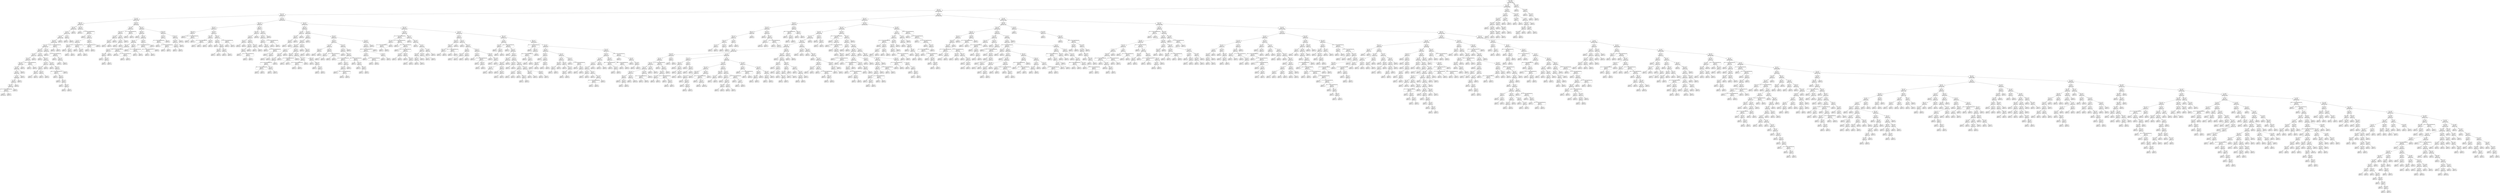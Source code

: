 digraph Tree {
node [shape=box, style="rounded", color="black", fontname=helvetica] ;
edge [fontname=helvetica] ;
0 [label="285 <= 130.1\ngini = 0.5\nsamples = 3356\nvalue = [2623, 2607]"] ;
1 [label="377 <= 76.9\ngini = 0.5\nsamples = 3345\nvalue = [2608, 2603]"] ;
0 -> 1 [labeldistance=2.5, labelangle=45, headlabel="True"] ;
2 [label="251 <= -1.3\ngini = 0.5\nsamples = 3301\nvalue = [2585, 2558]"] ;
1 -> 2 ;
3 [label="354 <= -4.5\ngini = 0.5\nsamples = 731\nvalue = [620, 527]"] ;
2 -> 3 ;
4 [label="277 <= -4.9\ngini = 0.5\nsamples = 286\nvalue = [217, 226]"] ;
3 -> 4 ;
5 [label="398 <= -5.0\ngini = 0.5\nsamples = 175\nvalue = [149, 127]"] ;
4 -> 5 ;
6 [label="323 <= 3.2\ngini = 0.5\nsamples = 150\nvalue = [120, 114]"] ;
5 -> 6 ;
7 [label="16 <= 1.7\ngini = 0.5\nsamples = 148\nvalue = [117, 114]"] ;
6 -> 7 ;
8 [label="55 <= 0.7\ngini = 0.5\nsamples = 143\nvalue = [115, 108]"] ;
7 -> 8 ;
9 [label="345 <= 0.6\ngini = 0.5\nsamples = 140\nvalue = [110, 108]"] ;
8 -> 9 ;
10 [label="323 <= -4.9\ngini = 0.5\nsamples = 137\nvalue = [109, 104]"] ;
9 -> 10 ;
11 [label="164 <= -5.8\ngini = 0.5\nsamples = 121\nvalue = [91, 94]"] ;
10 -> 11 ;
12 [label="34 <= -5.0\ngini = 0.5\nsamples = 91\nvalue = [77, 70]"] ;
11 -> 12 ;
13 [label="245 <= -4.7\ngini = 0.5\nsamples = 90\nvalue = [76, 70]"] ;
12 -> 13 ;
14 [label="303 <= -6.0\ngini = 0.5\nsamples = 86\nvalue = [73, 65]"] ;
13 -> 14 ;
15 [label="64 <= -2.3\ngini = 0.5\nsamples = 85\nvalue = [72, 65]"] ;
14 -> 15 ;
16 [label="42 <= -2.2\ngini = 0.5\nsamples = 83\nvalue = [70, 64]"] ;
15 -> 16 ;
17 [label="0 <= -2.9\ngini = 0.5\nsamples = 81\nvalue = [68, 63]"] ;
16 -> 17 ;
18 [label="34 <= -5.6\ngini = 0.5\nsamples = 79\nvalue = [67, 61]"] ;
17 -> 18 ;
19 [label="362 <= -2.7\ngini = 0.5\nsamples = 75\nvalue = [61, 56]"] ;
18 -> 19 ;
20 [label="227 <= -1.7014117331926443e+38\ngini = 0.5\nsamples = 73\nvalue = [59, 55]"] ;
19 -> 20 ;
21 [label="gini = 0.5\nsamples = 71\nvalue = [58, 54]"] ;
20 -> 21 ;
22 [label="gini = 0.5\nsamples = 2\nvalue = [1, 1]"] ;
20 -> 22 ;
23 [label="gini = 0.4\nsamples = 2\nvalue = [2, 1]"] ;
19 -> 23 ;
24 [label="gini = 0.5\nsamples = 4\nvalue = [6, 5]"] ;
18 -> 24 ;
25 [label="gini = 0.4\nsamples = 2\nvalue = [1, 2]"] ;
17 -> 25 ;
26 [label="gini = 0.4\nsamples = 2\nvalue = [2, 1]"] ;
16 -> 26 ;
27 [label="gini = 0.4\nsamples = 2\nvalue = [2, 1]"] ;
15 -> 27 ;
28 [label="gini = 0.0\nsamples = 1\nvalue = [1, 0]"] ;
14 -> 28 ;
29 [label="335 <= -1.7014117331926443e+38\ngini = 0.5\nsamples = 4\nvalue = [3, 5]"] ;
13 -> 29 ;
30 [label="gini = 0.4\nsamples = 2\nvalue = [1, 2]"] ;
29 -> 30 ;
31 [label="gini = 0.5\nsamples = 2\nvalue = [2, 3]"] ;
29 -> 31 ;
32 [label="gini = 0.0\nsamples = 1\nvalue = [1, 0]"] ;
12 -> 32 ;
33 [label="81 <= -6.0\ngini = 0.5\nsamples = 30\nvalue = [14, 24]"] ;
11 -> 33 ;
34 [label="gini = 0.0\nsamples = 3\nvalue = [0, 5]"] ;
33 -> 34 ;
35 [label="285 <= -5.3\ngini = 0.5\nsamples = 27\nvalue = [14, 19]"] ;
33 -> 35 ;
36 [label="113 <= -5.4\ngini = 0.4\nsamples = 11\nvalue = [4, 11]"] ;
35 -> 36 ;
37 [label="165 <= -5.7\ngini = 0.5\nsamples = 8\nvalue = [4, 7]"] ;
36 -> 37 ;
38 [label="289 <= -5.8\ngini = 0.4\nsamples = 3\nvalue = [1, 3]"] ;
37 -> 38 ;
39 [label="gini = 0.0\nsamples = 1\nvalue = [0, 1]"] ;
38 -> 39 ;
40 [label="gini = 0.4\nsamples = 2\nvalue = [1, 2]"] ;
38 -> 40 ;
41 [label="182 <= -1.9\ngini = 0.5\nsamples = 5\nvalue = [3, 4]"] ;
37 -> 41 ;
42 [label="gini = 0.5\nsamples = 2\nvalue = [1, 1]"] ;
41 -> 42 ;
43 [label="gini = 0.5\nsamples = 3\nvalue = [2, 3]"] ;
41 -> 43 ;
44 [label="gini = 0.0\nsamples = 3\nvalue = [0, 4]"] ;
36 -> 44 ;
45 [label="31 <= -5.9\ngini = 0.5\nsamples = 16\nvalue = [10, 8]"] ;
35 -> 45 ;
46 [label="gini = 0.0\nsamples = 1\nvalue = [1, 0]"] ;
45 -> 46 ;
47 [label="302 <= -2.3\ngini = 0.5\nsamples = 15\nvalue = [9, 8]"] ;
45 -> 47 ;
48 [label="399 <= -1.7014117331926443e+38\ngini = 0.5\nsamples = 12\nvalue = [7, 7]"] ;
47 -> 48 ;
49 [label="gini = 0.5\nsamples = 2\nvalue = [1, 1]"] ;
48 -> 49 ;
50 [label="389 <= -5.2\ngini = 0.5\nsamples = 10\nvalue = [6, 6]"] ;
48 -> 50 ;
51 [label="gini = 0.5\nsamples = 4\nvalue = [3, 3]"] ;
50 -> 51 ;
52 [label="284 <= -5.5\ngini = 0.5\nsamples = 6\nvalue = [3, 3]"] ;
50 -> 52 ;
53 [label="gini = 0.5\nsamples = 2\nvalue = [1, 1]"] ;
52 -> 53 ;
54 [label="152 <= -5.2\ngini = 0.5\nsamples = 4\nvalue = [2, 2]"] ;
52 -> 54 ;
55 [label="gini = 0.5\nsamples = 2\nvalue = [1, 1]"] ;
54 -> 55 ;
56 [label="gini = 0.5\nsamples = 2\nvalue = [1, 1]"] ;
54 -> 56 ;
57 [label="gini = 0.4\nsamples = 3\nvalue = [2, 1]"] ;
47 -> 57 ;
58 [label="152 <= -5.3\ngini = 0.5\nsamples = 16\nvalue = [18, 10]"] ;
10 -> 58 ;
59 [label="gini = 0.0\nsamples = 2\nvalue = [3, 0]"] ;
58 -> 59 ;
60 [label="118 <= -1.7014117331926443e+38\ngini = 0.5\nsamples = 14\nvalue = [15, 10]"] ;
58 -> 60 ;
61 [label="gini = 0.4\nsamples = 2\nvalue = [2, 1]"] ;
60 -> 61 ;
62 [label="169 <= -0.5\ngini = 0.5\nsamples = 12\nvalue = [13, 9]"] ;
60 -> 62 ;
63 [label="gini = 0.5\nsamples = 7\nvalue = [10, 7]"] ;
62 -> 63 ;
64 [label="gini = 0.5\nsamples = 5\nvalue = [3, 2]"] ;
62 -> 64 ;
65 [label="282 <= -1.7014117331926443e+38\ngini = 0.3\nsamples = 3\nvalue = [1, 4]"] ;
9 -> 65 ;
66 [label="gini = 0.0\nsamples = 1\nvalue = [0, 2]"] ;
65 -> 66 ;
67 [label="gini = 0.4\nsamples = 2\nvalue = [1, 2]"] ;
65 -> 67 ;
68 [label="gini = 0.0\nsamples = 3\nvalue = [5, 0]"] ;
8 -> 68 ;
69 [label="57 <= 1.7\ngini = 0.4\nsamples = 5\nvalue = [2, 6]"] ;
7 -> 69 ;
70 [label="gini = 0.5\nsamples = 3\nvalue = [2, 2]"] ;
69 -> 70 ;
71 [label="gini = 0.0\nsamples = 2\nvalue = [0, 4]"] ;
69 -> 71 ;
72 [label="gini = 0.0\nsamples = 2\nvalue = [3, 0]"] ;
6 -> 72 ;
73 [label="363 <= -4.8\ngini = 0.4\nsamples = 25\nvalue = [29, 13]"] ;
5 -> 73 ;
74 [label="gini = 0.0\nsamples = 6\nvalue = [10, 0]"] ;
73 -> 74 ;
75 [label="93 <= -1.7014117331926443e+38\ngini = 0.5\nsamples = 19\nvalue = [19, 13]"] ;
73 -> 75 ;
76 [label="gini = 0.0\nsamples = 2\nvalue = [0, 3]"] ;
75 -> 76 ;
77 [label="108 <= -3.7\ngini = 0.5\nsamples = 17\nvalue = [19, 10]"] ;
75 -> 77 ;
78 [label="9 <= -4.2\ngini = 0.5\nsamples = 10\nvalue = [10, 8]"] ;
77 -> 78 ;
79 [label="285 <= -4.8\ngini = 0.4\nsamples = 5\nvalue = [6, 2]"] ;
78 -> 79 ;
80 [label="gini = 0.0\nsamples = 1\nvalue = [1, 0]"] ;
79 -> 80 ;
81 [label="344 <= -4.7\ngini = 0.4\nsamples = 4\nvalue = [5, 2]"] ;
79 -> 81 ;
82 [label="gini = 0.4\nsamples = 2\nvalue = [3, 1]"] ;
81 -> 82 ;
83 [label="gini = 0.4\nsamples = 2\nvalue = [2, 1]"] ;
81 -> 83 ;
84 [label="82 <= -1.7014117331926443e+38\ngini = 0.5\nsamples = 5\nvalue = [4, 6]"] ;
78 -> 84 ;
85 [label="gini = 0.0\nsamples = 1\nvalue = [0, 1]"] ;
84 -> 85 ;
86 [label="211 <= 29.0\ngini = 0.5\nsamples = 4\nvalue = [4, 5]"] ;
84 -> 86 ;
87 [label="gini = 0.5\nsamples = 2\nvalue = [2, 3]"] ;
86 -> 87 ;
88 [label="gini = 0.5\nsamples = 2\nvalue = [2, 2]"] ;
86 -> 88 ;
89 [label="225 <= -1.1\ngini = 0.3\nsamples = 7\nvalue = [9, 2]"] ;
77 -> 89 ;
90 [label="67 <= -1.7014117331926443e+38\ngini = 0.4\nsamples = 5\nvalue = [6, 2]"] ;
89 -> 90 ;
91 [label="gini = 0.4\nsamples = 3\nvalue = [3, 1]"] ;
90 -> 91 ;
92 [label="gini = 0.4\nsamples = 2\nvalue = [3, 1]"] ;
90 -> 92 ;
93 [label="gini = 0.0\nsamples = 2\nvalue = [3, 0]"] ;
89 -> 93 ;
94 [label="340 <= -5.0\ngini = 0.5\nsamples = 111\nvalue = [68, 99]"] ;
4 -> 94 ;
95 [label="51 <= -0.3\ngini = 0.5\nsamples = 26\nvalue = [19, 12]"] ;
94 -> 95 ;
96 [label="367 <= -4.6\ngini = 0.4\nsamples = 21\nvalue = [18, 7]"] ;
95 -> 96 ;
97 [label="37 <= -3.8\ngini = 0.5\nsamples = 10\nvalue = [7, 5]"] ;
96 -> 97 ;
98 [label="151 <= -0.7\ngini = 0.5\nsamples = 4\nvalue = [2, 2]"] ;
97 -> 98 ;
99 [label="gini = 0.5\nsamples = 2\nvalue = [1, 1]"] ;
98 -> 99 ;
100 [label="gini = 0.5\nsamples = 2\nvalue = [1, 1]"] ;
98 -> 100 ;
101 [label="gini = 0.5\nsamples = 6\nvalue = [5, 3]"] ;
97 -> 101 ;
102 [label="3 <= -0.9\ngini = 0.3\nsamples = 11\nvalue = [11, 2]"] ;
96 -> 102 ;
103 [label="0 <= -1.9\ngini = 0.2\nsamples = 9\nvalue = [10, 1]"] ;
102 -> 103 ;
104 [label="gini = 0.0\nsamples = 5\nvalue = [6, 0]"] ;
103 -> 104 ;
105 [label="gini = 0.3\nsamples = 4\nvalue = [4, 1]"] ;
103 -> 105 ;
106 [label="gini = 0.5\nsamples = 2\nvalue = [1, 1]"] ;
102 -> 106 ;
107 [label="25 <= -1.7014117331926443e+38\ngini = 0.3\nsamples = 5\nvalue = [1, 5]"] ;
95 -> 107 ;
108 [label="gini = 0.0\nsamples = 2\nvalue = [0, 2]"] ;
107 -> 108 ;
109 [label="gini = 0.4\nsamples = 3\nvalue = [1, 3]"] ;
107 -> 109 ;
110 [label="352 <= -4.7\ngini = 0.5\nsamples = 85\nvalue = [49, 87]"] ;
94 -> 110 ;
111 [label="299 <= -4.9\ngini = 0.5\nsamples = 64\nvalue = [41, 54]"] ;
110 -> 111 ;
112 [label="gini = 0.0\nsamples = 3\nvalue = [0, 5]"] ;
111 -> 112 ;
113 [label="173 <= -1.2\ngini = 0.5\nsamples = 61\nvalue = [41, 49]"] ;
111 -> 113 ;
114 [label="165 <= -4.7\ngini = 0.5\nsamples = 54\nvalue = [35, 46]"] ;
113 -> 114 ;
115 [label="366 <= -4.4\ngini = 0.5\nsamples = 47\nvalue = [32, 39]"] ;
114 -> 115 ;
116 [label="225 <= -4.7\ngini = 0.5\nsamples = 10\nvalue = [7, 6]"] ;
115 -> 116 ;
117 [label="130 <= -4.8\ngini = 0.5\nsamples = 6\nvalue = [4, 4]"] ;
116 -> 117 ;
118 [label="gini = 0.5\nsamples = 2\nvalue = [2, 2]"] ;
117 -> 118 ;
119 [label="121 <= -4.7\ngini = 0.5\nsamples = 4\nvalue = [2, 2]"] ;
117 -> 119 ;
120 [label="gini = 0.5\nsamples = 2\nvalue = [1, 1]"] ;
119 -> 120 ;
121 [label="gini = 0.5\nsamples = 2\nvalue = [1, 1]"] ;
119 -> 121 ;
122 [label="gini = 0.5\nsamples = 4\nvalue = [3, 2]"] ;
116 -> 122 ;
123 [label="316 <= -1.7014117331926443e+38\ngini = 0.5\nsamples = 37\nvalue = [25, 33]"] ;
115 -> 123 ;
124 [label="gini = 0.5\nsamples = 33\nvalue = [23, 29]"] ;
123 -> 124 ;
125 [label="254 <= -1.7014117331926443e+38\ngini = 0.4\nsamples = 4\nvalue = [2, 4]"] ;
123 -> 125 ;
126 [label="gini = 0.4\nsamples = 2\nvalue = [1, 2]"] ;
125 -> 126 ;
127 [label="gini = 0.4\nsamples = 2\nvalue = [1, 2]"] ;
125 -> 127 ;
128 [label="364 <= -3.1\ngini = 0.4\nsamples = 7\nvalue = [3, 7]"] ;
114 -> 128 ;
129 [label="gini = 0.0\nsamples = 2\nvalue = [0, 2]"] ;
128 -> 129 ;
130 [label="14 <= -1.7014117331926443e+38\ngini = 0.5\nsamples = 5\nvalue = [3, 5]"] ;
128 -> 130 ;
131 [label="gini = 0.5\nsamples = 2\nvalue = [1, 1]"] ;
130 -> 131 ;
132 [label="gini = 0.4\nsamples = 3\nvalue = [2, 4]"] ;
130 -> 132 ;
133 [label="224 <= 1.5\ngini = 0.4\nsamples = 7\nvalue = [6, 3]"] ;
113 -> 133 ;
134 [label="384 <= -1.7014117331926443e+38\ngini = 0.4\nsamples = 6\nvalue = [6, 2]"] ;
133 -> 134 ;
135 [label="334 <= -1.7014117331926443e+38\ngini = 0.4\nsamples = 4\nvalue = [4, 2]"] ;
134 -> 135 ;
136 [label="gini = 0.4\nsamples = 2\nvalue = [2, 1]"] ;
135 -> 136 ;
137 [label="gini = 0.4\nsamples = 2\nvalue = [2, 1]"] ;
135 -> 137 ;
138 [label="gini = 0.0\nsamples = 2\nvalue = [2, 0]"] ;
134 -> 138 ;
139 [label="gini = 0.0\nsamples = 1\nvalue = [0, 1]"] ;
133 -> 139 ;
140 [label="250 <= -4.9\ngini = 0.3\nsamples = 21\nvalue = [8, 33]"] ;
110 -> 140 ;
141 [label="292 <= -2.3\ngini = 0.5\nsamples = 7\nvalue = [4, 5]"] ;
140 -> 141 ;
142 [label="40 <= -1.7014117331926443e+38\ngini = 0.5\nsamples = 6\nvalue = [4, 4]"] ;
141 -> 142 ;
143 [label="gini = 0.5\nsamples = 2\nvalue = [2, 2]"] ;
142 -> 143 ;
144 [label="197 <= -1.7014117331926443e+38\ngini = 0.5\nsamples = 4\nvalue = [2, 2]"] ;
142 -> 144 ;
145 [label="gini = 0.5\nsamples = 2\nvalue = [1, 1]"] ;
144 -> 145 ;
146 [label="gini = 0.5\nsamples = 2\nvalue = [1, 1]"] ;
144 -> 146 ;
147 [label="gini = 0.0\nsamples = 1\nvalue = [0, 1]"] ;
141 -> 147 ;
148 [label="362 <= -4.2\ngini = 0.2\nsamples = 14\nvalue = [4, 28]"] ;
140 -> 148 ;
149 [label="321 <= -4.6\ngini = 0.4\nsamples = 8\nvalue = [4, 12]"] ;
148 -> 149 ;
150 [label="41 <= -2.8\ngini = 0.4\nsamples = 6\nvalue = [4, 9]"] ;
149 -> 150 ;
151 [label="gini = 0.4\nsamples = 4\nvalue = [3, 7]"] ;
150 -> 151 ;
152 [label="gini = 0.4\nsamples = 2\nvalue = [1, 2]"] ;
150 -> 152 ;
153 [label="gini = 0.0\nsamples = 2\nvalue = [0, 3]"] ;
149 -> 153 ;
154 [label="gini = 0.0\nsamples = 6\nvalue = [0, 16]"] ;
148 -> 154 ;
155 [label="276 <= -3.9\ngini = 0.5\nsamples = 445\nvalue = [403, 301]"] ;
3 -> 155 ;
156 [label="342 <= -4.4\ngini = 0.4\nsamples = 74\nvalue = [85, 38]"] ;
155 -> 156 ;
157 [label="383 <= -5.1\ngini = 0.5\nsamples = 27\nvalue = [23, 21]"] ;
156 -> 157 ;
158 [label="238 <= -4.8\ngini = 0.4\nsamples = 6\nvalue = [3, 7]"] ;
157 -> 158 ;
159 [label="gini = 0.0\nsamples = 2\nvalue = [0, 2]"] ;
158 -> 159 ;
160 [label="231 <= -1.7014117331926443e+38\ngini = 0.5\nsamples = 4\nvalue = [3, 5]"] ;
158 -> 160 ;
161 [label="gini = 0.5\nsamples = 2\nvalue = [2, 3]"] ;
160 -> 161 ;
162 [label="gini = 0.4\nsamples = 2\nvalue = [1, 2]"] ;
160 -> 162 ;
163 [label="343 <= -4.6\ngini = 0.5\nsamples = 21\nvalue = [20, 14]"] ;
157 -> 163 ;
164 [label="240 <= -4.3\ngini = 0.4\nsamples = 8\nvalue = [10, 3]"] ;
163 -> 164 ;
165 [label="34 <= -1.7014117331926443e+38\ngini = 0.5\nsamples = 4\nvalue = [3, 2]"] ;
164 -> 165 ;
166 [label="gini = 0.5\nsamples = 2\nvalue = [1, 1]"] ;
165 -> 166 ;
167 [label="gini = 0.4\nsamples = 2\nvalue = [2, 1]"] ;
165 -> 167 ;
168 [label="128 <= -3.8\ngini = 0.2\nsamples = 4\nvalue = [7, 1]"] ;
164 -> 168 ;
169 [label="gini = 0.3\nsamples = 2\nvalue = [5, 1]"] ;
168 -> 169 ;
170 [label="gini = 0.0\nsamples = 2\nvalue = [2, 0]"] ;
168 -> 170 ;
171 [label="105 <= -4.3\ngini = 0.5\nsamples = 13\nvalue = [10, 11]"] ;
163 -> 171 ;
172 [label="311 <= -4.5\ngini = 0.5\nsamples = 10\nvalue = [9, 8]"] ;
171 -> 172 ;
173 [label="gini = 0.4\nsamples = 2\nvalue = [1, 2]"] ;
172 -> 173 ;
174 [label="36 <= -4.5\ngini = 0.5\nsamples = 8\nvalue = [8, 6]"] ;
172 -> 174 ;
175 [label="281 <= -4.5\ngini = 0.5\nsamples = 4\nvalue = [3, 3]"] ;
174 -> 175 ;
176 [label="gini = 0.5\nsamples = 2\nvalue = [1, 1]"] ;
175 -> 176 ;
177 [label="gini = 0.5\nsamples = 2\nvalue = [2, 2]"] ;
175 -> 177 ;
178 [label="170 <= -4.4\ngini = 0.5\nsamples = 4\nvalue = [5, 3]"] ;
174 -> 178 ;
179 [label="gini = 0.4\nsamples = 2\nvalue = [2, 1]"] ;
178 -> 179 ;
180 [label="gini = 0.5\nsamples = 2\nvalue = [3, 2]"] ;
178 -> 180 ;
181 [label="175 <= -1.7014117331926443e+38\ngini = 0.4\nsamples = 3\nvalue = [1, 3]"] ;
171 -> 181 ;
182 [label="gini = 0.0\nsamples = 1\nvalue = [0, 1]"] ;
181 -> 182 ;
183 [label="gini = 0.4\nsamples = 2\nvalue = [1, 2]"] ;
181 -> 183 ;
184 [label="183 <= -1.8\ngini = 0.3\nsamples = 47\nvalue = [62, 17]"] ;
156 -> 184 ;
185 [label="252 <= -4.1\ngini = 0.2\nsamples = 28\nvalue = [41, 7]"] ;
184 -> 185 ;
186 [label="24 <= -4.3\ngini = 0.4\nsamples = 20\nvalue = [22, 7]"] ;
185 -> 186 ;
187 [label="88 <= -1.4\ngini = 0.2\nsamples = 8\nvalue = [11, 1]"] ;
186 -> 187 ;
188 [label="gini = 0.0\nsamples = 6\nvalue = [8, 0]"] ;
187 -> 188 ;
189 [label="gini = 0.4\nsamples = 2\nvalue = [3, 1]"] ;
187 -> 189 ;
190 [label="184 <= -4.7\ngini = 0.5\nsamples = 12\nvalue = [11, 6]"] ;
186 -> 190 ;
191 [label="387 <= 2.5\ngini = 0.4\nsamples = 8\nvalue = [9, 4]"] ;
190 -> 191 ;
192 [label="304 <= -1.4\ngini = 0.4\nsamples = 6\nvalue = [6, 3]"] ;
191 -> 192 ;
193 [label="gini = 0.4\nsamples = 2\nvalue = [2, 1]"] ;
192 -> 193 ;
194 [label="243 <= -1.7014117331926443e+38\ngini = 0.4\nsamples = 4\nvalue = [4, 2]"] ;
192 -> 194 ;
195 [label="gini = 0.4\nsamples = 2\nvalue = [2, 1]"] ;
194 -> 195 ;
196 [label="gini = 0.4\nsamples = 2\nvalue = [2, 1]"] ;
194 -> 196 ;
197 [label="gini = 0.4\nsamples = 2\nvalue = [3, 1]"] ;
191 -> 197 ;
198 [label="36 <= -3.8\ngini = 0.5\nsamples = 4\nvalue = [2, 2]"] ;
190 -> 198 ;
199 [label="gini = 0.5\nsamples = 2\nvalue = [1, 1]"] ;
198 -> 199 ;
200 [label="gini = 0.5\nsamples = 2\nvalue = [1, 1]"] ;
198 -> 200 ;
201 [label="gini = 0.0\nsamples = 8\nvalue = [19, 0]"] ;
185 -> 201 ;
202 [label="43 <= 5.8\ngini = 0.4\nsamples = 19\nvalue = [21, 10]"] ;
184 -> 202 ;
203 [label="246 <= -1.4\ngini = 0.5\nsamples = 16\nvalue = [15, 10]"] ;
202 -> 203 ;
204 [label="241 <= -1.5\ngini = 0.5\nsamples = 13\nvalue = [11, 9]"] ;
203 -> 204 ;
205 [label="gini = 0.0\nsamples = 1\nvalue = [0, 1]"] ;
204 -> 205 ;
206 [label="80 <= 0.1\ngini = 0.5\nsamples = 12\nvalue = [11, 8]"] ;
204 -> 206 ;
207 [label="gini = 0.5\nsamples = 4\nvalue = [3, 3]"] ;
206 -> 207 ;
208 [label="102 <= -1.7014117331926443e+38\ngini = 0.5\nsamples = 8\nvalue = [8, 5]"] ;
206 -> 208 ;
209 [label="gini = 0.4\nsamples = 2\nvalue = [2, 1]"] ;
208 -> 209 ;
210 [label="187 <= 8.4\ngini = 0.5\nsamples = 6\nvalue = [6, 4]"] ;
208 -> 210 ;
211 [label="gini = 0.5\nsamples = 3\nvalue = [3, 2]"] ;
210 -> 211 ;
212 [label="gini = 0.5\nsamples = 3\nvalue = [3, 2]"] ;
210 -> 212 ;
213 [label="172 <= -1.7014117331926443e+38\ngini = 0.3\nsamples = 3\nvalue = [4, 1]"] ;
203 -> 213 ;
214 [label="gini = 0.4\nsamples = 2\nvalue = [3, 1]"] ;
213 -> 214 ;
215 [label="gini = 0.0\nsamples = 1\nvalue = [1, 0]"] ;
213 -> 215 ;
216 [label="gini = 0.0\nsamples = 3\nvalue = [6, 0]"] ;
202 -> 216 ;
217 [label="171 <= -2.7\ngini = 0.5\nsamples = 371\nvalue = [318, 263]"] ;
155 -> 217 ;
218 [label="396 <= -3.9\ngini = 0.5\nsamples = 121\nvalue = [83, 96]"] ;
217 -> 218 ;
219 [label="4 <= -4.3\ngini = 0.3\nsamples = 12\nvalue = [3, 14]"] ;
218 -> 219 ;
220 [label="131 <= 3.5\ngini = 0.5\nsamples = 6\nvalue = [3, 4]"] ;
219 -> 220 ;
221 [label="56 <= -3.9\ngini = 0.5\nsamples = 4\nvalue = [2, 2]"] ;
220 -> 221 ;
222 [label="gini = 0.5\nsamples = 2\nvalue = [1, 1]"] ;
221 -> 222 ;
223 [label="gini = 0.5\nsamples = 2\nvalue = [1, 1]"] ;
221 -> 223 ;
224 [label="gini = 0.4\nsamples = 2\nvalue = [1, 2]"] ;
220 -> 224 ;
225 [label="gini = 0.0\nsamples = 6\nvalue = [0, 10]"] ;
219 -> 225 ;
226 [label="11 <= -2.9\ngini = 0.5\nsamples = 109\nvalue = [80, 82]"] ;
218 -> 226 ;
227 [label="18 <= 1.6\ngini = 0.5\nsamples = 47\nvalue = [39, 26]"] ;
226 -> 227 ;
228 [label="133 <= -2.9\ngini = 0.5\nsamples = 46\nvalue = [39, 24]"] ;
227 -> 228 ;
229 [label="282 <= -3.5\ngini = 0.5\nsamples = 38\nvalue = [28, 21]"] ;
228 -> 229 ;
230 [label="79 <= -4.2\ngini = 0.4\nsamples = 16\nvalue = [13, 5]"] ;
229 -> 230 ;
231 [label="112 <= -3.9\ngini = 0.5\nsamples = 11\nvalue = [8, 5]"] ;
230 -> 231 ;
232 [label="157 <= -4.0\ngini = 0.4\nsamples = 10\nvalue = [8, 4]"] ;
231 -> 232 ;
233 [label="107 <= -1.7014117331926443e+38\ngini = 0.5\nsamples = 8\nvalue = [6, 4]"] ;
232 -> 233 ;
234 [label="298 <= -1.7014117331926443e+38\ngini = 0.4\nsamples = 4\nvalue = [4, 2]"] ;
233 -> 234 ;
235 [label="gini = 0.4\nsamples = 2\nvalue = [2, 1]"] ;
234 -> 235 ;
236 [label="gini = 0.4\nsamples = 2\nvalue = [2, 1]"] ;
234 -> 236 ;
237 [label="125 <= -5.2\ngini = 0.5\nsamples = 4\nvalue = [2, 2]"] ;
233 -> 237 ;
238 [label="gini = 0.5\nsamples = 2\nvalue = [1, 1]"] ;
237 -> 238 ;
239 [label="gini = 0.5\nsamples = 2\nvalue = [1, 1]"] ;
237 -> 239 ;
240 [label="gini = 0.0\nsamples = 2\nvalue = [2, 0]"] ;
232 -> 240 ;
241 [label="gini = 0.0\nsamples = 1\nvalue = [0, 1]"] ;
231 -> 241 ;
242 [label="gini = 0.0\nsamples = 5\nvalue = [5, 0]"] ;
230 -> 242 ;
243 [label="260 <= -3.9\ngini = 0.5\nsamples = 22\nvalue = [15, 16]"] ;
229 -> 243 ;
244 [label="188 <= -3.1\ngini = 0.5\nsamples = 8\nvalue = [7, 4]"] ;
243 -> 244 ;
245 [label="12 <= -1.7014117331926443e+38\ngini = 0.5\nsamples = 4\nvalue = [4, 3]"] ;
244 -> 245 ;
246 [label="gini = 0.5\nsamples = 2\nvalue = [3, 2]"] ;
245 -> 246 ;
247 [label="gini = 0.5\nsamples = 2\nvalue = [1, 1]"] ;
245 -> 247 ;
248 [label="gini = 0.4\nsamples = 4\nvalue = [3, 1]"] ;
244 -> 248 ;
249 [label="289 <= -3.0\ngini = 0.5\nsamples = 14\nvalue = [8, 12]"] ;
243 -> 249 ;
250 [label="157 <= -3.1\ngini = 0.4\nsamples = 6\nvalue = [2, 5]"] ;
249 -> 250 ;
251 [label="163 <= -1.7014117331926443e+38\ngini = 0.4\nsamples = 5\nvalue = [2, 4]"] ;
250 -> 251 ;
252 [label="gini = 0.4\nsamples = 3\nvalue = [1, 2]"] ;
251 -> 252 ;
253 [label="gini = 0.4\nsamples = 2\nvalue = [1, 2]"] ;
251 -> 253 ;
254 [label="gini = 0.0\nsamples = 1\nvalue = [0, 1]"] ;
250 -> 254 ;
255 [label="368 <= -2.9\ngini = 0.5\nsamples = 8\nvalue = [6, 7]"] ;
249 -> 255 ;
256 [label="gini = 0.4\nsamples = 2\nvalue = [1, 2]"] ;
255 -> 256 ;
257 [label="188 <= -2.9\ngini = 0.5\nsamples = 6\nvalue = [5, 5]"] ;
255 -> 257 ;
258 [label="gini = 0.5\nsamples = 2\nvalue = [1, 1]"] ;
257 -> 258 ;
259 [label="57 <= -0.9\ngini = 0.5\nsamples = 4\nvalue = [4, 4]"] ;
257 -> 259 ;
260 [label="gini = 0.5\nsamples = 2\nvalue = [2, 2]"] ;
259 -> 260 ;
261 [label="gini = 0.5\nsamples = 2\nvalue = [2, 2]"] ;
259 -> 261 ;
262 [label="182 <= -2.9\ngini = 0.3\nsamples = 8\nvalue = [11, 3]"] ;
228 -> 262 ;
263 [label="gini = 0.0\nsamples = 2\nvalue = [3, 0]"] ;
262 -> 263 ;
264 [label="234 <= -1.8\ngini = 0.4\nsamples = 6\nvalue = [8, 3]"] ;
262 -> 264 ;
265 [label="gini = 0.4\nsamples = 4\nvalue = [6, 2]"] ;
264 -> 265 ;
266 [label="gini = 0.4\nsamples = 2\nvalue = [2, 1]"] ;
264 -> 266 ;
267 [label="gini = 0.0\nsamples = 1\nvalue = [0, 2]"] ;
227 -> 267 ;
268 [label="363 <= 0.5\ngini = 0.5\nsamples = 62\nvalue = [41, 56]"] ;
226 -> 268 ;
269 [label="128 <= -2.9\ngini = 0.4\nsamples = 41\nvalue = [22, 43]"] ;
268 -> 269 ;
270 [label="51 <= -2.7\ngini = 0.5\nsamples = 16\nvalue = [13, 13]"] ;
269 -> 270 ;
271 [label="256 <= -2.8\ngini = 0.5\nsamples = 6\nvalue = [4, 6]"] ;
270 -> 271 ;
272 [label="gini = 0.5\nsamples = 3\nvalue = [3, 4]"] ;
271 -> 272 ;
273 [label="gini = 0.4\nsamples = 3\nvalue = [1, 2]"] ;
271 -> 273 ;
274 [label="336 <= -2.5\ngini = 0.5\nsamples = 10\nvalue = [9, 7]"] ;
270 -> 274 ;
275 [label="17 <= -2.0\ngini = 0.5\nsamples = 4\nvalue = [3, 3]"] ;
274 -> 275 ;
276 [label="gini = 0.5\nsamples = 2\nvalue = [1, 1]"] ;
275 -> 276 ;
277 [label="gini = 0.5\nsamples = 2\nvalue = [2, 2]"] ;
275 -> 277 ;
278 [label="302 <= -1.7014117331926443e+38\ngini = 0.5\nsamples = 6\nvalue = [6, 4]"] ;
274 -> 278 ;
279 [label="gini = 0.5\nsamples = 2\nvalue = [3, 2]"] ;
278 -> 279 ;
280 [label="gini = 0.5\nsamples = 4\nvalue = [3, 2]"] ;
278 -> 280 ;
281 [label="341 <= -0.0\ngini = 0.4\nsamples = 25\nvalue = [9, 30]"] ;
269 -> 281 ;
282 [label="105 <= -2.5\ngini = 0.4\nsamples = 24\nvalue = [9, 27]"] ;
281 -> 282 ;
283 [label="gini = 0.0\nsamples = 2\nvalue = [0, 2]"] ;
282 -> 283 ;
284 [label="290 <= -1.9\ngini = 0.4\nsamples = 22\nvalue = [9, 25]"] ;
282 -> 284 ;
285 [label="133 <= -1.7014117331926443e+38\ngini = 0.4\nsamples = 14\nvalue = [5, 17]"] ;
284 -> 285 ;
286 [label="gini = 0.0\nsamples = 2\nvalue = [0, 2]"] ;
285 -> 286 ;
287 [label="261 <= -2.1\ngini = 0.4\nsamples = 12\nvalue = [5, 15]"] ;
285 -> 287 ;
288 [label="394 <= -2.4\ngini = 0.4\nsamples = 10\nvalue = [4, 13]"] ;
287 -> 288 ;
289 [label="gini = 0.3\nsamples = 3\nvalue = [1, 4]"] ;
288 -> 289 ;
290 [label="309 <= -1.7014117331926443e+38\ngini = 0.4\nsamples = 7\nvalue = [3, 9]"] ;
288 -> 290 ;
291 [label="gini = 0.4\nsamples = 5\nvalue = [2, 6]"] ;
290 -> 291 ;
292 [label="gini = 0.4\nsamples = 2\nvalue = [1, 3]"] ;
290 -> 292 ;
293 [label="gini = 0.4\nsamples = 2\nvalue = [1, 2]"] ;
287 -> 293 ;
294 [label="306 <= -1.7014117331926443e+38\ngini = 0.4\nsamples = 8\nvalue = [4, 8]"] ;
284 -> 294 ;
295 [label="gini = 0.4\nsamples = 2\nvalue = [1, 2]"] ;
294 -> 295 ;
296 [label="114 <= -0.9\ngini = 0.4\nsamples = 6\nvalue = [3, 6]"] ;
294 -> 296 ;
297 [label="gini = 0.4\nsamples = 2\nvalue = [1, 2]"] ;
296 -> 297 ;
298 [label="186 <= 6.8\ngini = 0.4\nsamples = 4\nvalue = [2, 4]"] ;
296 -> 298 ;
299 [label="gini = 0.4\nsamples = 2\nvalue = [1, 2]"] ;
298 -> 299 ;
300 [label="gini = 0.4\nsamples = 2\nvalue = [1, 2]"] ;
298 -> 300 ;
301 [label="gini = 0.0\nsamples = 1\nvalue = [0, 3]"] ;
281 -> 301 ;
302 [label="163 <= 5.5\ngini = 0.5\nsamples = 21\nvalue = [19, 13]"] ;
268 -> 302 ;
303 [label="263 <= 4.8\ngini = 0.5\nsamples = 19\nvalue = [16, 13]"] ;
302 -> 303 ;
304 [label="192 <= -1.7014117331926443e+38\ngini = 0.5\nsamples = 17\nvalue = [15, 11]"] ;
303 -> 304 ;
305 [label="24 <= 0.6\ngini = 0.5\nsamples = 13\nvalue = [11, 9]"] ;
304 -> 305 ;
306 [label="gini = 0.5\nsamples = 2\nvalue = [1, 1]"] ;
305 -> 306 ;
307 [label="330 <= -1.7014117331926443e+38\ngini = 0.5\nsamples = 11\nvalue = [10, 8]"] ;
305 -> 307 ;
308 [label="gini = 0.5\nsamples = 5\nvalue = [4, 3]"] ;
307 -> 308 ;
309 [label="gini = 0.5\nsamples = 6\nvalue = [6, 5]"] ;
307 -> 309 ;
310 [label="78 <= 2.3\ngini = 0.4\nsamples = 4\nvalue = [4, 2]"] ;
304 -> 310 ;
311 [label="gini = 0.4\nsamples = 2\nvalue = [2, 1]"] ;
310 -> 311 ;
312 [label="gini = 0.4\nsamples = 2\nvalue = [2, 1]"] ;
310 -> 312 ;
313 [label="gini = 0.4\nsamples = 2\nvalue = [1, 2]"] ;
303 -> 313 ;
314 [label="gini = 0.0\nsamples = 2\nvalue = [3, 0]"] ;
302 -> 314 ;
315 [label="283 <= -2.8\ngini = 0.5\nsamples = 250\nvalue = [235, 167]"] ;
217 -> 315 ;
316 [label="271 <= -2.9\ngini = 0.5\nsamples = 38\nvalue = [31, 36]"] ;
315 -> 316 ;
317 [label="211 <= -1.7014117331926443e+38\ngini = 0.5\nsamples = 21\nvalue = [20, 12]"] ;
316 -> 317 ;
318 [label="337 <= 3.0\ngini = 0.5\nsamples = 5\nvalue = [3, 4]"] ;
317 -> 318 ;
319 [label="76 <= -1.7014117331926443e+38\ngini = 0.5\nsamples = 4\nvalue = [3, 3]"] ;
318 -> 319 ;
320 [label="gini = 0.5\nsamples = 2\nvalue = [1, 1]"] ;
319 -> 320 ;
321 [label="gini = 0.5\nsamples = 2\nvalue = [2, 2]"] ;
319 -> 321 ;
322 [label="gini = 0.0\nsamples = 1\nvalue = [0, 1]"] ;
318 -> 322 ;
323 [label="57 <= -1.7014117331926443e+38\ngini = 0.4\nsamples = 16\nvalue = [17, 8]"] ;
317 -> 323 ;
324 [label="gini = 0.5\nsamples = 2\nvalue = [2, 2]"] ;
323 -> 324 ;
325 [label="239 <= -1.7014117331926443e+38\ngini = 0.4\nsamples = 14\nvalue = [15, 6]"] ;
323 -> 325 ;
326 [label="gini = 0.0\nsamples = 1\nvalue = [1, 0]"] ;
325 -> 326 ;
327 [label="53 <= -1.7014117331926443e+38\ngini = 0.4\nsamples = 13\nvalue = [14, 6]"] ;
325 -> 327 ;
328 [label="73 <= 5.5\ngini = 0.5\nsamples = 6\nvalue = [5, 3]"] ;
327 -> 328 ;
329 [label="gini = 0.4\nsamples = 3\nvalue = [2, 1]"] ;
328 -> 329 ;
330 [label="gini = 0.5\nsamples = 3\nvalue = [3, 2]"] ;
328 -> 330 ;
331 [label="356 <= 4.8\ngini = 0.4\nsamples = 7\nvalue = [9, 3]"] ;
327 -> 331 ;
332 [label="gini = 0.4\nsamples = 3\nvalue = [3, 1]"] ;
331 -> 332 ;
333 [label="140 <= 19.1\ngini = 0.4\nsamples = 4\nvalue = [6, 2]"] ;
331 -> 333 ;
334 [label="gini = 0.4\nsamples = 2\nvalue = [3, 1]"] ;
333 -> 334 ;
335 [label="gini = 0.4\nsamples = 2\nvalue = [3, 1]"] ;
333 -> 335 ;
336 [label="168 <= -2.7\ngini = 0.4\nsamples = 17\nvalue = [11, 24]"] ;
316 -> 336 ;
337 [label="gini = 0.0\nsamples = 1\nvalue = [0, 4]"] ;
336 -> 337 ;
338 [label="335 <= -2.6\ngini = 0.5\nsamples = 16\nvalue = [11, 20]"] ;
336 -> 338 ;
339 [label="gini = 0.0\nsamples = 1\nvalue = [1, 0]"] ;
338 -> 339 ;
340 [label="15 <= 2.1\ngini = 0.4\nsamples = 15\nvalue = [10, 20]"] ;
338 -> 340 ;
341 [label="72 <= -0.5\ngini = 0.5\nsamples = 10\nvalue = [7, 11]"] ;
340 -> 341 ;
342 [label="374 <= -0.3\ngini = 0.5\nsamples = 6\nvalue = [5, 9]"] ;
341 -> 342 ;
343 [label="395 <= -1.5\ngini = 0.4\nsamples = 4\nvalue = [3, 6]"] ;
342 -> 343 ;
344 [label="gini = 0.4\nsamples = 2\nvalue = [2, 4]"] ;
343 -> 344 ;
345 [label="gini = 0.4\nsamples = 2\nvalue = [1, 2]"] ;
343 -> 345 ;
346 [label="gini = 0.5\nsamples = 2\nvalue = [2, 3]"] ;
342 -> 346 ;
347 [label="257 <= -0.6\ngini = 0.5\nsamples = 4\nvalue = [2, 2]"] ;
341 -> 347 ;
348 [label="gini = 0.5\nsamples = 2\nvalue = [1, 1]"] ;
347 -> 348 ;
349 [label="gini = 0.5\nsamples = 2\nvalue = [1, 1]"] ;
347 -> 349 ;
350 [label="74 <= 8.6\ngini = 0.4\nsamples = 5\nvalue = [3, 9]"] ;
340 -> 350 ;
351 [label="gini = 0.4\nsamples = 2\nvalue = [1, 3]"] ;
350 -> 351 ;
352 [label="gini = 0.4\nsamples = 3\nvalue = [2, 6]"] ;
350 -> 352 ;
353 [label="19 <= -2.0\ngini = 0.5\nsamples = 212\nvalue = [204, 131]"] ;
315 -> 353 ;
354 [label="128 <= -2.2\ngini = 0.4\nsamples = 41\nvalue = [52, 16]"] ;
353 -> 354 ;
355 [label="294 <= -2.4\ngini = 0.2\nsamples = 16\nvalue = [25, 4]"] ;
354 -> 355 ;
356 [label="386 <= -2.4\ngini = 0.4\nsamples = 9\nvalue = [11, 4]"] ;
355 -> 356 ;
357 [label="384 <= -3.0\ngini = 0.3\nsamples = 5\nvalue = [7, 2]"] ;
356 -> 357 ;
358 [label="gini = 0.4\nsamples = 2\nvalue = [3, 1]"] ;
357 -> 358 ;
359 [label="gini = 0.3\nsamples = 3\nvalue = [4, 1]"] ;
357 -> 359 ;
360 [label="198 <= -1.7014117331926443e+38\ngini = 0.4\nsamples = 4\nvalue = [4, 2]"] ;
356 -> 360 ;
361 [label="gini = 0.4\nsamples = 2\nvalue = [2, 1]"] ;
360 -> 361 ;
362 [label="gini = 0.4\nsamples = 2\nvalue = [2, 1]"] ;
360 -> 362 ;
363 [label="gini = 0.0\nsamples = 7\nvalue = [14, 0]"] ;
355 -> 363 ;
364 [label="61 <= -2.2\ngini = 0.4\nsamples = 25\nvalue = [27, 12]"] ;
354 -> 364 ;
365 [label="gini = 0.0\nsamples = 1\nvalue = [0, 1]"] ;
364 -> 365 ;
366 [label="382 <= -2.0\ngini = 0.4\nsamples = 24\nvalue = [27, 11]"] ;
364 -> 366 ;
367 [label="65 <= -2.0\ngini = 0.5\nsamples = 10\nvalue = [9, 6]"] ;
366 -> 367 ;
368 [label="374 <= -2.2\ngini = 0.5\nsamples = 4\nvalue = [3, 3]"] ;
367 -> 368 ;
369 [label="gini = 0.5\nsamples = 2\nvalue = [1, 1]"] ;
368 -> 369 ;
370 [label="gini = 0.5\nsamples = 2\nvalue = [2, 2]"] ;
368 -> 370 ;
371 [label="54 <= -2.1\ngini = 0.4\nsamples = 6\nvalue = [6, 3]"] ;
367 -> 371 ;
372 [label="gini = 0.4\nsamples = 2\nvalue = [2, 1]"] ;
371 -> 372 ;
373 [label="gini = 0.4\nsamples = 4\nvalue = [4, 2]"] ;
371 -> 373 ;
374 [label="369 <= -1.4\ngini = 0.3\nsamples = 14\nvalue = [18, 5]"] ;
366 -> 374 ;
375 [label="202 <= -1.9\ngini = 0.2\nsamples = 8\nvalue = [13, 2]"] ;
374 -> 375 ;
376 [label="gini = 0.0\nsamples = 3\nvalue = [4, 0]"] ;
375 -> 376 ;
377 [label="17 <= -1.7014117331926443e+38\ngini = 0.3\nsamples = 5\nvalue = [9, 2]"] ;
375 -> 377 ;
378 [label="gini = 0.0\nsamples = 1\nvalue = [3, 0]"] ;
377 -> 378 ;
379 [label="356 <= -2.2\ngini = 0.4\nsamples = 4\nvalue = [6, 2]"] ;
377 -> 379 ;
380 [label="gini = 0.4\nsamples = 2\nvalue = [3, 1]"] ;
379 -> 380 ;
381 [label="gini = 0.4\nsamples = 2\nvalue = [3, 1]"] ;
379 -> 381 ;
382 [label="309 <= 4.5\ngini = 0.5\nsamples = 6\nvalue = [5, 3]"] ;
374 -> 382 ;
383 [label="gini = 0.5\nsamples = 2\nvalue = [1, 1]"] ;
382 -> 383 ;
384 [label="201 <= 24.8\ngini = 0.4\nsamples = 4\nvalue = [4, 2]"] ;
382 -> 384 ;
385 [label="gini = 0.4\nsamples = 2\nvalue = [2, 1]"] ;
384 -> 385 ;
386 [label="gini = 0.4\nsamples = 2\nvalue = [2, 1]"] ;
384 -> 386 ;
387 [label="392 <= -1.8\ngini = 0.5\nsamples = 171\nvalue = [152, 115]"] ;
353 -> 387 ;
388 [label="5 <= -2.0\ngini = 0.5\nsamples = 68\nvalue = [46, 54]"] ;
387 -> 388 ;
389 [label="48 <= -2.0\ngini = 0.4\nsamples = 6\nvalue = [6, 2]"] ;
388 -> 389 ;
390 [label="gini = 0.0\nsamples = 1\nvalue = [0, 1]"] ;
389 -> 390 ;
391 [label="90 <= -2.0\ngini = 0.2\nsamples = 5\nvalue = [6, 1]"] ;
389 -> 391 ;
392 [label="gini = 0.4\nsamples = 2\nvalue = [2, 1]"] ;
391 -> 392 ;
393 [label="gini = 0.0\nsamples = 3\nvalue = [4, 0]"] ;
391 -> 393 ;
394 [label="206 <= -1.7014117331926443e+38\ngini = 0.5\nsamples = 62\nvalue = [40, 52]"] ;
388 -> 394 ;
395 [label="gini = 0.0\nsamples = 1\nvalue = [2, 0]"] ;
394 -> 395 ;
396 [label="192 <= -2.0\ngini = 0.5\nsamples = 61\nvalue = [38, 52]"] ;
394 -> 396 ;
397 [label="gini = 0.0\nsamples = 4\nvalue = [0, 5]"] ;
396 -> 397 ;
398 [label="387 <= -1.7\ngini = 0.5\nsamples = 57\nvalue = [38, 47]"] ;
396 -> 398 ;
399 [label="360 <= -1.8\ngini = 0.5\nsamples = 29\nvalue = [15, 26]"] ;
398 -> 399 ;
400 [label="295 <= -2.0\ngini = 0.5\nsamples = 26\nvalue = [15, 20]"] ;
399 -> 400 ;
401 [label="61 <= -2.0\ngini = 0.5\nsamples = 17\nvalue = [11, 12]"] ;
400 -> 401 ;
402 [label="gini = 0.5\nsamples = 7\nvalue = [5, 5]"] ;
401 -> 402 ;
403 [label="gini = 0.5\nsamples = 10\nvalue = [6, 7]"] ;
401 -> 403 ;
404 [label="361 <= -1.9\ngini = 0.4\nsamples = 9\nvalue = [4, 8]"] ;
400 -> 404 ;
405 [label="gini = 0.4\nsamples = 5\nvalue = [2, 4]"] ;
404 -> 405 ;
406 [label="282 <= -2.2\ngini = 0.4\nsamples = 4\nvalue = [2, 4]"] ;
404 -> 406 ;
407 [label="gini = 0.4\nsamples = 2\nvalue = [1, 2]"] ;
406 -> 407 ;
408 [label="gini = 0.4\nsamples = 2\nvalue = [1, 2]"] ;
406 -> 408 ;
409 [label="gini = 0.0\nsamples = 3\nvalue = [0, 6]"] ;
399 -> 409 ;
410 [label="194 <= -1.9\ngini = 0.5\nsamples = 28\nvalue = [23, 21]"] ;
398 -> 410 ;
411 [label="122 <= -1.4\ngini = 0.3\nsamples = 4\nvalue = [4, 1]"] ;
410 -> 411 ;
412 [label="gini = 0.0\nsamples = 1\nvalue = [1, 0]"] ;
411 -> 412 ;
413 [label="gini = 0.4\nsamples = 3\nvalue = [3, 1]"] ;
411 -> 413 ;
414 [label="109 <= -1.4\ngini = 0.5\nsamples = 24\nvalue = [19, 20]"] ;
410 -> 414 ;
415 [label="3 <= -1.9\ngini = 0.5\nsamples = 12\nvalue = [11, 9]"] ;
414 -> 415 ;
416 [label="71 <= -1.6\ngini = 0.5\nsamples = 6\nvalue = [5, 3]"] ;
415 -> 416 ;
417 [label="gini = 0.5\nsamples = 4\nvalue = [3, 2]"] ;
416 -> 417 ;
418 [label="gini = 0.4\nsamples = 2\nvalue = [2, 1]"] ;
416 -> 418 ;
419 [label="302 <= -1.7\ngini = 0.5\nsamples = 6\nvalue = [6, 6]"] ;
415 -> 419 ;
420 [label="gini = 0.5\nsamples = 2\nvalue = [2, 2]"] ;
419 -> 420 ;
421 [label="186 <= -1.5\ngini = 0.5\nsamples = 4\nvalue = [4, 4]"] ;
419 -> 421 ;
422 [label="gini = 0.5\nsamples = 2\nvalue = [2, 2]"] ;
421 -> 422 ;
423 [label="gini = 0.5\nsamples = 2\nvalue = [2, 2]"] ;
421 -> 423 ;
424 [label="50 <= -0.0\ngini = 0.5\nsamples = 12\nvalue = [8, 11]"] ;
414 -> 424 ;
425 [label="352 <= -0.5\ngini = 0.5\nsamples = 4\nvalue = [3, 5]"] ;
424 -> 425 ;
426 [label="gini = 0.4\nsamples = 2\nvalue = [1, 2]"] ;
425 -> 426 ;
427 [label="gini = 0.5\nsamples = 2\nvalue = [2, 3]"] ;
425 -> 427 ;
428 [label="365 <= 2.0\ngini = 0.5\nsamples = 8\nvalue = [5, 6]"] ;
424 -> 428 ;
429 [label="gini = 0.5\nsamples = 6\nvalue = [4, 5]"] ;
428 -> 429 ;
430 [label="gini = 0.5\nsamples = 2\nvalue = [1, 1]"] ;
428 -> 430 ;
431 [label="383 <= -1.7\ngini = 0.5\nsamples = 103\nvalue = [106, 61]"] ;
387 -> 431 ;
432 [label="291 <= -1.7014117331926443e+38\ngini = 0.3\nsamples = 14\nvalue = [23, 4]"] ;
431 -> 432 ;
433 [label="gini = 0.0\nsamples = 1\nvalue = [0, 1]"] ;
432 -> 433 ;
434 [label="188 <= -1.9\ngini = 0.2\nsamples = 13\nvalue = [23, 3]"] ;
432 -> 434 ;
435 [label="189 <= -1.7014117331926443e+38\ngini = 0.3\nsamples = 7\nvalue = [13, 3]"] ;
434 -> 435 ;
436 [label="gini = 0.2\nsamples = 3\nvalue = [6, 1]"] ;
435 -> 436 ;
437 [label="57 <= -1.7\ngini = 0.3\nsamples = 4\nvalue = [7, 2]"] ;
435 -> 437 ;
438 [label="gini = 0.4\nsamples = 2\nvalue = [3, 1]"] ;
437 -> 438 ;
439 [label="gini = 0.3\nsamples = 2\nvalue = [4, 1]"] ;
437 -> 439 ;
440 [label="gini = 0.0\nsamples = 6\nvalue = [10, 0]"] ;
434 -> 440 ;
441 [label="97 <= -1.3\ngini = 0.5\nsamples = 89\nvalue = [83, 57]"] ;
431 -> 441 ;
442 [label="113 <= -2.3\ngini = 0.5\nsamples = 34\nvalue = [23, 30]"] ;
441 -> 442 ;
443 [label="315 <= -1.7\ngini = 0.5\nsamples = 9\nvalue = [9, 6]"] ;
442 -> 443 ;
444 [label="gini = 0.0\nsamples = 1\nvalue = [1, 0]"] ;
443 -> 444 ;
445 [label="71 <= -1.5\ngini = 0.5\nsamples = 8\nvalue = [8, 6]"] ;
443 -> 445 ;
446 [label="381 <= 3.5\ngini = 0.5\nsamples = 4\nvalue = [4, 4]"] ;
445 -> 446 ;
447 [label="gini = 0.5\nsamples = 2\nvalue = [1, 1]"] ;
446 -> 447 ;
448 [label="gini = 0.5\nsamples = 2\nvalue = [3, 3]"] ;
446 -> 448 ;
449 [label="369 <= 4.0\ngini = 0.4\nsamples = 4\nvalue = [4, 2]"] ;
445 -> 449 ;
450 [label="gini = 0.4\nsamples = 2\nvalue = [2, 1]"] ;
449 -> 450 ;
451 [label="gini = 0.4\nsamples = 2\nvalue = [2, 1]"] ;
449 -> 451 ;
452 [label="64 <= -1.5\ngini = 0.5\nsamples = 25\nvalue = [14, 24]"] ;
442 -> 452 ;
453 [label="18 <= -1.6\ngini = 0.5\nsamples = 13\nvalue = [10, 10]"] ;
452 -> 453 ;
454 [label="245 <= -1.6\ngini = 0.4\nsamples = 6\nvalue = [3, 6]"] ;
453 -> 454 ;
455 [label="199 <= -1.7\ngini = 0.5\nsamples = 4\nvalue = [2, 2]"] ;
454 -> 455 ;
456 [label="gini = 0.5\nsamples = 2\nvalue = [1, 1]"] ;
455 -> 456 ;
457 [label="gini = 0.5\nsamples = 2\nvalue = [1, 1]"] ;
455 -> 457 ;
458 [label="gini = 0.3\nsamples = 2\nvalue = [1, 4]"] ;
454 -> 458 ;
459 [label="28 <= -1.6\ngini = 0.5\nsamples = 7\nvalue = [7, 4]"] ;
453 -> 459 ;
460 [label="gini = 0.0\nsamples = 1\nvalue = [1, 0]"] ;
459 -> 460 ;
461 [label="89 <= -1.3\ngini = 0.5\nsamples = 6\nvalue = [6, 4]"] ;
459 -> 461 ;
462 [label="160 <= -1.2\ngini = 0.5\nsamples = 4\nvalue = [5, 3]"] ;
461 -> 462 ;
463 [label="gini = 0.4\nsamples = 2\nvalue = [2, 1]"] ;
462 -> 463 ;
464 [label="gini = 0.5\nsamples = 2\nvalue = [3, 2]"] ;
462 -> 464 ;
465 [label="gini = 0.5\nsamples = 2\nvalue = [1, 1]"] ;
461 -> 465 ;
466 [label="365 <= -1.2\ngini = 0.3\nsamples = 12\nvalue = [4, 14]"] ;
452 -> 466 ;
467 [label="gini = 0.0\nsamples = 4\nvalue = [0, 5]"] ;
466 -> 467 ;
468 [label="271 <= -1.7014117331926443e+38\ngini = 0.4\nsamples = 8\nvalue = [4, 9]"] ;
466 -> 468 ;
469 [label="gini = 0.5\nsamples = 3\nvalue = [2, 3]"] ;
468 -> 469 ;
470 [label="39 <= 4.5\ngini = 0.4\nsamples = 5\nvalue = [2, 6]"] ;
468 -> 470 ;
471 [label="gini = 0.4\nsamples = 2\nvalue = [1, 3]"] ;
470 -> 471 ;
472 [label="gini = 0.4\nsamples = 3\nvalue = [1, 3]"] ;
470 -> 472 ;
473 [label="152 <= 0.9\ngini = 0.4\nsamples = 55\nvalue = [60, 27]"] ;
441 -> 473 ;
474 [label="252 <= -1.0\ngini = 0.5\nsamples = 40\nvalue = [42, 24]"] ;
473 -> 474 ;
475 [label="70 <= 0.8\ngini = 0.4\nsamples = 30\nvalue = [37, 13]"] ;
474 -> 475 ;
476 [label="14 <= -1.1\ngini = 0.3\nsamples = 18\nvalue = [25, 5]"] ;
475 -> 476 ;
477 [label="216 <= -1.8\ngini = 0.4\nsamples = 11\nvalue = [14, 5]"] ;
476 -> 477 ;
478 [label="50 <= -1.4\ngini = 0.5\nsamples = 4\nvalue = [3, 2]"] ;
477 -> 478 ;
479 [label="gini = 0.4\nsamples = 2\nvalue = [2, 1]"] ;
478 -> 479 ;
480 [label="gini = 0.5\nsamples = 2\nvalue = [1, 1]"] ;
478 -> 480 ;
481 [label="69 <= -1.7\ngini = 0.3\nsamples = 7\nvalue = [11, 3]"] ;
477 -> 481 ;
482 [label="gini = 0.0\nsamples = 1\nvalue = [1, 0]"] ;
481 -> 482 ;
483 [label="172 <= -0.9\ngini = 0.4\nsamples = 6\nvalue = [10, 3]"] ;
481 -> 483 ;
484 [label="372 <= -1.7014117331926443e+38\ngini = 0.4\nsamples = 4\nvalue = [6, 2]"] ;
483 -> 484 ;
485 [label="gini = 0.4\nsamples = 2\nvalue = [3, 1]"] ;
484 -> 485 ;
486 [label="gini = 0.4\nsamples = 2\nvalue = [3, 1]"] ;
484 -> 486 ;
487 [label="gini = 0.3\nsamples = 2\nvalue = [4, 1]"] ;
483 -> 487 ;
488 [label="gini = 0.0\nsamples = 7\nvalue = [11, 0]"] ;
476 -> 488 ;
489 [label="99 <= 1.7\ngini = 0.5\nsamples = 12\nvalue = [12, 8]"] ;
475 -> 489 ;
490 [label="gini = 0.5\nsamples = 11\nvalue = [12, 7]"] ;
489 -> 490 ;
491 [label="gini = 0.0\nsamples = 1\nvalue = [0, 1]"] ;
489 -> 491 ;
492 [label="132 <= -0.2\ngini = 0.4\nsamples = 10\nvalue = [5, 11]"] ;
474 -> 492 ;
493 [label="385 <= -1.7014117331926443e+38\ngini = 0.5\nsamples = 6\nvalue = [4, 6]"] ;
492 -> 493 ;
494 [label="gini = 0.5\nsamples = 2\nvalue = [2, 2]"] ;
493 -> 494 ;
495 [label="194 <= 1.6\ngini = 0.4\nsamples = 4\nvalue = [2, 4]"] ;
493 -> 495 ;
496 [label="gini = 0.4\nsamples = 2\nvalue = [1, 2]"] ;
495 -> 496 ;
497 [label="gini = 0.4\nsamples = 2\nvalue = [1, 2]"] ;
495 -> 497 ;
498 [label="288 <= -1.7014117331926443e+38\ngini = 0.3\nsamples = 4\nvalue = [1, 5]"] ;
492 -> 498 ;
499 [label="gini = 0.0\nsamples = 1\nvalue = [0, 1]"] ;
498 -> 499 ;
500 [label="gini = 0.3\nsamples = 3\nvalue = [1, 4]"] ;
498 -> 500 ;
501 [label="115 <= -1.7014117331926443e+38\ngini = 0.2\nsamples = 15\nvalue = [18, 3]"] ;
473 -> 501 ;
502 [label="gini = 0.5\nsamples = 2\nvalue = [1, 1]"] ;
501 -> 502 ;
503 [label="66 <= 3.9\ngini = 0.2\nsamples = 13\nvalue = [17, 2]"] ;
501 -> 503 ;
504 [label="gini = 0.0\nsamples = 7\nvalue = [9, 0]"] ;
503 -> 504 ;
505 [label="50 <= 10.4\ngini = 0.3\nsamples = 6\nvalue = [8, 2]"] ;
503 -> 505 ;
506 [label="gini = 0.3\nsamples = 2\nvalue = [4, 1]"] ;
505 -> 506 ;
507 [label="gini = 0.3\nsamples = 4\nvalue = [4, 1]"] ;
505 -> 507 ;
508 [label="152 <= -0.4\ngini = 0.5\nsamples = 2570\nvalue = [1965, 2031]"] ;
2 -> 508 ;
509 [label="374 <= -1.8\ngini = 0.5\nsamples = 441\nvalue = [292, 371]"] ;
508 -> 509 ;
510 [label="316 <= 0.9\ngini = 0.4\nsamples = 56\nvalue = [27, 61]"] ;
509 -> 510 ;
511 [label="123 <= -0.6\ngini = 0.4\nsamples = 46\nvalue = [19, 55]"] ;
510 -> 511 ;
512 [label="348 <= -1.4\ngini = 0.2\nsamples = 20\nvalue = [5, 30]"] ;
511 -> 512 ;
513 [label="305 <= -1.0\ngini = 0.4\nsamples = 11\nvalue = [5, 13]"] ;
512 -> 513 ;
514 [label="206 <= -1.2\ngini = 0.3\nsamples = 7\nvalue = [3, 11]"] ;
513 -> 514 ;
515 [label="32 <= -1.4\ngini = 0.4\nsamples = 4\nvalue = [2, 5]"] ;
514 -> 515 ;
516 [label="gini = 0.4\nsamples = 2\nvalue = [1, 2]"] ;
515 -> 516 ;
517 [label="gini = 0.4\nsamples = 2\nvalue = [1, 3]"] ;
515 -> 517 ;
518 [label="397 <= -2.4\ngini = 0.2\nsamples = 3\nvalue = [1, 6]"] ;
514 -> 518 ;
519 [label="gini = 0.0\nsamples = 1\nvalue = [0, 1]"] ;
518 -> 519 ;
520 [label="gini = 0.3\nsamples = 2\nvalue = [1, 5]"] ;
518 -> 520 ;
521 [label="57 <= -0.7\ngini = 0.5\nsamples = 4\nvalue = [2, 2]"] ;
513 -> 521 ;
522 [label="gini = 0.5\nsamples = 2\nvalue = [1, 1]"] ;
521 -> 522 ;
523 [label="gini = 0.5\nsamples = 2\nvalue = [1, 1]"] ;
521 -> 523 ;
524 [label="gini = 0.0\nsamples = 9\nvalue = [0, 17]"] ;
512 -> 524 ;
525 [label="302 <= -0.6\ngini = 0.5\nsamples = 26\nvalue = [14, 25]"] ;
511 -> 525 ;
526 [label="gini = 0.0\nsamples = 2\nvalue = [3, 0]"] ;
525 -> 526 ;
527 [label="103 <= 0.5\ngini = 0.4\nsamples = 24\nvalue = [11, 25]"] ;
525 -> 527 ;
528 [label="34 <= 1.3\ngini = 0.5\nsamples = 18\nvalue = [10, 17]"] ;
527 -> 528 ;
529 [label="gini = 0.5\nsamples = 16\nvalue = [9, 16]"] ;
528 -> 529 ;
530 [label="gini = 0.5\nsamples = 2\nvalue = [1, 1]"] ;
528 -> 530 ;
531 [label="95 <= -1.7014117331926443e+38\ngini = 0.2\nsamples = 6\nvalue = [1, 8]"] ;
527 -> 531 ;
532 [label="gini = 0.4\nsamples = 2\nvalue = [1, 3]"] ;
531 -> 532 ;
533 [label="gini = 0.0\nsamples = 4\nvalue = [0, 5]"] ;
531 -> 533 ;
534 [label="252 <= 2.4\ngini = 0.5\nsamples = 10\nvalue = [8, 6]"] ;
510 -> 534 ;
535 [label="398 <= -1.7014117331926443e+38\ngini = 0.5\nsamples = 6\nvalue = [4, 4]"] ;
534 -> 535 ;
536 [label="gini = 0.5\nsamples = 2\nvalue = [1, 1]"] ;
535 -> 536 ;
537 [label="191 <= 1.2\ngini = 0.5\nsamples = 4\nvalue = [3, 3]"] ;
535 -> 537 ;
538 [label="gini = 0.5\nsamples = 2\nvalue = [1, 1]"] ;
537 -> 538 ;
539 [label="gini = 0.5\nsamples = 2\nvalue = [2, 2]"] ;
537 -> 539 ;
540 [label="228 <= 1.7\ngini = 0.4\nsamples = 4\nvalue = [4, 2]"] ;
534 -> 540 ;
541 [label="gini = 0.4\nsamples = 2\nvalue = [2, 1]"] ;
540 -> 541 ;
542 [label="gini = 0.4\nsamples = 2\nvalue = [2, 1]"] ;
540 -> 542 ;
543 [label="271 <= 1.8\ngini = 0.5\nsamples = 385\nvalue = [265, 310]"] ;
509 -> 543 ;
544 [label="362 <= -0.3\ngini = 0.5\nsamples = 330\nvalue = [236, 257]"] ;
543 -> 544 ;
545 [label="313 <= 0.3\ngini = 0.5\nsamples = 243\nvalue = [164, 206]"] ;
544 -> 545 ;
546 [label="341 <= -0.3\ngini = 0.5\nsamples = 235\nvalue = [162, 194]"] ;
545 -> 546 ;
547 [label="348 <= -0.5\ngini = 0.5\nsamples = 230\nvalue = [162, 186]"] ;
546 -> 547 ;
548 [label="184 <= -0.6\ngini = 0.5\nsamples = 201\nvalue = [132, 168]"] ;
547 -> 548 ;
549 [label="101 <= -1.2\ngini = 0.5\nsamples = 165\nvalue = [115, 130]"] ;
548 -> 549 ;
550 [label="322 <= -0.6\ngini = 0.5\nsamples = 62\nvalue = [33, 55]"] ;
549 -> 550 ;
551 [label="20 <= -1.1\ngini = 0.5\nsamples = 57\nvalue = [28, 53]"] ;
550 -> 551 ;
552 [label="83 <= -1.2\ngini = 0.4\nsamples = 39\nvalue = [16, 41]"] ;
551 -> 552 ;
553 [label="28 <= -1.3\ngini = 0.4\nsamples = 31\nvalue = [15, 30]"] ;
552 -> 553 ;
554 [label="237 <= -1.3\ngini = 0.5\nsamples = 19\nvalue = [12, 17]"] ;
553 -> 554 ;
555 [label="289 <= -1.5\ngini = 0.5\nsamples = 8\nvalue = [6, 6]"] ;
554 -> 555 ;
556 [label="gini = 0.5\nsamples = 2\nvalue = [3, 3]"] ;
555 -> 556 ;
557 [label="240 <= -1.4\ngini = 0.5\nsamples = 6\nvalue = [3, 3]"] ;
555 -> 557 ;
558 [label="gini = 0.5\nsamples = 2\nvalue = [1, 1]"] ;
557 -> 558 ;
559 [label="gini = 0.5\nsamples = 4\nvalue = [2, 2]"] ;
557 -> 559 ;
560 [label="243 <= -1.2\ngini = 0.5\nsamples = 11\nvalue = [6, 11]"] ;
554 -> 560 ;
561 [label="gini = 0.0\nsamples = 1\nvalue = [0, 1]"] ;
560 -> 561 ;
562 [label="gini = 0.5\nsamples = 10\nvalue = [6, 10]"] ;
560 -> 562 ;
563 [label="247 <= -0.8\ngini = 0.3\nsamples = 12\nvalue = [3, 13]"] ;
553 -> 563 ;
564 [label="340 <= -1.7014117331926443e+38\ngini = 0.2\nsamples = 7\nvalue = [1, 9]"] ;
563 -> 564 ;
565 [label="gini = 0.3\nsamples = 3\nvalue = [1, 4]"] ;
564 -> 565 ;
566 [label="gini = 0.0\nsamples = 4\nvalue = [0, 5]"] ;
564 -> 566 ;
567 [label="gini = 0.4\nsamples = 5\nvalue = [2, 4]"] ;
563 -> 567 ;
568 [label="61 <= -0.9\ngini = 0.2\nsamples = 8\nvalue = [1, 11]"] ;
552 -> 568 ;
569 [label="gini = 0.0\nsamples = 4\nvalue = [0, 7]"] ;
568 -> 569 ;
570 [label="gini = 0.3\nsamples = 4\nvalue = [1, 4]"] ;
568 -> 570 ;
571 [label="2 <= -1.7014117331926443e+38\ngini = 0.5\nsamples = 18\nvalue = [12, 12]"] ;
551 -> 571 ;
572 [label="gini = 0.0\nsamples = 2\nvalue = [2, 0]"] ;
571 -> 572 ;
573 [label="325 <= -1.0\ngini = 0.5\nsamples = 16\nvalue = [10, 12]"] ;
571 -> 573 ;
574 [label="305 <= -1.6\ngini = 0.5\nsamples = 15\nvalue = [10, 11]"] ;
573 -> 574 ;
575 [label="272 <= -0.9\ngini = 0.5\nsamples = 5\nvalue = [3, 5]"] ;
574 -> 575 ;
576 [label="gini = 0.5\nsamples = 3\nvalue = [2, 3]"] ;
575 -> 576 ;
577 [label="gini = 0.4\nsamples = 2\nvalue = [1, 2]"] ;
575 -> 577 ;
578 [label="203 <= -1.7014117331926443e+38\ngini = 0.5\nsamples = 10\nvalue = [7, 6]"] ;
574 -> 578 ;
579 [label="gini = 0.4\nsamples = 2\nvalue = [2, 1]"] ;
578 -> 579 ;
580 [label="395 <= -1.0\ngini = 0.5\nsamples = 8\nvalue = [5, 5]"] ;
578 -> 580 ;
581 [label="gini = 0.5\nsamples = 6\nvalue = [4, 4]"] ;
580 -> 581 ;
582 [label="gini = 0.5\nsamples = 2\nvalue = [1, 1]"] ;
580 -> 582 ;
583 [label="gini = 0.0\nsamples = 1\nvalue = [0, 1]"] ;
573 -> 583 ;
584 [label="66 <= -1.1\ngini = 0.4\nsamples = 5\nvalue = [5, 2]"] ;
550 -> 584 ;
585 [label="gini = 0.4\nsamples = 2\nvalue = [3, 1]"] ;
584 -> 585 ;
586 [label="gini = 0.4\nsamples = 3\nvalue = [2, 1]"] ;
584 -> 586 ;
587 [label="1 <= -1.0\ngini = 0.5\nsamples = 103\nvalue = [82, 75]"] ;
549 -> 587 ;
588 [label="357 <= -1.0\ngini = 0.4\nsamples = 15\nvalue = [20, 6]"] ;
587 -> 588 ;
589 [label="325 <= -1.1\ngini = 0.2\nsamples = 10\nvalue = [17, 2]"] ;
588 -> 589 ;
590 [label="gini = 0.0\nsamples = 5\nvalue = [11, 0]"] ;
589 -> 590 ;
591 [label="96 <= -1.1\ngini = 0.4\nsamples = 5\nvalue = [6, 2]"] ;
589 -> 591 ;
592 [label="gini = 0.0\nsamples = 1\nvalue = [1, 0]"] ;
591 -> 592 ;
593 [label="141 <= -0.8\ngini = 0.4\nsamples = 4\nvalue = [5, 2]"] ;
591 -> 593 ;
594 [label="gini = 0.4\nsamples = 2\nvalue = [3, 1]"] ;
593 -> 594 ;
595 [label="gini = 0.4\nsamples = 2\nvalue = [2, 1]"] ;
593 -> 595 ;
596 [label="26 <= -1.4\ngini = 0.5\nsamples = 5\nvalue = [3, 4]"] ;
588 -> 596 ;
597 [label="gini = 0.0\nsamples = 1\nvalue = [0, 1]"] ;
596 -> 597 ;
598 [label="246 <= -1.0\ngini = 0.5\nsamples = 4\nvalue = [3, 3]"] ;
596 -> 598 ;
599 [label="gini = 0.5\nsamples = 2\nvalue = [1, 1]"] ;
598 -> 599 ;
600 [label="gini = 0.5\nsamples = 2\nvalue = [2, 2]"] ;
598 -> 600 ;
601 [label="4 <= -0.7\ngini = 0.5\nsamples = 88\nvalue = [62, 69]"] ;
587 -> 601 ;
602 [label="197 <= -0.9\ngini = 0.5\nsamples = 64\nvalue = [41, 57]"] ;
601 -> 602 ;
603 [label="155 <= -0.9\ngini = 0.5\nsamples = 39\nvalue = [27, 31]"] ;
602 -> 603 ;
604 [label="348 <= -0.8\ngini = 0.5\nsamples = 13\nvalue = [9, 7]"] ;
603 -> 604 ;
605 [label="267 <= -1.2\ngini = 0.5\nsamples = 10\nvalue = [6, 6]"] ;
604 -> 605 ;
606 [label="gini = 0.5\nsamples = 2\nvalue = [1, 1]"] ;
605 -> 606 ;
607 [label="225 <= -1.0\ngini = 0.5\nsamples = 8\nvalue = [5, 5]"] ;
605 -> 607 ;
608 [label="gini = 0.5\nsamples = 2\nvalue = [1, 1]"] ;
607 -> 608 ;
609 [label="155 <= -1.0\ngini = 0.5\nsamples = 6\nvalue = [4, 4]"] ;
607 -> 609 ;
610 [label="gini = 0.5\nsamples = 4\nvalue = [3, 3]"] ;
609 -> 610 ;
611 [label="gini = 0.5\nsamples = 2\nvalue = [1, 1]"] ;
609 -> 611 ;
612 [label="gini = 0.4\nsamples = 3\nvalue = [3, 1]"] ;
604 -> 612 ;
613 [label="323 <= -0.8\ngini = 0.5\nsamples = 26\nvalue = [18, 24]"] ;
603 -> 613 ;
614 [label="254 <= -1.7014117331926443e+38\ngini = 0.5\nsamples = 24\nvalue = [17, 22]"] ;
613 -> 614 ;
615 [label="gini = 0.5\nsamples = 2\nvalue = [2, 3]"] ;
614 -> 615 ;
616 [label="324 <= -1.0\ngini = 0.5\nsamples = 22\nvalue = [15, 19]"] ;
614 -> 616 ;
617 [label="gini = 0.5\nsamples = 8\nvalue = [5, 6]"] ;
616 -> 617 ;
618 [label="gini = 0.5\nsamples = 14\nvalue = [10, 13]"] ;
616 -> 618 ;
619 [label="gini = 0.4\nsamples = 2\nvalue = [1, 2]"] ;
613 -> 619 ;
620 [label="128 <= -1.0\ngini = 0.5\nsamples = 25\nvalue = [14, 26]"] ;
602 -> 620 ;
621 [label="256 <= -0.8\ngini = 0.5\nsamples = 5\nvalue = [5, 3]"] ;
620 -> 621 ;
622 [label="32 <= -1.0\ngini = 0.5\nsamples = 4\nvalue = [3, 3]"] ;
621 -> 622 ;
623 [label="gini = 0.5\nsamples = 2\nvalue = [1, 1]"] ;
622 -> 623 ;
624 [label="gini = 0.5\nsamples = 2\nvalue = [2, 2]"] ;
622 -> 624 ;
625 [label="gini = 0.0\nsamples = 1\nvalue = [2, 0]"] ;
621 -> 625 ;
626 [label="19 <= -0.8\ngini = 0.4\nsamples = 20\nvalue = [9, 23]"] ;
620 -> 626 ;
627 [label="299 <= -1.0\ngini = 0.5\nsamples = 11\nvalue = [7, 11]"] ;
626 -> 627 ;
628 [label="gini = 0.0\nsamples = 1\nvalue = [0, 1]"] ;
627 -> 628 ;
629 [label="376 <= -0.8\ngini = 0.5\nsamples = 10\nvalue = [7, 10]"] ;
627 -> 629 ;
630 [label="223 <= -0.8\ngini = 0.5\nsamples = 4\nvalue = [3, 3]"] ;
629 -> 630 ;
631 [label="gini = 0.5\nsamples = 2\nvalue = [1, 1]"] ;
630 -> 631 ;
632 [label="gini = 0.5\nsamples = 2\nvalue = [2, 2]"] ;
630 -> 632 ;
633 [label="16 <= -0.8\ngini = 0.5\nsamples = 6\nvalue = [4, 7]"] ;
629 -> 633 ;
634 [label="gini = 0.5\nsamples = 4\nvalue = [3, 5]"] ;
633 -> 634 ;
635 [label="gini = 0.4\nsamples = 2\nvalue = [1, 2]"] ;
633 -> 635 ;
636 [label="336 <= -1.7014117331926443e+38\ngini = 0.2\nsamples = 9\nvalue = [2, 12]"] ;
626 -> 636 ;
637 [label="gini = 0.5\nsamples = 2\nvalue = [1, 1]"] ;
636 -> 637 ;
638 [label="1 <= -0.9\ngini = 0.2\nsamples = 7\nvalue = [1, 11]"] ;
636 -> 638 ;
639 [label="gini = 0.3\nsamples = 2\nvalue = [1, 4]"] ;
638 -> 639 ;
640 [label="gini = 0.0\nsamples = 5\nvalue = [0, 7]"] ;
638 -> 640 ;
641 [label="377 <= -0.9\ngini = 0.5\nsamples = 24\nvalue = [21, 12]"] ;
601 -> 641 ;
642 [label="26 <= -1.2\ngini = 0.5\nsamples = 7\nvalue = [4, 5]"] ;
641 -> 642 ;
643 [label="gini = 0.0\nsamples = 1\nvalue = [0, 1]"] ;
642 -> 643 ;
644 [label="71 <= -1.7014117331926443e+38\ngini = 0.5\nsamples = 6\nvalue = [4, 4]"] ;
642 -> 644 ;
645 [label="gini = 0.5\nsamples = 2\nvalue = [1, 1]"] ;
644 -> 645 ;
646 [label="gini = 0.5\nsamples = 4\nvalue = [3, 3]"] ;
644 -> 646 ;
647 [label="131 <= -0.8\ngini = 0.4\nsamples = 17\nvalue = [17, 7]"] ;
641 -> 647 ;
648 [label="163 <= -0.7\ngini = 0.5\nsamples = 8\nvalue = [7, 5]"] ;
647 -> 648 ;
649 [label="142 <= -0.8\ngini = 0.5\nsamples = 4\nvalue = [5, 3]"] ;
648 -> 649 ;
650 [label="gini = 0.5\nsamples = 2\nvalue = [3, 2]"] ;
649 -> 650 ;
651 [label="gini = 0.4\nsamples = 2\nvalue = [2, 1]"] ;
649 -> 651 ;
652 [label="gini = 0.5\nsamples = 4\nvalue = [2, 2]"] ;
648 -> 652 ;
653 [label="366 <= -0.6\ngini = 0.3\nsamples = 9\nvalue = [10, 2]"] ;
647 -> 653 ;
654 [label="135 <= -0.8\ngini = 0.2\nsamples = 6\nvalue = [8, 1]"] ;
653 -> 654 ;
655 [label="gini = 0.3\nsamples = 2\nvalue = [4, 1]"] ;
654 -> 655 ;
656 [label="gini = 0.0\nsamples = 4\nvalue = [4, 0]"] ;
654 -> 656 ;
657 [label="gini = 0.4\nsamples = 3\nvalue = [2, 1]"] ;
653 -> 657 ;
658 [label="365 <= -0.5\ngini = 0.4\nsamples = 36\nvalue = [17, 38]"] ;
548 -> 658 ;
659 [label="100 <= -0.7\ngini = 0.5\nsamples = 30\nvalue = [16, 28]"] ;
658 -> 659 ;
660 [label="gini = 0.0\nsamples = 2\nvalue = [0, 2]"] ;
659 -> 660 ;
661 [label="363 <= -0.7\ngini = 0.5\nsamples = 28\nvalue = [16, 26]"] ;
659 -> 661 ;
662 [label="59 <= -1.5\ngini = 0.5\nsamples = 11\nvalue = [7, 7]"] ;
661 -> 662 ;
663 [label="gini = 0.5\nsamples = 2\nvalue = [1, 1]"] ;
662 -> 663 ;
664 [label="92 <= -0.6\ngini = 0.5\nsamples = 9\nvalue = [6, 6]"] ;
662 -> 664 ;
665 [label="gini = 0.5\nsamples = 2\nvalue = [2, 2]"] ;
664 -> 665 ;
666 [label="71 <= -0.5\ngini = 0.5\nsamples = 7\nvalue = [4, 4]"] ;
664 -> 666 ;
667 [label="gini = 0.5\nsamples = 2\nvalue = [1, 1]"] ;
666 -> 667 ;
668 [label="162 <= -0.5\ngini = 0.5\nsamples = 5\nvalue = [3, 3]"] ;
666 -> 668 ;
669 [label="gini = 0.5\nsamples = 3\nvalue = [2, 2]"] ;
668 -> 669 ;
670 [label="gini = 0.5\nsamples = 2\nvalue = [1, 1]"] ;
668 -> 670 ;
671 [label="106 <= -0.5\ngini = 0.4\nsamples = 17\nvalue = [9, 19]"] ;
661 -> 671 ;
672 [label="59 <= -0.7\ngini = 0.3\nsamples = 5\nvalue = [2, 8]"] ;
671 -> 672 ;
673 [label="147 <= -0.6\ngini = 0.3\nsamples = 4\nvalue = [2, 7]"] ;
672 -> 673 ;
674 [label="gini = 0.3\nsamples = 2\nvalue = [1, 4]"] ;
673 -> 674 ;
675 [label="gini = 0.4\nsamples = 2\nvalue = [1, 3]"] ;
673 -> 675 ;
676 [label="gini = 0.0\nsamples = 1\nvalue = [0, 1]"] ;
672 -> 676 ;
677 [label="51 <= -0.5\ngini = 0.5\nsamples = 12\nvalue = [7, 11]"] ;
671 -> 677 ;
678 [label="gini = 0.5\nsamples = 2\nvalue = [1, 1]"] ;
677 -> 678 ;
679 [label="54 <= -0.4\ngini = 0.5\nsamples = 10\nvalue = [6, 10]"] ;
677 -> 679 ;
680 [label="212 <= -0.5\ngini = 0.5\nsamples = 8\nvalue = [5, 8]"] ;
679 -> 680 ;
681 [label="gini = 0.5\nsamples = 6\nvalue = [3, 5]"] ;
680 -> 681 ;
682 [label="gini = 0.5\nsamples = 2\nvalue = [2, 3]"] ;
680 -> 682 ;
683 [label="gini = 0.4\nsamples = 2\nvalue = [1, 2]"] ;
679 -> 683 ;
684 [label="304 <= -0.5\ngini = 0.2\nsamples = 6\nvalue = [1, 10]"] ;
658 -> 684 ;
685 [label="gini = 0.4\nsamples = 2\nvalue = [1, 2]"] ;
684 -> 685 ;
686 [label="gini = 0.0\nsamples = 4\nvalue = [0, 8]"] ;
684 -> 686 ;
687 [label="8 <= -1.7\ngini = 0.5\nsamples = 29\nvalue = [30, 18]"] ;
547 -> 687 ;
688 [label="171 <= -0.4\ngini = 0.2\nsamples = 6\nvalue = [8, 1]"] ;
687 -> 688 ;
689 [label="gini = 0.0\nsamples = 4\nvalue = [5, 0]"] ;
688 -> 689 ;
690 [label="gini = 0.4\nsamples = 2\nvalue = [3, 1]"] ;
688 -> 690 ;
691 [label="292 <= -0.8\ngini = 0.5\nsamples = 23\nvalue = [22, 17]"] ;
687 -> 691 ;
692 [label="gini = 0.0\nsamples = 2\nvalue = [0, 2]"] ;
691 -> 692 ;
693 [label="248 <= -0.6\ngini = 0.5\nsamples = 21\nvalue = [22, 15]"] ;
691 -> 693 ;
694 [label="gini = 0.0\nsamples = 1\nvalue = [0, 1]"] ;
693 -> 694 ;
695 [label="171 <= -0.5\ngini = 0.5\nsamples = 20\nvalue = [22, 14]"] ;
693 -> 695 ;
696 [label="163 <= -0.9\ngini = 0.5\nsamples = 15\nvalue = [15, 12]"] ;
695 -> 696 ;
697 [label="138 <= -0.6\ngini = 0.4\nsamples = 4\nvalue = [4, 2]"] ;
696 -> 697 ;
698 [label="gini = 0.4\nsamples = 2\nvalue = [2, 1]"] ;
697 -> 698 ;
699 [label="gini = 0.4\nsamples = 2\nvalue = [2, 1]"] ;
697 -> 699 ;
700 [label="312 <= -0.5\ngini = 0.5\nsamples = 11\nvalue = [11, 10]"] ;
696 -> 700 ;
701 [label="gini = 0.5\nsamples = 2\nvalue = [3, 2]"] ;
700 -> 701 ;
702 [label="31 <= -1.7014117331926443e+38\ngini = 0.5\nsamples = 9\nvalue = [8, 8]"] ;
700 -> 702 ;
703 [label="gini = 0.5\nsamples = 2\nvalue = [1, 1]"] ;
702 -> 703 ;
704 [label="238 <= -0.4\ngini = 0.5\nsamples = 7\nvalue = [7, 7]"] ;
702 -> 704 ;
705 [label="gini = 0.5\nsamples = 3\nvalue = [2, 2]"] ;
704 -> 705 ;
706 [label="gini = 0.5\nsamples = 4\nvalue = [5, 5]"] ;
704 -> 706 ;
707 [label="398 <= -0.8\ngini = 0.3\nsamples = 5\nvalue = [7, 2]"] ;
695 -> 707 ;
708 [label="215 <= -0.0\ngini = 0.4\nsamples = 4\nvalue = [5, 2]"] ;
707 -> 708 ;
709 [label="gini = 0.4\nsamples = 2\nvalue = [2, 1]"] ;
708 -> 709 ;
710 [label="gini = 0.4\nsamples = 2\nvalue = [3, 1]"] ;
708 -> 710 ;
711 [label="gini = 0.0\nsamples = 1\nvalue = [2, 0]"] ;
707 -> 711 ;
712 [label="gini = 0.0\nsamples = 5\nvalue = [0, 8]"] ;
546 -> 712 ;
713 [label="286 <= -0.3\ngini = 0.2\nsamples = 8\nvalue = [2, 12]"] ;
545 -> 713 ;
714 [label="gini = 0.0\nsamples = 4\nvalue = [0, 8]"] ;
713 -> 714 ;
715 [label="253 <= -0.2\ngini = 0.4\nsamples = 4\nvalue = [2, 4]"] ;
713 -> 715 ;
716 [label="gini = 0.4\nsamples = 2\nvalue = [1, 2]"] ;
715 -> 716 ;
717 [label="gini = 0.4\nsamples = 2\nvalue = [1, 2]"] ;
715 -> 717 ;
718 [label="267 <= -0.6\ngini = 0.5\nsamples = 87\nvalue = [72, 51]"] ;
544 -> 718 ;
719 [label="195 <= -1.7014117331926443e+38\ngini = 0.5\nsamples = 17\nvalue = [11, 14]"] ;
718 -> 719 ;
720 [label="gini = 0.0\nsamples = 1\nvalue = [0, 2]"] ;
719 -> 720 ;
721 [label="101 <= -1.4\ngini = 0.5\nsamples = 16\nvalue = [11, 12]"] ;
719 -> 721 ;
722 [label="gini = 0.4\nsamples = 2\nvalue = [2, 1]"] ;
721 -> 722 ;
723 [label="106 <= -1.7014117331926443e+38\ngini = 0.5\nsamples = 14\nvalue = [9, 11]"] ;
721 -> 723 ;
724 [label="gini = 0.4\nsamples = 2\nvalue = [1, 2]"] ;
723 -> 724 ;
725 [label="222 <= -0.6\ngini = 0.5\nsamples = 12\nvalue = [8, 9]"] ;
723 -> 725 ;
726 [label="gini = 0.5\nsamples = 6\nvalue = [4, 5]"] ;
725 -> 726 ;
727 [label="208 <= -0.1\ngini = 0.5\nsamples = 6\nvalue = [4, 4]"] ;
725 -> 727 ;
728 [label="gini = 0.5\nsamples = 2\nvalue = [1, 1]"] ;
727 -> 728 ;
729 [label="275 <= -1.7014117331926443e+38\ngini = 0.5\nsamples = 4\nvalue = [3, 3]"] ;
727 -> 729 ;
730 [label="gini = 0.5\nsamples = 2\nvalue = [2, 2]"] ;
729 -> 730 ;
731 [label="gini = 0.5\nsamples = 2\nvalue = [1, 1]"] ;
729 -> 731 ;
732 [label="323 <= 3.6\ngini = 0.5\nsamples = 70\nvalue = [61, 37]"] ;
718 -> 732 ;
733 [label="378 <= -0.9\ngini = 0.5\nsamples = 67\nvalue = [56, 37]"] ;
732 -> 733 ;
734 [label="16 <= -0.0\ngini = 0.2\nsamples = 5\nvalue = [7, 1]"] ;
733 -> 734 ;
735 [label="gini = 0.0\nsamples = 2\nvalue = [4, 0]"] ;
734 -> 735 ;
736 [label="gini = 0.4\nsamples = 3\nvalue = [3, 1]"] ;
734 -> 736 ;
737 [label="113 <= -2.0\ngini = 0.5\nsamples = 62\nvalue = [49, 36]"] ;
733 -> 737 ;
738 [label="289 <= -0.5\ngini = 0.4\nsamples = 30\nvalue = [30, 15]"] ;
737 -> 738 ;
739 [label="gini = 0.0\nsamples = 3\nvalue = [7, 0]"] ;
738 -> 739 ;
740 [label="128 <= 0.7\ngini = 0.5\nsamples = 27\nvalue = [23, 15]"] ;
738 -> 740 ;
741 [label="87 <= -0.2\ngini = 0.5\nsamples = 21\nvalue = [17, 13]"] ;
740 -> 741 ;
742 [label="76 <= -1.7014117331926443e+38\ngini = 0.5\nsamples = 11\nvalue = [6, 6]"] ;
741 -> 742 ;
743 [label="358 <= -0.1\ngini = 0.5\nsamples = 9\nvalue = [5, 5]"] ;
742 -> 743 ;
744 [label="gini = 0.5\nsamples = 2\nvalue = [1, 1]"] ;
743 -> 744 ;
745 [label="208 <= -1.7014117331926443e+38\ngini = 0.5\nsamples = 7\nvalue = [4, 4]"] ;
743 -> 745 ;
746 [label="gini = 0.5\nsamples = 2\nvalue = [1, 1]"] ;
745 -> 746 ;
747 [label="333 <= 1.3\ngini = 0.5\nsamples = 5\nvalue = [3, 3]"] ;
745 -> 747 ;
748 [label="gini = 0.5\nsamples = 2\nvalue = [1, 1]"] ;
747 -> 748 ;
749 [label="gini = 0.5\nsamples = 3\nvalue = [2, 2]"] ;
747 -> 749 ;
750 [label="gini = 0.5\nsamples = 2\nvalue = [1, 1]"] ;
742 -> 750 ;
751 [label="281 <= 0.2\ngini = 0.5\nsamples = 10\nvalue = [11, 7]"] ;
741 -> 751 ;
752 [label="gini = 0.5\nsamples = 4\nvalue = [5, 3]"] ;
751 -> 752 ;
753 [label="315 <= 0.9\ngini = 0.5\nsamples = 6\nvalue = [6, 4]"] ;
751 -> 753 ;
754 [label="gini = 0.5\nsamples = 2\nvalue = [3, 2]"] ;
753 -> 754 ;
755 [label="gini = 0.5\nsamples = 4\nvalue = [3, 2]"] ;
753 -> 755 ;
756 [label="367 <= 1.6\ngini = 0.4\nsamples = 6\nvalue = [6, 2]"] ;
740 -> 756 ;
757 [label="gini = 0.0\nsamples = 1\nvalue = [2, 0]"] ;
756 -> 757 ;
758 [label="gini = 0.4\nsamples = 5\nvalue = [4, 2]"] ;
756 -> 758 ;
759 [label="16 <= -1.7\ngini = 0.5\nsamples = 32\nvalue = [19, 21]"] ;
737 -> 759 ;
760 [label="gini = 0.0\nsamples = 2\nvalue = [0, 3]"] ;
759 -> 760 ;
761 [label="168 <= 0.4\ngini = 0.5\nsamples = 30\nvalue = [19, 18]"] ;
759 -> 761 ;
762 [label="130 <= 0.8\ngini = 0.5\nsamples = 18\nvalue = [14, 10]"] ;
761 -> 762 ;
763 [label="305 <= -0.0\ngini = 0.5\nsamples = 16\nvalue = [12, 10]"] ;
762 -> 763 ;
764 [label="135 <= -0.2\ngini = 0.5\nsamples = 13\nvalue = [11, 7]"] ;
763 -> 764 ;
765 [label="260 <= 0.3\ngini = 0.5\nsamples = 12\nvalue = [10, 7]"] ;
764 -> 765 ;
766 [label="154 <= -0.8\ngini = 0.5\nsamples = 6\nvalue = [3, 3]"] ;
765 -> 766 ;
767 [label="gini = 0.5\nsamples = 2\nvalue = [1, 1]"] ;
766 -> 767 ;
768 [label="181 <= -0.0\ngini = 0.5\nsamples = 4\nvalue = [2, 2]"] ;
766 -> 768 ;
769 [label="gini = 0.5\nsamples = 2\nvalue = [1, 1]"] ;
768 -> 769 ;
770 [label="gini = 0.5\nsamples = 2\nvalue = [1, 1]"] ;
768 -> 770 ;
771 [label="44 <= -1.7014117331926443e+38\ngini = 0.5\nsamples = 6\nvalue = [7, 4]"] ;
765 -> 771 ;
772 [label="gini = 0.4\nsamples = 2\nvalue = [2, 1]"] ;
771 -> 772 ;
773 [label="gini = 0.5\nsamples = 4\nvalue = [5, 3]"] ;
771 -> 773 ;
774 [label="gini = 0.0\nsamples = 1\nvalue = [1, 0]"] ;
764 -> 774 ;
775 [label="272 <= -1.7014117331926443e+38\ngini = 0.4\nsamples = 3\nvalue = [1, 3]"] ;
763 -> 775 ;
776 [label="gini = 0.4\nsamples = 2\nvalue = [1, 2]"] ;
775 -> 776 ;
777 [label="gini = 0.0\nsamples = 1\nvalue = [0, 1]"] ;
775 -> 777 ;
778 [label="gini = 0.0\nsamples = 2\nvalue = [2, 0]"] ;
762 -> 778 ;
779 [label="230 <= 1.2\ngini = 0.5\nsamples = 12\nvalue = [5, 8]"] ;
761 -> 779 ;
780 [label="122 <= -1.7014117331926443e+38\ngini = 0.3\nsamples = 4\nvalue = [1, 4]"] ;
779 -> 780 ;
781 [label="gini = 0.4\nsamples = 2\nvalue = [1, 2]"] ;
780 -> 781 ;
782 [label="gini = 0.0\nsamples = 2\nvalue = [0, 2]"] ;
780 -> 782 ;
783 [label="179 <= 1.0\ngini = 0.5\nsamples = 8\nvalue = [4, 4]"] ;
779 -> 783 ;
784 [label="gini = 0.5\nsamples = 2\nvalue = [1, 1]"] ;
783 -> 784 ;
785 [label="2 <= 1.3\ngini = 0.5\nsamples = 6\nvalue = [3, 3]"] ;
783 -> 785 ;
786 [label="gini = 0.5\nsamples = 2\nvalue = [1, 1]"] ;
785 -> 786 ;
787 [label="358 <= 2.5\ngini = 0.5\nsamples = 4\nvalue = [2, 2]"] ;
785 -> 787 ;
788 [label="gini = 0.5\nsamples = 2\nvalue = [1, 1]"] ;
787 -> 788 ;
789 [label="gini = 0.5\nsamples = 2\nvalue = [1, 1]"] ;
787 -> 789 ;
790 [label="gini = 0.0\nsamples = 3\nvalue = [5, 0]"] ;
732 -> 790 ;
791 [label="45 <= 14.0\ngini = 0.5\nsamples = 55\nvalue = [29, 53]"] ;
543 -> 791 ;
792 [label="77 <= 1.7\ngini = 0.4\nsamples = 39\nvalue = [17, 43]"] ;
791 -> 792 ;
793 [label="347 <= 2.7\ngini = 0.5\nsamples = 21\nvalue = [12, 16]"] ;
792 -> 793 ;
794 [label="115 <= -1.7014117331926443e+38\ngini = 0.4\nsamples = 11\nvalue = [5, 12]"] ;
793 -> 794 ;
795 [label="gini = 0.0\nsamples = 3\nvalue = [0, 5]"] ;
794 -> 795 ;
796 [label="304 <= 2.5\ngini = 0.5\nsamples = 8\nvalue = [5, 7]"] ;
794 -> 796 ;
797 [label="11 <= 0.6\ngini = 0.4\nsamples = 4\nvalue = [2, 4]"] ;
796 -> 797 ;
798 [label="gini = 0.4\nsamples = 2\nvalue = [1, 2]"] ;
797 -> 798 ;
799 [label="gini = 0.4\nsamples = 2\nvalue = [1, 2]"] ;
797 -> 799 ;
800 [label="354 <= 2.2\ngini = 0.5\nsamples = 4\nvalue = [3, 3]"] ;
796 -> 800 ;
801 [label="gini = 0.5\nsamples = 2\nvalue = [1, 1]"] ;
800 -> 801 ;
802 [label="gini = 0.5\nsamples = 2\nvalue = [2, 2]"] ;
800 -> 802 ;
803 [label="312 <= 8.8\ngini = 0.5\nsamples = 10\nvalue = [7, 4]"] ;
793 -> 803 ;
804 [label="305 <= 7.8\ngini = 0.5\nsamples = 8\nvalue = [5, 4]"] ;
803 -> 804 ;
805 [label="198 <= 1.0\ngini = 0.5\nsamples = 6\nvalue = [3, 3]"] ;
804 -> 805 ;
806 [label="gini = 0.5\nsamples = 2\nvalue = [1, 1]"] ;
805 -> 806 ;
807 [label="91 <= -1.7014117331926443e+38\ngini = 0.5\nsamples = 4\nvalue = [2, 2]"] ;
805 -> 807 ;
808 [label="gini = 0.5\nsamples = 2\nvalue = [1, 1]"] ;
807 -> 808 ;
809 [label="gini = 0.5\nsamples = 2\nvalue = [1, 1]"] ;
807 -> 809 ;
810 [label="gini = 0.4\nsamples = 2\nvalue = [2, 1]"] ;
804 -> 810 ;
811 [label="gini = 0.0\nsamples = 2\nvalue = [2, 0]"] ;
803 -> 811 ;
812 [label="6 <= 11.3\ngini = 0.3\nsamples = 18\nvalue = [5, 27]"] ;
792 -> 812 ;
813 [label="257 <= 7.3\ngini = 0.3\nsamples = 14\nvalue = [5, 18]"] ;
812 -> 813 ;
814 [label="gini = 0.0\nsamples = 2\nvalue = [0, 3]"] ;
813 -> 814 ;
815 [label="322 <= 8.8\ngini = 0.4\nsamples = 12\nvalue = [5, 15]"] ;
813 -> 815 ;
816 [label="gini = 0.3\nsamples = 3\nvalue = [1, 4]"] ;
815 -> 816 ;
817 [label="80 <= 8.4\ngini = 0.4\nsamples = 9\nvalue = [4, 11]"] ;
815 -> 817 ;
818 [label="gini = 0.4\nsamples = 5\nvalue = [2, 5]"] ;
817 -> 818 ;
819 [label="29 <= 9.8\ngini = 0.4\nsamples = 4\nvalue = [2, 6]"] ;
817 -> 819 ;
820 [label="gini = 0.4\nsamples = 2\nvalue = [1, 3]"] ;
819 -> 820 ;
821 [label="gini = 0.4\nsamples = 2\nvalue = [1, 3]"] ;
819 -> 821 ;
822 [label="gini = 0.0\nsamples = 4\nvalue = [0, 9]"] ;
812 -> 822 ;
823 [label="236 <= -1.7014117331926443e+38\ngini = 0.5\nsamples = 16\nvalue = [12, 10]"] ;
791 -> 823 ;
824 [label="gini = 0.0\nsamples = 1\nvalue = [1, 0]"] ;
823 -> 824 ;
825 [label="393 <= -1.7014117331926443e+38\ngini = 0.5\nsamples = 15\nvalue = [11, 10]"] ;
823 -> 825 ;
826 [label="gini = 0.0\nsamples = 1\nvalue = [1, 0]"] ;
825 -> 826 ;
827 [label="30 <= -1.7014117331926443e+38\ngini = 0.5\nsamples = 14\nvalue = [10, 10]"] ;
825 -> 827 ;
828 [label="gini = 0.4\nsamples = 2\nvalue = [2, 1]"] ;
827 -> 828 ;
829 [label="153 <= 27.0\ngini = 0.5\nsamples = 12\nvalue = [8, 9]"] ;
827 -> 829 ;
830 [label="69 <= -1.7014117331926443e+38\ngini = 0.5\nsamples = 10\nvalue = [7, 7]"] ;
829 -> 830 ;
831 [label="gini = 0.5\nsamples = 2\nvalue = [2, 2]"] ;
830 -> 831 ;
832 [label="13 <= -1.7014117331926443e+38\ngini = 0.5\nsamples = 8\nvalue = [5, 5]"] ;
830 -> 832 ;
833 [label="gini = 0.5\nsamples = 2\nvalue = [2, 2]"] ;
832 -> 833 ;
834 [label="199 <= 18.4\ngini = 0.5\nsamples = 6\nvalue = [3, 3]"] ;
832 -> 834 ;
835 [label="gini = 0.5\nsamples = 2\nvalue = [1, 1]"] ;
834 -> 835 ;
836 [label="149 <= 33.3\ngini = 0.5\nsamples = 4\nvalue = [2, 2]"] ;
834 -> 836 ;
837 [label="gini = 0.5\nsamples = 2\nvalue = [1, 1]"] ;
836 -> 837 ;
838 [label="gini = 0.5\nsamples = 2\nvalue = [1, 1]"] ;
836 -> 838 ;
839 [label="gini = 0.4\nsamples = 2\nvalue = [1, 2]"] ;
829 -> 839 ;
840 [label="22 <= -0.4\ngini = 0.5\nsamples = 2129\nvalue = [1673, 1660]"] ;
508 -> 840 ;
841 [label="108 <= 8.8\ngini = 0.5\nsamples = 193\nvalue = [167, 124]"] ;
840 -> 841 ;
842 [label="178 <= -0.4\ngini = 0.5\nsamples = 166\nvalue = [138, 115]"] ;
841 -> 842 ;
843 [label="281 <= 3.4\ngini = 0.4\nsamples = 38\nvalue = [43, 18]"] ;
842 -> 843 ;
844 [label="206 <= 0.6\ngini = 0.4\nsamples = 33\nvalue = [41, 12]"] ;
843 -> 844 ;
845 [label="238 <= -0.4\ngini = 0.4\nsamples = 28\nvalue = [32, 12]"] ;
844 -> 845 ;
846 [label="105 <= -0.6\ngini = 0.4\nsamples = 27\nvalue = [30, 12]"] ;
845 -> 846 ;
847 [label="317 <= -1.7014117331926443e+38\ngini = 0.3\nsamples = 10\nvalue = [14, 4]"] ;
846 -> 847 ;
848 [label="gini = 0.0\nsamples = 1\nvalue = [1, 0]"] ;
847 -> 848 ;
849 [label="43 <= -0.8\ngini = 0.4\nsamples = 9\nvalue = [13, 4]"] ;
847 -> 849 ;
850 [label="gini = 0.4\nsamples = 6\nvalue = [10, 3]"] ;
849 -> 850 ;
851 [label="gini = 0.4\nsamples = 3\nvalue = [3, 1]"] ;
849 -> 851 ;
852 [label="25 <= -1.7014117331926443e+38\ngini = 0.4\nsamples = 17\nvalue = [16, 8]"] ;
846 -> 852 ;
853 [label="387 <= -0.3\ngini = 0.4\nsamples = 5\nvalue = [4, 2]"] ;
852 -> 853 ;
854 [label="gini = 0.4\nsamples = 3\nvalue = [2, 1]"] ;
853 -> 854 ;
855 [label="gini = 0.4\nsamples = 2\nvalue = [2, 1]"] ;
853 -> 855 ;
856 [label="356 <= -0.5\ngini = 0.4\nsamples = 12\nvalue = [12, 6]"] ;
852 -> 856 ;
857 [label="gini = 0.4\nsamples = 2\nvalue = [2, 1]"] ;
856 -> 857 ;
858 [label="332 <= -0.4\ngini = 0.4\nsamples = 10\nvalue = [10, 5]"] ;
856 -> 858 ;
859 [label="gini = 0.4\nsamples = 3\nvalue = [4, 2]"] ;
858 -> 859 ;
860 [label="211 <= -0.4\ngini = 0.4\nsamples = 7\nvalue = [6, 3]"] ;
858 -> 860 ;
861 [label="gini = 0.4\nsamples = 5\nvalue = [4, 2]"] ;
860 -> 861 ;
862 [label="gini = 0.4\nsamples = 2\nvalue = [2, 1]"] ;
860 -> 862 ;
863 [label="gini = 0.0\nsamples = 1\nvalue = [2, 0]"] ;
845 -> 863 ;
864 [label="gini = 0.0\nsamples = 5\nvalue = [9, 0]"] ;
844 -> 864 ;
865 [label="106 <= 8.0\ngini = 0.4\nsamples = 5\nvalue = [2, 6]"] ;
843 -> 865 ;
866 [label="20 <= -1.7014117331926443e+38\ngini = 0.4\nsamples = 4\nvalue = [2, 4]"] ;
865 -> 866 ;
867 [label="gini = 0.4\nsamples = 2\nvalue = [1, 3]"] ;
866 -> 867 ;
868 [label="gini = 0.5\nsamples = 2\nvalue = [1, 1]"] ;
866 -> 868 ;
869 [label="gini = 0.0\nsamples = 1\nvalue = [0, 2]"] ;
865 -> 869 ;
870 [label="278 <= -0.2\ngini = 0.5\nsamples = 128\nvalue = [95, 97]"] ;
842 -> 870 ;
871 [label="167 <= -0.3\ngini = 0.5\nsamples = 30\nvalue = [17, 29]"] ;
870 -> 871 ;
872 [label="140 <= -0.4\ngini = 0.3\nsamples = 16\nvalue = [5, 19]"] ;
871 -> 872 ;
873 [label="329 <= -1.7014117331926443e+38\ngini = 0.5\nsamples = 10\nvalue = [5, 9]"] ;
872 -> 873 ;
874 [label="gini = 0.5\nsamples = 2\nvalue = [1, 1]"] ;
873 -> 874 ;
875 [label="14 <= -0.4\ngini = 0.4\nsamples = 8\nvalue = [4, 8]"] ;
873 -> 875 ;
876 [label="gini = 0.4\nsamples = 4\nvalue = [2, 4]"] ;
875 -> 876 ;
877 [label="137 <= 1.1\ngini = 0.4\nsamples = 4\nvalue = [2, 4]"] ;
875 -> 877 ;
878 [label="gini = 0.4\nsamples = 2\nvalue = [1, 2]"] ;
877 -> 878 ;
879 [label="gini = 0.4\nsamples = 2\nvalue = [1, 2]"] ;
877 -> 879 ;
880 [label="gini = 0.0\nsamples = 6\nvalue = [0, 10]"] ;
872 -> 880 ;
881 [label="351 <= -2.1\ngini = 0.5\nsamples = 14\nvalue = [12, 10]"] ;
871 -> 881 ;
882 [label="gini = 0.0\nsamples = 2\nvalue = [2, 0]"] ;
881 -> 882 ;
883 [label="305 <= -0.2\ngini = 0.5\nsamples = 12\nvalue = [10, 10]"] ;
881 -> 883 ;
884 [label="gini = 0.4\nsamples = 2\nvalue = [1, 2]"] ;
883 -> 884 ;
885 [label="237 <= -1.7014117331926443e+38\ngini = 0.5\nsamples = 10\nvalue = [9, 8]"] ;
883 -> 885 ;
886 [label="gini = 0.5\nsamples = 2\nvalue = [3, 2]"] ;
885 -> 886 ;
887 [label="286 <= 0.2\ngini = 0.5\nsamples = 8\nvalue = [6, 6]"] ;
885 -> 887 ;
888 [label="gini = 0.5\nsamples = 2\nvalue = [2, 2]"] ;
887 -> 888 ;
889 [label="381 <= 0.6\ngini = 0.5\nsamples = 6\nvalue = [4, 4]"] ;
887 -> 889 ;
890 [label="gini = 0.5\nsamples = 2\nvalue = [1, 1]"] ;
889 -> 890 ;
891 [label="361 <= 1.1\ngini = 0.5\nsamples = 4\nvalue = [3, 3]"] ;
889 -> 891 ;
892 [label="gini = 0.5\nsamples = 2\nvalue = [2, 2]"] ;
891 -> 892 ;
893 [label="gini = 0.5\nsamples = 2\nvalue = [1, 1]"] ;
891 -> 893 ;
894 [label="42 <= 2.3\ngini = 0.5\nsamples = 98\nvalue = [78, 68]"] ;
870 -> 894 ;
895 [label="55 <= 1.5\ngini = 0.5\nsamples = 95\nvalue = [71, 68]"] ;
894 -> 895 ;
896 [label="134 <= -1.7014117331926443e+38\ngini = 0.5\nsamples = 67\nvalue = [56, 44]"] ;
895 -> 896 ;
897 [label="196 <= 1.0\ngini = 0.4\nsamples = 5\nvalue = [2, 6]"] ;
896 -> 897 ;
898 [label="gini = 0.0\nsamples = 2\nvalue = [0, 2]"] ;
897 -> 898 ;
899 [label="gini = 0.4\nsamples = 3\nvalue = [2, 4]"] ;
897 -> 899 ;
900 [label="100 <= 0.6\ngini = 0.5\nsamples = 62\nvalue = [54, 38]"] ;
896 -> 900 ;
901 [label="90 <= -0.5\ngini = 0.4\nsamples = 32\nvalue = [31, 16]"] ;
900 -> 901 ;
902 [label="gini = 0.0\nsamples = 2\nvalue = [3, 0]"] ;
901 -> 902 ;
903 [label="171 <= 0.4\ngini = 0.5\nsamples = 30\nvalue = [28, 16]"] ;
901 -> 903 ;
904 [label="233 <= 0.3\ngini = 0.5\nsamples = 14\nvalue = [10, 8]"] ;
903 -> 904 ;
905 [label="124 <= -0.4\ngini = 0.5\nsamples = 6\nvalue = [3, 3]"] ;
904 -> 905 ;
906 [label="gini = 0.5\nsamples = 2\nvalue = [1, 1]"] ;
905 -> 906 ;
907 [label="106 <= 0.3\ngini = 0.5\nsamples = 4\nvalue = [2, 2]"] ;
905 -> 907 ;
908 [label="gini = 0.5\nsamples = 2\nvalue = [1, 1]"] ;
907 -> 908 ;
909 [label="gini = 0.5\nsamples = 2\nvalue = [1, 1]"] ;
907 -> 909 ;
910 [label="gini = 0.5\nsamples = 8\nvalue = [7, 5]"] ;
904 -> 910 ;
911 [label="352 <= 1.8\ngini = 0.4\nsamples = 16\nvalue = [18, 8]"] ;
903 -> 911 ;
912 [label="6 <= 0.7\ngini = 0.3\nsamples = 4\nvalue = [5, 1]"] ;
911 -> 912 ;
913 [label="gini = 0.0\nsamples = 2\nvalue = [2, 0]"] ;
912 -> 913 ;
914 [label="gini = 0.4\nsamples = 2\nvalue = [3, 1]"] ;
912 -> 914 ;
915 [label="142 <= -1.7014117331926443e+38\ngini = 0.5\nsamples = 12\nvalue = [13, 7]"] ;
911 -> 915 ;
916 [label="gini = 0.5\nsamples = 8\nvalue = [9, 5]"] ;
915 -> 916 ;
917 [label="162 <= -0.0\ngini = 0.4\nsamples = 4\nvalue = [4, 2]"] ;
915 -> 917 ;
918 [label="gini = 0.4\nsamples = 2\nvalue = [2, 1]"] ;
917 -> 918 ;
919 [label="gini = 0.4\nsamples = 2\nvalue = [2, 1]"] ;
917 -> 919 ;
920 [label="243 <= 1.3\ngini = 0.5\nsamples = 30\nvalue = [23, 22]"] ;
900 -> 920 ;
921 [label="297 <= 0.3\ngini = 0.4\nsamples = 10\nvalue = [3, 8]"] ;
920 -> 921 ;
922 [label="108 <= -1.7014117331926443e+38\ngini = 0.5\nsamples = 6\nvalue = [3, 3]"] ;
921 -> 922 ;
923 [label="gini = 0.5\nsamples = 2\nvalue = [1, 1]"] ;
922 -> 923 ;
924 [label="397 <= -1.7014117331926443e+38\ngini = 0.5\nsamples = 4\nvalue = [2, 2]"] ;
922 -> 924 ;
925 [label="gini = 0.5\nsamples = 2\nvalue = [1, 1]"] ;
924 -> 925 ;
926 [label="gini = 0.5\nsamples = 2\nvalue = [1, 1]"] ;
924 -> 926 ;
927 [label="gini = 0.0\nsamples = 4\nvalue = [0, 5]"] ;
921 -> 927 ;
928 [label="383 <= 1.4\ngini = 0.5\nsamples = 20\nvalue = [20, 14]"] ;
920 -> 928 ;
929 [label="21 <= 1.5\ngini = 0.4\nsamples = 11\nvalue = [13, 6]"] ;
928 -> 929 ;
930 [label="354 <= 1.2\ngini = 0.5\nsamples = 9\nvalue = [11, 6]"] ;
929 -> 930 ;
931 [label="gini = 0.4\nsamples = 2\nvalue = [2, 1]"] ;
930 -> 931 ;
932 [label="gini = 0.5\nsamples = 7\nvalue = [9, 5]"] ;
930 -> 932 ;
933 [label="gini = 0.0\nsamples = 2\nvalue = [2, 0]"] ;
929 -> 933 ;
934 [label="157 <= 1.4\ngini = 0.5\nsamples = 9\nvalue = [7, 8]"] ;
928 -> 934 ;
935 [label="gini = 0.0\nsamples = 1\nvalue = [0, 1]"] ;
934 -> 935 ;
936 [label="130 <= -1.7014117331926443e+38\ngini = 0.5\nsamples = 8\nvalue = [7, 7]"] ;
934 -> 936 ;
937 [label="gini = 0.5\nsamples = 6\nvalue = [6, 6]"] ;
936 -> 937 ;
938 [label="gini = 0.5\nsamples = 2\nvalue = [1, 1]"] ;
936 -> 938 ;
939 [label="13 <= 3.7\ngini = 0.5\nsamples = 28\nvalue = [15, 24]"] ;
895 -> 939 ;
940 [label="306 <= 2.1\ngini = 0.4\nsamples = 14\nvalue = [5, 16]"] ;
939 -> 940 ;
941 [label="184 <= -1.7014117331926443e+38\ngini = 0.4\nsamples = 9\nvalue = [4, 8]"] ;
940 -> 941 ;
942 [label="gini = 0.5\nsamples = 2\nvalue = [1, 1]"] ;
941 -> 942 ;
943 [label="46 <= 1.7\ngini = 0.4\nsamples = 7\nvalue = [3, 7]"] ;
941 -> 943 ;
944 [label="1 <= 0.6\ngini = 0.4\nsamples = 5\nvalue = [2, 4]"] ;
943 -> 944 ;
945 [label="gini = 0.4\nsamples = 3\nvalue = [1, 2]"] ;
944 -> 945 ;
946 [label="gini = 0.4\nsamples = 2\nvalue = [1, 2]"] ;
944 -> 946 ;
947 [label="gini = 0.4\nsamples = 2\nvalue = [1, 3]"] ;
943 -> 947 ;
948 [label="225 <= 6.6\ngini = 0.2\nsamples = 5\nvalue = [1, 8]"] ;
940 -> 948 ;
949 [label="gini = 0.0\nsamples = 3\nvalue = [0, 4]"] ;
948 -> 949 ;
950 [label="gini = 0.3\nsamples = 2\nvalue = [1, 4]"] ;
948 -> 950 ;
951 [label="236 <= 3.2\ngini = 0.5\nsamples = 14\nvalue = [10, 8]"] ;
939 -> 951 ;
952 [label="gini = 0.4\nsamples = 2\nvalue = [1, 3]"] ;
951 -> 952 ;
953 [label="371 <= 1.5\ngini = 0.5\nsamples = 12\nvalue = [9, 5]"] ;
951 -> 953 ;
954 [label="gini = 0.0\nsamples = 2\nvalue = [2, 0]"] ;
953 -> 954 ;
955 [label="31 <= 4.3\ngini = 0.5\nsamples = 10\nvalue = [7, 5]"] ;
953 -> 955 ;
956 [label="289 <= -1.7014117331926443e+38\ngini = 0.4\nsamples = 4\nvalue = [4, 2]"] ;
955 -> 956 ;
957 [label="gini = 0.4\nsamples = 2\nvalue = [2, 1]"] ;
956 -> 957 ;
958 [label="gini = 0.4\nsamples = 2\nvalue = [2, 1]"] ;
956 -> 958 ;
959 [label="377 <= 4.9\ngini = 0.5\nsamples = 6\nvalue = [3, 3]"] ;
955 -> 959 ;
960 [label="gini = 0.5\nsamples = 2\nvalue = [1, 1]"] ;
959 -> 960 ;
961 [label="170 <= -1.7014117331926443e+38\ngini = 0.5\nsamples = 4\nvalue = [2, 2]"] ;
959 -> 961 ;
962 [label="gini = 0.5\nsamples = 2\nvalue = [1, 1]"] ;
961 -> 962 ;
963 [label="gini = 0.5\nsamples = 2\nvalue = [1, 1]"] ;
961 -> 963 ;
964 [label="gini = 0.0\nsamples = 3\nvalue = [7, 0]"] ;
894 -> 964 ;
965 [label="49 <= 9.6\ngini = 0.4\nsamples = 27\nvalue = [29, 9]"] ;
841 -> 965 ;
966 [label="gini = 0.0\nsamples = 7\nvalue = [12, 0]"] ;
965 -> 966 ;
967 [label="254 <= 10.4\ngini = 0.5\nsamples = 20\nvalue = [17, 9]"] ;
965 -> 967 ;
968 [label="gini = 0.0\nsamples = 1\nvalue = [0, 1]"] ;
967 -> 968 ;
969 [label="195 <= 12.9\ngini = 0.4\nsamples = 19\nvalue = [17, 8]"] ;
967 -> 969 ;
970 [label="gini = 0.0\nsamples = 3\nvalue = [5, 0]"] ;
969 -> 970 ;
971 [label="80 <= -1.7014117331926443e+38\ngini = 0.5\nsamples = 16\nvalue = [12, 8]"] ;
969 -> 971 ;
972 [label="109 <= 20.7\ngini = 0.5\nsamples = 5\nvalue = [3, 4]"] ;
971 -> 972 ;
973 [label="gini = 0.0\nsamples = 1\nvalue = [0, 1]"] ;
972 -> 973 ;
974 [label="gini = 0.5\nsamples = 4\nvalue = [3, 3]"] ;
972 -> 974 ;
975 [label="181 <= 30.9\ngini = 0.4\nsamples = 11\nvalue = [9, 4]"] ;
971 -> 975 ;
976 [label="317 <= 15.6\ngini = 0.4\nsamples = 10\nvalue = [8, 4]"] ;
975 -> 976 ;
977 [label="gini = 0.4\nsamples = 3\nvalue = [2, 1]"] ;
976 -> 977 ;
978 [label="266 <= 22.3\ngini = 0.4\nsamples = 7\nvalue = [6, 3]"] ;
976 -> 978 ;
979 [label="gini = 0.4\nsamples = 2\nvalue = [2, 1]"] ;
978 -> 979 ;
980 [label="232 <= 38.3\ngini = 0.4\nsamples = 5\nvalue = [4, 2]"] ;
978 -> 980 ;
981 [label="gini = 0.4\nsamples = 2\nvalue = [2, 1]"] ;
980 -> 981 ;
982 [label="gini = 0.4\nsamples = 3\nvalue = [2, 1]"] ;
980 -> 982 ;
983 [label="gini = 0.0\nsamples = 1\nvalue = [1, 0]"] ;
975 -> 983 ;
984 [label="351 <= -0.9\ngini = 0.5\nsamples = 1936\nvalue = [1506, 1536]"] ;
840 -> 984 ;
985 [label="176 <= -0.4\ngini = 0.5\nsamples = 98\nvalue = [65, 102]"] ;
984 -> 985 ;
986 [label="375 <= -1.7014117331926443e+38\ngini = 0.1\nsamples = 6\nvalue = [1, 12]"] ;
985 -> 986 ;
987 [label="gini = 0.4\nsamples = 2\nvalue = [1, 2]"] ;
986 -> 987 ;
988 [label="gini = 0.0\nsamples = 4\nvalue = [0, 10]"] ;
986 -> 988 ;
989 [label="298 <= 24.8\ngini = 0.5\nsamples = 92\nvalue = [64, 90]"] ;
985 -> 989 ;
990 [label="340 <= 9.7\ngini = 0.5\nsamples = 84\nvalue = [62, 79]"] ;
989 -> 990 ;
991 [label="254 <= 0.5\ngini = 0.5\nsamples = 56\nvalue = [37, 60]"] ;
990 -> 991 ;
992 [label="253 <= 0.4\ngini = 0.5\nsamples = 29\nvalue = [24, 25]"] ;
991 -> 992 ;
993 [label="79 <= 0.7\ngini = 0.5\nsamples = 22\nvalue = [14, 22]"] ;
992 -> 993 ;
994 [label="206 <= 0.8\ngini = 0.5\nsamples = 20\nvalue = [14, 18]"] ;
993 -> 994 ;
995 [label="231 <= -1.7014117331926443e+38\ngini = 0.5\nsamples = 16\nvalue = [12, 13]"] ;
994 -> 995 ;
996 [label="gini = 0.4\nsamples = 2\nvalue = [2, 1]"] ;
995 -> 996 ;
997 [label="55 <= -0.0\ngini = 0.5\nsamples = 14\nvalue = [10, 12]"] ;
995 -> 997 ;
998 [label="gini = 0.5\nsamples = 10\nvalue = [8, 10]"] ;
997 -> 998 ;
999 [label="341 <= 2.1\ngini = 0.5\nsamples = 4\nvalue = [2, 2]"] ;
997 -> 999 ;
1000 [label="gini = 0.5\nsamples = 2\nvalue = [1, 1]"] ;
999 -> 1000 ;
1001 [label="gini = 0.5\nsamples = 2\nvalue = [1, 1]"] ;
999 -> 1001 ;
1002 [label="322 <= -1.7014117331926443e+38\ngini = 0.4\nsamples = 4\nvalue = [2, 5]"] ;
994 -> 1002 ;
1003 [label="gini = 0.4\nsamples = 2\nvalue = [1, 2]"] ;
1002 -> 1003 ;
1004 [label="gini = 0.4\nsamples = 2\nvalue = [1, 3]"] ;
1002 -> 1004 ;
1005 [label="gini = 0.0\nsamples = 2\nvalue = [0, 4]"] ;
993 -> 1005 ;
1006 [label="3 <= 0.4\ngini = 0.4\nsamples = 7\nvalue = [10, 3]"] ;
992 -> 1006 ;
1007 [label="gini = 0.0\nsamples = 1\nvalue = [3, 0]"] ;
1006 -> 1007 ;
1008 [label="377 <= -1.7014117331926443e+38\ngini = 0.4\nsamples = 6\nvalue = [7, 3]"] ;
1006 -> 1008 ;
1009 [label="gini = 0.4\nsamples = 4\nvalue = [4, 2]"] ;
1008 -> 1009 ;
1010 [label="gini = 0.4\nsamples = 2\nvalue = [3, 1]"] ;
1008 -> 1010 ;
1011 [label="323 <= -1.7014117331926443e+38\ngini = 0.4\nsamples = 27\nvalue = [13, 35]"] ;
991 -> 1011 ;
1012 [label="gini = 0.0\nsamples = 4\nvalue = [0, 7]"] ;
1011 -> 1012 ;
1013 [label="3 <= -0.0\ngini = 0.4\nsamples = 23\nvalue = [13, 28]"] ;
1011 -> 1013 ;
1014 [label="380 <= 3.2\ngini = 0.5\nsamples = 5\nvalue = [5, 5]"] ;
1013 -> 1014 ;
1015 [label="220 <= 3.2\ngini = 0.5\nsamples = 4\nvalue = [4, 5]"] ;
1014 -> 1015 ;
1016 [label="gini = 0.4\nsamples = 2\nvalue = [1, 2]"] ;
1015 -> 1016 ;
1017 [label="gini = 0.5\nsamples = 2\nvalue = [3, 3]"] ;
1015 -> 1017 ;
1018 [label="gini = 0.0\nsamples = 1\nvalue = [1, 0]"] ;
1014 -> 1018 ;
1019 [label="352 <= 1.8\ngini = 0.4\nsamples = 18\nvalue = [8, 23]"] ;
1013 -> 1019 ;
1020 [label="387 <= -1.7014117331926443e+38\ngini = 0.2\nsamples = 7\nvalue = [1, 9]"] ;
1019 -> 1020 ;
1021 [label="gini = 0.4\nsamples = 2\nvalue = [1, 3]"] ;
1020 -> 1021 ;
1022 [label="gini = 0.0\nsamples = 5\nvalue = [0, 6]"] ;
1020 -> 1022 ;
1023 [label="306 <= 4.4\ngini = 0.4\nsamples = 11\nvalue = [7, 14]"] ;
1019 -> 1023 ;
1024 [label="49 <= 7.0\ngini = 0.4\nsamples = 8\nvalue = [5, 11]"] ;
1023 -> 1024 ;
1025 [label="gini = 0.4\nsamples = 6\nvalue = [4, 9]"] ;
1024 -> 1025 ;
1026 [label="gini = 0.4\nsamples = 2\nvalue = [1, 2]"] ;
1024 -> 1026 ;
1027 [label="gini = 0.5\nsamples = 3\nvalue = [2, 3]"] ;
1023 -> 1027 ;
1028 [label="163 <= 14.5\ngini = 0.5\nsamples = 28\nvalue = [25, 19]"] ;
990 -> 1028 ;
1029 [label="4 <= 13.3\ngini = 0.3\nsamples = 7\nvalue = [8, 2]"] ;
1028 -> 1029 ;
1030 [label="309 <= 12.1\ngini = 0.4\nsamples = 4\nvalue = [4, 2]"] ;
1029 -> 1030 ;
1031 [label="gini = 0.5\nsamples = 2\nvalue = [1, 1]"] ;
1030 -> 1031 ;
1032 [label="gini = 0.4\nsamples = 2\nvalue = [3, 1]"] ;
1030 -> 1032 ;
1033 [label="gini = 0.0\nsamples = 3\nvalue = [4, 0]"] ;
1029 -> 1033 ;
1034 [label="168 <= 15.2\ngini = 0.5\nsamples = 21\nvalue = [17, 17]"] ;
1028 -> 1034 ;
1035 [label="179 <= 14.9\ngini = 0.4\nsamples = 8\nvalue = [3, 6]"] ;
1034 -> 1035 ;
1036 [label="183 <= 14.8\ngini = 0.5\nsamples = 4\nvalue = [2, 2]"] ;
1035 -> 1036 ;
1037 [label="gini = 0.5\nsamples = 2\nvalue = [1, 1]"] ;
1036 -> 1037 ;
1038 [label="gini = 0.5\nsamples = 2\nvalue = [1, 1]"] ;
1036 -> 1038 ;
1039 [label="273 <= -1.7014117331926443e+38\ngini = 0.3\nsamples = 4\nvalue = [1, 4]"] ;
1035 -> 1039 ;
1040 [label="gini = 0.4\nsamples = 2\nvalue = [1, 2]"] ;
1039 -> 1040 ;
1041 [label="gini = 0.0\nsamples = 2\nvalue = [0, 2]"] ;
1039 -> 1041 ;
1042 [label="287 <= 18.7\ngini = 0.5\nsamples = 13\nvalue = [14, 11]"] ;
1034 -> 1042 ;
1043 [label="177 <= 15.9\ngini = 0.5\nsamples = 7\nvalue = [7, 7]"] ;
1042 -> 1043 ;
1044 [label="gini = 0.5\nsamples = 3\nvalue = [4, 4]"] ;
1043 -> 1044 ;
1045 [label="108 <= 17.7\ngini = 0.5\nsamples = 4\nvalue = [3, 3]"] ;
1043 -> 1045 ;
1046 [label="gini = 0.5\nsamples = 2\nvalue = [1, 1]"] ;
1045 -> 1046 ;
1047 [label="gini = 0.5\nsamples = 2\nvalue = [2, 2]"] ;
1045 -> 1047 ;
1048 [label="347 <= 25.6\ngini = 0.5\nsamples = 6\nvalue = [7, 4]"] ;
1042 -> 1048 ;
1049 [label="160 <= 21.6\ngini = 0.4\nsamples = 4\nvalue = [4, 2]"] ;
1048 -> 1049 ;
1050 [label="gini = 0.4\nsamples = 2\nvalue = [2, 1]"] ;
1049 -> 1050 ;
1051 [label="gini = 0.4\nsamples = 2\nvalue = [2, 1]"] ;
1049 -> 1051 ;
1052 [label="gini = 0.5\nsamples = 2\nvalue = [3, 2]"] ;
1048 -> 1052 ;
1053 [label="171 <= 36.8\ngini = 0.3\nsamples = 8\nvalue = [2, 11]"] ;
989 -> 1053 ;
1054 [label="gini = 0.0\nsamples = 4\nvalue = [0, 7]"] ;
1053 -> 1054 ;
1055 [label="15 <= -1.7014117331926443e+38\ngini = 0.4\nsamples = 4\nvalue = [2, 4]"] ;
1053 -> 1055 ;
1056 [label="gini = 0.4\nsamples = 2\nvalue = [1, 3]"] ;
1055 -> 1056 ;
1057 [label="gini = 0.5\nsamples = 2\nvalue = [1, 1]"] ;
1055 -> 1057 ;
1058 [label="39 <= -0.0\ngini = 0.5\nsamples = 1838\nvalue = [1441, 1434]"] ;
984 -> 1058 ;
1059 [label="157 <= 1.6\ngini = 0.5\nsamples = 164\nvalue = [139, 99]"] ;
1058 -> 1059 ;
1060 [label="94 <= -0.3\ngini = 0.5\nsamples = 84\nvalue = [78, 43]"] ;
1059 -> 1060 ;
1061 [label="107 <= -0.3\ngini = 0.5\nsamples = 28\nvalue = [21, 21]"] ;
1060 -> 1061 ;
1062 [label="58 <= -0.4\ngini = 0.5\nsamples = 16\nvalue = [11, 15]"] ;
1061 -> 1062 ;
1063 [label="1 <= 1.2\ngini = 0.5\nsamples = 9\nvalue = [8, 8]"] ;
1062 -> 1063 ;
1064 [label="101 <= 0.3\ngini = 0.5\nsamples = 8\nvalue = [8, 7]"] ;
1063 -> 1064 ;
1065 [label="168 <= 0.2\ngini = 0.5\nsamples = 6\nvalue = [6, 6]"] ;
1064 -> 1065 ;
1066 [label="gini = 0.5\nsamples = 3\nvalue = [2, 2]"] ;
1065 -> 1066 ;
1067 [label="gini = 0.5\nsamples = 3\nvalue = [4, 4]"] ;
1065 -> 1067 ;
1068 [label="gini = 0.4\nsamples = 2\nvalue = [2, 1]"] ;
1064 -> 1068 ;
1069 [label="gini = 0.0\nsamples = 1\nvalue = [0, 1]"] ;
1063 -> 1069 ;
1070 [label="244 <= -0.4\ngini = 0.4\nsamples = 7\nvalue = [3, 7]"] ;
1062 -> 1070 ;
1071 [label="gini = 0.0\nsamples = 1\nvalue = [0, 1]"] ;
1070 -> 1071 ;
1072 [label="238 <= -0.8\ngini = 0.4\nsamples = 6\nvalue = [3, 6]"] ;
1070 -> 1072 ;
1073 [label="gini = 0.4\nsamples = 2\nvalue = [1, 2]"] ;
1072 -> 1073 ;
1074 [label="319 <= -0.3\ngini = 0.4\nsamples = 4\nvalue = [2, 4]"] ;
1072 -> 1074 ;
1075 [label="gini = 0.4\nsamples = 2\nvalue = [1, 2]"] ;
1074 -> 1075 ;
1076 [label="gini = 0.4\nsamples = 2\nvalue = [1, 2]"] ;
1074 -> 1076 ;
1077 [label="94 <= -0.5\ngini = 0.5\nsamples = 12\nvalue = [10, 6]"] ;
1061 -> 1077 ;
1078 [label="15 <= -0.2\ngini = 0.5\nsamples = 11\nvalue = [9, 6]"] ;
1077 -> 1078 ;
1079 [label="146 <= 1.9\ngini = 0.5\nsamples = 4\nvalue = [2, 2]"] ;
1078 -> 1079 ;
1080 [label="gini = 0.5\nsamples = 2\nvalue = [1, 1]"] ;
1079 -> 1080 ;
1081 [label="gini = 0.5\nsamples = 2\nvalue = [1, 1]"] ;
1079 -> 1081 ;
1082 [label="177 <= -1.7014117331926443e+38\ngini = 0.5\nsamples = 7\nvalue = [7, 4]"] ;
1078 -> 1082 ;
1083 [label="gini = 0.5\nsamples = 2\nvalue = [3, 2]"] ;
1082 -> 1083 ;
1084 [label="345 <= 0.7\ngini = 0.4\nsamples = 5\nvalue = [4, 2]"] ;
1082 -> 1084 ;
1085 [label="gini = 0.4\nsamples = 2\nvalue = [2, 1]"] ;
1084 -> 1085 ;
1086 [label="gini = 0.4\nsamples = 3\nvalue = [2, 1]"] ;
1084 -> 1086 ;
1087 [label="gini = 0.0\nsamples = 1\nvalue = [1, 0]"] ;
1077 -> 1087 ;
1088 [label="142 <= -0.4\ngini = 0.4\nsamples = 56\nvalue = [57, 22]"] ;
1060 -> 1088 ;
1089 [label="36 <= -0.7\ngini = 0.5\nsamples = 15\nvalue = [10, 7]"] ;
1088 -> 1089 ;
1090 [label="gini = 0.0\nsamples = 1\nvalue = [2, 0]"] ;
1089 -> 1090 ;
1091 [label="83 <= -0.2\ngini = 0.5\nsamples = 14\nvalue = [8, 7]"] ;
1089 -> 1091 ;
1092 [label="159 <= -1.7014117331926443e+38\ngini = 0.5\nsamples = 12\nvalue = [6, 6]"] ;
1091 -> 1092 ;
1093 [label="gini = 0.5\nsamples = 2\nvalue = [1, 1]"] ;
1092 -> 1093 ;
1094 [label="303 <= -1.7014117331926443e+38\ngini = 0.5\nsamples = 10\nvalue = [5, 5]"] ;
1092 -> 1094 ;
1095 [label="gini = 0.5\nsamples = 2\nvalue = [1, 1]"] ;
1094 -> 1095 ;
1096 [label="342 <= -1.7014117331926443e+38\ngini = 0.5\nsamples = 8\nvalue = [4, 4]"] ;
1094 -> 1096 ;
1097 [label="gini = 0.5\nsamples = 2\nvalue = [1, 1]"] ;
1096 -> 1097 ;
1098 [label="57 <= -0.4\ngini = 0.5\nsamples = 6\nvalue = [3, 3]"] ;
1096 -> 1098 ;
1099 [label="gini = 0.5\nsamples = 2\nvalue = [1, 1]"] ;
1098 -> 1099 ;
1100 [label="49 <= -0.3\ngini = 0.5\nsamples = 4\nvalue = [2, 2]"] ;
1098 -> 1100 ;
1101 [label="gini = 0.5\nsamples = 2\nvalue = [1, 1]"] ;
1100 -> 1101 ;
1102 [label="gini = 0.5\nsamples = 2\nvalue = [1, 1]"] ;
1100 -> 1102 ;
1103 [label="gini = 0.4\nsamples = 2\nvalue = [2, 1]"] ;
1091 -> 1103 ;
1104 [label="11 <= -0.1\ngini = 0.4\nsamples = 41\nvalue = [47, 15]"] ;
1088 -> 1104 ;
1105 [label="24 <= 0.5\ngini = 0.1\nsamples = 10\nvalue = [15, 1]"] ;
1104 -> 1105 ;
1106 [label="gini = 0.0\nsamples = 8\nvalue = [12, 0]"] ;
1105 -> 1106 ;
1107 [label="gini = 0.4\nsamples = 2\nvalue = [3, 1]"] ;
1105 -> 1107 ;
1108 [label="36 <= -0.1\ngini = 0.4\nsamples = 31\nvalue = [32, 14]"] ;
1104 -> 1108 ;
1109 [label="330 <= -0.3\ngini = 0.5\nsamples = 4\nvalue = [3, 3]"] ;
1108 -> 1109 ;
1110 [label="gini = 0.4\nsamples = 3\nvalue = [3, 1]"] ;
1109 -> 1110 ;
1111 [label="gini = 0.0\nsamples = 1\nvalue = [0, 2]"] ;
1109 -> 1111 ;
1112 [label="204 <= -0.2\ngini = 0.4\nsamples = 27\nvalue = [29, 11]"] ;
1108 -> 1112 ;
1113 [label="gini = 0.0\nsamples = 2\nvalue = [3, 0]"] ;
1112 -> 1113 ;
1114 [label="383 <= -0.1\ngini = 0.4\nsamples = 25\nvalue = [26, 11]"] ;
1112 -> 1114 ;
1115 [label="gini = 0.0\nsamples = 3\nvalue = [4, 0]"] ;
1114 -> 1115 ;
1116 [label="234 <= 1.4\ngini = 0.4\nsamples = 22\nvalue = [22, 11]"] ;
1114 -> 1116 ;
1117 [label="157 <= 0.3\ngini = 0.5\nsamples = 9\nvalue = [8, 5]"] ;
1116 -> 1117 ;
1118 [label="69 <= 20.1\ngini = 0.4\nsamples = 5\nvalue = [6, 3]"] ;
1117 -> 1118 ;
1119 [label="gini = 0.4\nsamples = 3\nvalue = [4, 2]"] ;
1118 -> 1119 ;
1120 [label="gini = 0.4\nsamples = 2\nvalue = [2, 1]"] ;
1118 -> 1120 ;
1121 [label="114 <= 0.8\ngini = 0.5\nsamples = 4\nvalue = [2, 2]"] ;
1117 -> 1121 ;
1122 [label="gini = 0.5\nsamples = 2\nvalue = [1, 1]"] ;
1121 -> 1122 ;
1123 [label="gini = 0.5\nsamples = 2\nvalue = [1, 1]"] ;
1121 -> 1123 ;
1124 [label="165 <= 4.8\ngini = 0.4\nsamples = 13\nvalue = [14, 6]"] ;
1116 -> 1124 ;
1125 [label="237 <= 12.4\ngini = 0.4\nsamples = 8\nvalue = [10, 4]"] ;
1124 -> 1125 ;
1126 [label="gini = 0.4\nsamples = 3\nvalue = [5, 2]"] ;
1125 -> 1126 ;
1127 [label="gini = 0.4\nsamples = 5\nvalue = [5, 2]"] ;
1125 -> 1127 ;
1128 [label="gini = 0.4\nsamples = 5\nvalue = [4, 2]"] ;
1124 -> 1128 ;
1129 [label="315 <= 10.4\ngini = 0.5\nsamples = 80\nvalue = [61, 56]"] ;
1059 -> 1129 ;
1130 [label="374 <= 8.9\ngini = 0.5\nsamples = 35\nvalue = [18, 30]"] ;
1129 -> 1130 ;
1131 [label="193 <= 1.8\ngini = 0.5\nsamples = 30\nvalue = [17, 22]"] ;
1130 -> 1131 ;
1132 [label="43 <= 2.1\ngini = 0.3\nsamples = 4\nvalue = [1, 5]"] ;
1131 -> 1132 ;
1133 [label="gini = 0.0\nsamples = 1\nvalue = [0, 2]"] ;
1132 -> 1133 ;
1134 [label="gini = 0.4\nsamples = 3\nvalue = [1, 3]"] ;
1132 -> 1134 ;
1135 [label="146 <= 8.9\ngini = 0.5\nsamples = 26\nvalue = [16, 17]"] ;
1131 -> 1135 ;
1136 [label="155 <= 2.0\ngini = 0.5\nsamples = 25\nvalue = [15, 17]"] ;
1135 -> 1136 ;
1137 [label="gini = 0.0\nsamples = 1\nvalue = [1, 0]"] ;
1136 -> 1137 ;
1138 [label="122 <= 8.4\ngini = 0.5\nsamples = 24\nvalue = [14, 17]"] ;
1136 -> 1138 ;
1139 [label="3 <= -1.7014117331926443e+38\ngini = 0.5\nsamples = 23\nvalue = [14, 16]"] ;
1138 -> 1139 ;
1140 [label="gini = 0.4\nsamples = 2\nvalue = [1, 2]"] ;
1139 -> 1140 ;
1141 [label="362 <= -1.7014117331926443e+38\ngini = 0.5\nsamples = 21\nvalue = [13, 14]"] ;
1139 -> 1141 ;
1142 [label="219 <= 6.1\ngini = 0.5\nsamples = 7\nvalue = [4, 6]"] ;
1141 -> 1142 ;
1143 [label="gini = 0.4\nsamples = 3\nvalue = [1, 2]"] ;
1142 -> 1143 ;
1144 [label="gini = 0.5\nsamples = 4\nvalue = [3, 4]"] ;
1142 -> 1144 ;
1145 [label="35 <= -1.7014117331926443e+38\ngini = 0.5\nsamples = 14\nvalue = [9, 8]"] ;
1141 -> 1145 ;
1146 [label="gini = 0.4\nsamples = 2\nvalue = [2, 1]"] ;
1145 -> 1146 ;
1147 [label="68 <= -1.7014117331926443e+38\ngini = 0.5\nsamples = 12\nvalue = [7, 7]"] ;
1145 -> 1147 ;
1148 [label="gini = 0.5\nsamples = 2\nvalue = [1, 1]"] ;
1147 -> 1148 ;
1149 [label="17 <= -1.7014117331926443e+38\ngini = 0.5\nsamples = 10\nvalue = [6, 6]"] ;
1147 -> 1149 ;
1150 [label="gini = 0.5\nsamples = 2\nvalue = [1, 1]"] ;
1149 -> 1150 ;
1151 [label="392 <= -1.7014117331926443e+38\ngini = 0.5\nsamples = 8\nvalue = [5, 5]"] ;
1149 -> 1151 ;
1152 [label="gini = 0.5\nsamples = 2\nvalue = [2, 2]"] ;
1151 -> 1152 ;
1153 [label="252 <= 2.7\ngini = 0.5\nsamples = 6\nvalue = [3, 3]"] ;
1151 -> 1153 ;
1154 [label="gini = 0.5\nsamples = 2\nvalue = [1, 1]"] ;
1153 -> 1154 ;
1155 [label="265 <= 5.7\ngini = 0.5\nsamples = 4\nvalue = [2, 2]"] ;
1153 -> 1155 ;
1156 [label="gini = 0.5\nsamples = 2\nvalue = [1, 1]"] ;
1155 -> 1156 ;
1157 [label="gini = 0.5\nsamples = 2\nvalue = [1, 1]"] ;
1155 -> 1157 ;
1158 [label="gini = 0.0\nsamples = 1\nvalue = [0, 1]"] ;
1138 -> 1158 ;
1159 [label="gini = 0.0\nsamples = 1\nvalue = [1, 0]"] ;
1135 -> 1159 ;
1160 [label="167 <= 10.2\ngini = 0.2\nsamples = 5\nvalue = [1, 8]"] ;
1130 -> 1160 ;
1161 [label="gini = 0.0\nsamples = 3\nvalue = [0, 4]"] ;
1160 -> 1161 ;
1162 [label="gini = 0.3\nsamples = 2\nvalue = [1, 4]"] ;
1160 -> 1162 ;
1163 [label="159 <= 13.8\ngini = 0.5\nsamples = 45\nvalue = [43, 26]"] ;
1129 -> 1163 ;
1164 [label="54 <= 12.3\ngini = 0.3\nsamples = 20\nvalue = [28, 7]"] ;
1163 -> 1164 ;
1165 [label="11 <= 11.5\ngini = 0.5\nsamples = 11\nvalue = [11, 6]"] ;
1164 -> 1165 ;
1166 [label="gini = 0.0\nsamples = 1\nvalue = [1, 0]"] ;
1165 -> 1166 ;
1167 [label="385 <= 11.2\ngini = 0.5\nsamples = 10\nvalue = [10, 6]"] ;
1165 -> 1167 ;
1168 [label="gini = 0.4\nsamples = 2\nvalue = [2, 1]"] ;
1167 -> 1168 ;
1169 [label="227 <= 12.0\ngini = 0.5\nsamples = 8\nvalue = [8, 5]"] ;
1167 -> 1169 ;
1170 [label="gini = 0.5\nsamples = 4\nvalue = [5, 3]"] ;
1169 -> 1170 ;
1171 [label="gini = 0.5\nsamples = 4\nvalue = [3, 2]"] ;
1169 -> 1171 ;
1172 [label="119 <= 13.6\ngini = 0.1\nsamples = 9\nvalue = [17, 1]"] ;
1164 -> 1172 ;
1173 [label="gini = 0.0\nsamples = 6\nvalue = [14, 0]"] ;
1172 -> 1173 ;
1174 [label="gini = 0.4\nsamples = 3\nvalue = [3, 1]"] ;
1172 -> 1174 ;
1175 [label="34 <= -1.7014117331926443e+38\ngini = 0.5\nsamples = 25\nvalue = [15, 19]"] ;
1163 -> 1175 ;
1176 [label="304 <= 24.8\ngini = 0.4\nsamples = 3\nvalue = [3, 1]"] ;
1175 -> 1176 ;
1177 [label="gini = 0.0\nsamples = 1\nvalue = [0, 1]"] ;
1176 -> 1177 ;
1178 [label="gini = 0.0\nsamples = 2\nvalue = [3, 0]"] ;
1176 -> 1178 ;
1179 [label="125 <= -1.7014117331926443e+38\ngini = 0.5\nsamples = 22\nvalue = [12, 18]"] ;
1175 -> 1179 ;
1180 [label="50 <= 29.3\ngini = 0.4\nsamples = 3\nvalue = [3, 1]"] ;
1179 -> 1180 ;
1181 [label="gini = 0.0\nsamples = 1\nvalue = [1, 0]"] ;
1180 -> 1181 ;
1182 [label="gini = 0.4\nsamples = 2\nvalue = [2, 1]"] ;
1180 -> 1182 ;
1183 [label="326 <= 14.0\ngini = 0.5\nsamples = 19\nvalue = [9, 17]"] ;
1179 -> 1183 ;
1184 [label="gini = 0.0\nsamples = 1\nvalue = [0, 1]"] ;
1183 -> 1184 ;
1185 [label="343 <= 33.3\ngini = 0.5\nsamples = 18\nvalue = [9, 16]"] ;
1183 -> 1185 ;
1186 [label="287 <= 16.4\ngini = 0.4\nsamples = 8\nvalue = [4, 8]"] ;
1185 -> 1186 ;
1187 [label="370 <= -1.7014117331926443e+38\ngini = 0.5\nsamples = 6\nvalue = [3, 5]"] ;
1186 -> 1187 ;
1188 [label="gini = 0.5\nsamples = 4\nvalue = [2, 3]"] ;
1187 -> 1188 ;
1189 [label="gini = 0.4\nsamples = 2\nvalue = [1, 2]"] ;
1187 -> 1189 ;
1190 [label="gini = 0.4\nsamples = 2\nvalue = [1, 3]"] ;
1186 -> 1190 ;
1191 [label="gini = 0.5\nsamples = 10\nvalue = [5, 8]"] ;
1185 -> 1191 ;
1192 [label="359 <= 1.3\ngini = 0.5\nsamples = 1674\nvalue = [1302, 1335]"] ;
1058 -> 1192 ;
1193 [label="273 <= 0.8\ngini = 0.5\nsamples = 277\nvalue = [190, 243]"] ;
1192 -> 1193 ;
1194 [label="137 <= 0.3\ngini = 0.5\nsamples = 156\nvalue = [120, 124]"] ;
1193 -> 1194 ;
1195 [label="393 <= -0.1\ngini = 0.5\nsamples = 58\nvalue = [31, 56]"] ;
1194 -> 1195 ;
1196 [label="140 <= 0.7\ngini = 0.1\nsamples = 9\nvalue = [1, 14]"] ;
1195 -> 1196 ;
1197 [label="gini = 0.0\nsamples = 7\nvalue = [0, 13]"] ;
1196 -> 1197 ;
1198 [label="gini = 0.5\nsamples = 2\nvalue = [1, 1]"] ;
1196 -> 1198 ;
1199 [label="95 <= 0.2\ngini = 0.5\nsamples = 49\nvalue = [30, 42]"] ;
1195 -> 1199 ;
1200 [label="147 <= 0.1\ngini = 0.5\nsamples = 27\nvalue = [19, 16]"] ;
1199 -> 1200 ;
1201 [label="41 <= 0.4\ngini = 0.5\nsamples = 19\nvalue = [10, 14]"] ;
1200 -> 1201 ;
1202 [label="50 <= 0.3\ngini = 0.5\nsamples = 16\nvalue = [9, 10]"] ;
1201 -> 1202 ;
1203 [label="17 <= -1.7014117331926443e+38\ngini = 0.5\nsamples = 10\nvalue = [6, 6]"] ;
1202 -> 1203 ;
1204 [label="gini = 0.5\nsamples = 2\nvalue = [1, 1]"] ;
1203 -> 1204 ;
1205 [label="31 <= -0.1\ngini = 0.5\nsamples = 8\nvalue = [5, 5]"] ;
1203 -> 1205 ;
1206 [label="gini = 0.5\nsamples = 2\nvalue = [1, 1]"] ;
1205 -> 1206 ;
1207 [label="354 <= 0.1\ngini = 0.5\nsamples = 6\nvalue = [4, 4]"] ;
1205 -> 1207 ;
1208 [label="gini = 0.5\nsamples = 4\nvalue = [3, 3]"] ;
1207 -> 1208 ;
1209 [label="gini = 0.5\nsamples = 2\nvalue = [1, 1]"] ;
1207 -> 1209 ;
1210 [label="gini = 0.5\nsamples = 6\nvalue = [3, 4]"] ;
1202 -> 1210 ;
1211 [label="174 <= -0.2\ngini = 0.3\nsamples = 3\nvalue = [1, 4]"] ;
1201 -> 1211 ;
1212 [label="gini = 0.4\nsamples = 2\nvalue = [1, 3]"] ;
1211 -> 1212 ;
1213 [label="gini = 0.0\nsamples = 1\nvalue = [0, 1]"] ;
1211 -> 1213 ;
1214 [label="102 <= -0.2\ngini = 0.3\nsamples = 8\nvalue = [9, 2]"] ;
1200 -> 1214 ;
1215 [label="331 <= 0.0\ngini = 0.5\nsamples = 4\nvalue = [3, 2]"] ;
1214 -> 1215 ;
1216 [label="gini = 0.4\nsamples = 2\nvalue = [2, 1]"] ;
1215 -> 1216 ;
1217 [label="gini = 0.5\nsamples = 2\nvalue = [1, 1]"] ;
1215 -> 1217 ;
1218 [label="gini = 0.0\nsamples = 4\nvalue = [6, 0]"] ;
1214 -> 1218 ;
1219 [label="117 <= 0.3\ngini = 0.4\nsamples = 22\nvalue = [11, 26]"] ;
1199 -> 1219 ;
1220 [label="122 <= 0.3\ngini = 0.2\nsamples = 9\nvalue = [2, 16]"] ;
1219 -> 1220 ;
1221 [label="gini = 0.0\nsamples = 3\nvalue = [0, 8]"] ;
1220 -> 1221 ;
1222 [label="394 <= 0.2\ngini = 0.3\nsamples = 6\nvalue = [2, 8]"] ;
1220 -> 1222 ;
1223 [label="214 <= 0.7\ngini = 0.4\nsamples = 4\nvalue = [2, 6]"] ;
1222 -> 1223 ;
1224 [label="gini = 0.4\nsamples = 2\nvalue = [1, 3]"] ;
1223 -> 1224 ;
1225 [label="gini = 0.4\nsamples = 2\nvalue = [1, 3]"] ;
1223 -> 1225 ;
1226 [label="gini = 0.0\nsamples = 2\nvalue = [0, 2]"] ;
1222 -> 1226 ;
1227 [label="100 <= 0.4\ngini = 0.5\nsamples = 13\nvalue = [9, 10]"] ;
1219 -> 1227 ;
1228 [label="173 <= 0.3\ngini = 0.5\nsamples = 12\nvalue = [9, 8]"] ;
1227 -> 1228 ;
1229 [label="205 <= 0.4\ngini = 0.5\nsamples = 11\nvalue = [7, 8]"] ;
1228 -> 1229 ;
1230 [label="26 <= 0.4\ngini = 0.5\nsamples = 4\nvalue = [3, 3]"] ;
1229 -> 1230 ;
1231 [label="gini = 0.5\nsamples = 2\nvalue = [1, 1]"] ;
1230 -> 1231 ;
1232 [label="gini = 0.5\nsamples = 2\nvalue = [2, 2]"] ;
1230 -> 1232 ;
1233 [label="gini = 0.5\nsamples = 7\nvalue = [4, 5]"] ;
1229 -> 1233 ;
1234 [label="gini = 0.0\nsamples = 1\nvalue = [2, 0]"] ;
1228 -> 1234 ;
1235 [label="gini = 0.0\nsamples = 1\nvalue = [0, 2]"] ;
1227 -> 1235 ;
1236 [label="293 <= 0.8\ngini = 0.5\nsamples = 98\nvalue = [89, 68]"] ;
1194 -> 1236 ;
1237 [label="255 <= 0.2\ngini = 0.5\nsamples = 87\nvalue = [70, 65]"] ;
1236 -> 1237 ;
1238 [label="130 <= 0.3\ngini = 0.4\nsamples = 16\nvalue = [17, 6]"] ;
1237 -> 1238 ;
1239 [label="gini = 0.0\nsamples = 4\nvalue = [8, 0]"] ;
1238 -> 1239 ;
1240 [label="158 <= 0.3\ngini = 0.5\nsamples = 12\nvalue = [9, 6]"] ;
1238 -> 1240 ;
1241 [label="gini = 0.0\nsamples = 1\nvalue = [0, 1]"] ;
1240 -> 1241 ;
1242 [label="229 <= 0.3\ngini = 0.5\nsamples = 11\nvalue = [9, 5]"] ;
1240 -> 1242 ;
1243 [label="gini = 0.0\nsamples = 1\nvalue = [1, 0]"] ;
1242 -> 1243 ;
1244 [label="359 <= -0.2\ngini = 0.5\nsamples = 10\nvalue = [8, 5]"] ;
1242 -> 1244 ;
1245 [label="40 <= 1.1\ngini = 0.5\nsamples = 6\nvalue = [3, 3]"] ;
1244 -> 1245 ;
1246 [label="gini = 0.5\nsamples = 2\nvalue = [1, 1]"] ;
1245 -> 1246 ;
1247 [label="193 <= 0.8\ngini = 0.5\nsamples = 4\nvalue = [2, 2]"] ;
1245 -> 1247 ;
1248 [label="gini = 0.5\nsamples = 2\nvalue = [1, 1]"] ;
1247 -> 1248 ;
1249 [label="gini = 0.5\nsamples = 2\nvalue = [1, 1]"] ;
1247 -> 1249 ;
1250 [label="gini = 0.4\nsamples = 4\nvalue = [5, 2]"] ;
1244 -> 1250 ;
1251 [label="331 <= 0.8\ngini = 0.5\nsamples = 71\nvalue = [53, 59]"] ;
1237 -> 1251 ;
1252 [label="44 <= 0.1\ngini = 0.5\nsamples = 57\nvalue = [39, 53]"] ;
1251 -> 1252 ;
1253 [label="203 <= 0.0\ngini = 0.3\nsamples = 4\nvalue = [5, 1]"] ;
1252 -> 1253 ;
1254 [label="gini = 0.5\nsamples = 2\nvalue = [1, 1]"] ;
1253 -> 1254 ;
1255 [label="gini = 0.0\nsamples = 2\nvalue = [4, 0]"] ;
1253 -> 1255 ;
1256 [label="58 <= 0.3\ngini = 0.5\nsamples = 53\nvalue = [34, 52]"] ;
1252 -> 1256 ;
1257 [label="275 <= 0.4\ngini = 0.3\nsamples = 4\nvalue = [4, 1]"] ;
1256 -> 1257 ;
1258 [label="gini = 0.5\nsamples = 2\nvalue = [1, 1]"] ;
1257 -> 1258 ;
1259 [label="gini = 0.0\nsamples = 2\nvalue = [3, 0]"] ;
1257 -> 1259 ;
1260 [label="97 <= 0.8\ngini = 0.5\nsamples = 49\nvalue = [30, 51]"] ;
1256 -> 1260 ;
1261 [label="139 <= 0.6\ngini = 0.5\nsamples = 43\nvalue = [28, 42]"] ;
1260 -> 1261 ;
1262 [label="353 <= 0.5\ngini = 0.4\nsamples = 23\nvalue = [12, 27]"] ;
1261 -> 1262 ;
1263 [label="382 <= 0.2\ngini = 0.2\nsamples = 9\nvalue = [1, 11]"] ;
1262 -> 1263 ;
1264 [label="gini = 0.5\nsamples = 2\nvalue = [1, 1]"] ;
1263 -> 1264 ;
1265 [label="gini = 0.0\nsamples = 7\nvalue = [0, 10]"] ;
1263 -> 1265 ;
1266 [label="334 <= 0.4\ngini = 0.5\nsamples = 14\nvalue = [11, 16]"] ;
1262 -> 1266 ;
1267 [label="gini = 0.5\nsamples = 4\nvalue = [5, 5]"] ;
1266 -> 1267 ;
1268 [label="235 <= 0.7\ngini = 0.5\nsamples = 10\nvalue = [6, 11]"] ;
1266 -> 1268 ;
1269 [label="107 <= -1.7014117331926443e+38\ngini = 0.4\nsamples = 8\nvalue = [4, 8]"] ;
1268 -> 1269 ;
1270 [label="gini = 0.4\nsamples = 2\nvalue = [1, 2]"] ;
1269 -> 1270 ;
1271 [label="140 <= 0.9\ngini = 0.4\nsamples = 6\nvalue = [3, 6]"] ;
1269 -> 1271 ;
1272 [label="gini = 0.4\nsamples = 2\nvalue = [1, 2]"] ;
1271 -> 1272 ;
1273 [label="397 <= 0.5\ngini = 0.4\nsamples = 4\nvalue = [2, 4]"] ;
1271 -> 1273 ;
1274 [label="gini = 0.4\nsamples = 2\nvalue = [1, 2]"] ;
1273 -> 1274 ;
1275 [label="gini = 0.4\nsamples = 2\nvalue = [1, 2]"] ;
1273 -> 1275 ;
1276 [label="gini = 0.5\nsamples = 2\nvalue = [2, 3]"] ;
1268 -> 1276 ;
1277 [label="71 <= 0.2\ngini = 0.5\nsamples = 20\nvalue = [16, 15]"] ;
1261 -> 1277 ;
1278 [label="gini = 0.0\nsamples = 1\nvalue = [1, 0]"] ;
1277 -> 1278 ;
1279 [label="230 <= 1.1\ngini = 0.5\nsamples = 19\nvalue = [15, 15]"] ;
1277 -> 1279 ;
1280 [label="67 <= 0.5\ngini = 0.5\nsamples = 17\nvalue = [13, 12]"] ;
1279 -> 1280 ;
1281 [label="365 <= 0.2\ngini = 0.5\nsamples = 13\nvalue = [10, 10]"] ;
1280 -> 1281 ;
1282 [label="gini = 0.5\nsamples = 3\nvalue = [3, 3]"] ;
1281 -> 1282 ;
1283 [label="215 <= 0.3\ngini = 0.5\nsamples = 10\nvalue = [7, 7]"] ;
1281 -> 1283 ;
1284 [label="gini = 0.5\nsamples = 2\nvalue = [1, 1]"] ;
1283 -> 1284 ;
1285 [label="167 <= 0.3\ngini = 0.5\nsamples = 8\nvalue = [6, 6]"] ;
1283 -> 1285 ;
1286 [label="gini = 0.5\nsamples = 2\nvalue = [1, 1]"] ;
1285 -> 1286 ;
1287 [label="272 <= 0.3\ngini = 0.5\nsamples = 6\nvalue = [5, 5]"] ;
1285 -> 1287 ;
1288 [label="gini = 0.5\nsamples = 2\nvalue = [3, 3]"] ;
1287 -> 1288 ;
1289 [label="331 <= 0.4\ngini = 0.5\nsamples = 4\nvalue = [2, 2]"] ;
1287 -> 1289 ;
1290 [label="gini = 0.5\nsamples = 2\nvalue = [1, 1]"] ;
1289 -> 1290 ;
1291 [label="gini = 0.5\nsamples = 2\nvalue = [1, 1]"] ;
1289 -> 1291 ;
1292 [label="293 <= 0.6\ngini = 0.5\nsamples = 4\nvalue = [3, 2]"] ;
1280 -> 1292 ;
1293 [label="gini = 0.4\nsamples = 2\nvalue = [2, 1]"] ;
1292 -> 1293 ;
1294 [label="gini = 0.5\nsamples = 2\nvalue = [1, 1]"] ;
1292 -> 1294 ;
1295 [label="gini = 0.5\nsamples = 2\nvalue = [2, 3]"] ;
1279 -> 1295 ;
1296 [label="17 <= 0.7\ngini = 0.3\nsamples = 6\nvalue = [2, 9]"] ;
1260 -> 1296 ;
1297 [label="102 <= 0.5\ngini = 0.4\nsamples = 4\nvalue = [2, 5]"] ;
1296 -> 1297 ;
1298 [label="gini = 0.4\nsamples = 2\nvalue = [1, 3]"] ;
1297 -> 1298 ;
1299 [label="gini = 0.4\nsamples = 2\nvalue = [1, 2]"] ;
1297 -> 1299 ;
1300 [label="gini = 0.0\nsamples = 2\nvalue = [0, 4]"] ;
1296 -> 1300 ;
1301 [label="282 <= 0.9\ngini = 0.4\nsamples = 14\nvalue = [14, 6]"] ;
1251 -> 1301 ;
1302 [label="gini = 0.0\nsamples = 1\nvalue = [1, 0]"] ;
1301 -> 1302 ;
1303 [label="313 <= 1.0\ngini = 0.4\nsamples = 13\nvalue = [13, 6]"] ;
1301 -> 1303 ;
1304 [label="377 <= -1.7014117331926443e+38\ngini = 0.4\nsamples = 11\nvalue = [12, 5]"] ;
1303 -> 1304 ;
1305 [label="13 <= -1.7014117331926443e+38\ngini = 0.4\nsamples = 7\nvalue = [8, 3]"] ;
1304 -> 1305 ;
1306 [label="gini = 0.4\nsamples = 3\nvalue = [3, 1]"] ;
1305 -> 1306 ;
1307 [label="gini = 0.4\nsamples = 4\nvalue = [5, 2]"] ;
1305 -> 1307 ;
1308 [label="262 <= -1.7014117331926443e+38\ngini = 0.4\nsamples = 4\nvalue = [4, 2]"] ;
1304 -> 1308 ;
1309 [label="gini = 0.4\nsamples = 2\nvalue = [2, 1]"] ;
1308 -> 1309 ;
1310 [label="gini = 0.4\nsamples = 2\nvalue = [2, 1]"] ;
1308 -> 1310 ;
1311 [label="gini = 0.5\nsamples = 2\nvalue = [1, 1]"] ;
1303 -> 1311 ;
1312 [label="187 <= 0.9\ngini = 0.2\nsamples = 11\nvalue = [19, 3]"] ;
1236 -> 1312 ;
1313 [label="334 <= 1.0\ngini = 0.3\nsamples = 5\nvalue = [7, 2]"] ;
1312 -> 1313 ;
1314 [label="gini = 0.3\nsamples = 3\nvalue = [4, 1]"] ;
1313 -> 1314 ;
1315 [label="gini = 0.4\nsamples = 2\nvalue = [3, 1]"] ;
1313 -> 1315 ;
1316 [label="286 <= -1.7014117331926443e+38\ngini = 0.1\nsamples = 6\nvalue = [12, 1]"] ;
1312 -> 1316 ;
1317 [label="gini = 0.0\nsamples = 2\nvalue = [4, 0]"] ;
1316 -> 1317 ;
1318 [label="gini = 0.2\nsamples = 4\nvalue = [8, 1]"] ;
1316 -> 1318 ;
1319 [label="375 <= 0.9\ngini = 0.5\nsamples = 121\nvalue = [70, 119]"] ;
1193 -> 1319 ;
1320 [label="330 <= 0.7\ngini = 0.3\nsamples = 28\nvalue = [9, 37]"] ;
1319 -> 1320 ;
1321 [label="363 <= 0.6\ngini = 0.4\nsamples = 3\nvalue = [3, 1]"] ;
1320 -> 1321 ;
1322 [label="gini = 0.4\nsamples = 2\nvalue = [2, 1]"] ;
1321 -> 1322 ;
1323 [label="gini = 0.0\nsamples = 1\nvalue = [1, 0]"] ;
1321 -> 1323 ;
1324 [label="153 <= 0.4\ngini = 0.2\nsamples = 25\nvalue = [6, 36]"] ;
1320 -> 1324 ;
1325 [label="gini = 0.0\nsamples = 1\nvalue = [1, 0]"] ;
1324 -> 1325 ;
1326 [label="197 <= 4.8\ngini = 0.2\nsamples = 24\nvalue = [5, 36]"] ;
1324 -> 1326 ;
1327 [label="218 <= 0.9\ngini = 0.1\nsamples = 18\nvalue = [2, 32]"] ;
1326 -> 1327 ;
1328 [label="213 <= 0.8\ngini = 0.3\nsamples = 6\nvalue = [2, 8]"] ;
1327 -> 1328 ;
1329 [label="gini = 0.0\nsamples = 2\nvalue = [0, 2]"] ;
1328 -> 1329 ;
1330 [label="113 <= 0.9\ngini = 0.4\nsamples = 4\nvalue = [2, 6]"] ;
1328 -> 1330 ;
1331 [label="gini = 0.4\nsamples = 2\nvalue = [1, 3]"] ;
1330 -> 1331 ;
1332 [label="gini = 0.4\nsamples = 2\nvalue = [1, 3]"] ;
1330 -> 1332 ;
1333 [label="gini = 0.0\nsamples = 12\nvalue = [0, 24]"] ;
1327 -> 1333 ;
1334 [label="339 <= -1.7014117331926443e+38\ngini = 0.5\nsamples = 6\nvalue = [3, 4]"] ;
1326 -> 1334 ;
1335 [label="gini = 0.5\nsamples = 4\nvalue = [2, 3]"] ;
1334 -> 1335 ;
1336 [label="gini = 0.5\nsamples = 2\nvalue = [1, 1]"] ;
1334 -> 1336 ;
1337 [label="294 <= 13.1\ngini = 0.5\nsamples = 93\nvalue = [61, 82]"] ;
1319 -> 1337 ;
1338 [label="373 <= -1.7014117331926443e+38\ngini = 0.5\nsamples = 90\nvalue = [57, 82]"] ;
1337 -> 1338 ;
1339 [label="gini = 0.0\nsamples = 2\nvalue = [5, 0]"] ;
1338 -> 1339 ;
1340 [label="116 <= 10.7\ngini = 0.5\nsamples = 88\nvalue = [52, 82]"] ;
1338 -> 1340 ;
1341 [label="257 <= 1.0\ngini = 0.5\nsamples = 84\nvalue = [52, 76]"] ;
1340 -> 1341 ;
1342 [label="326 <= 0.9\ngini = 0.4\nsamples = 18\nvalue = [9, 24]"] ;
1341 -> 1342 ;
1343 [label="gini = 0.0\nsamples = 2\nvalue = [0, 4]"] ;
1342 -> 1343 ;
1344 [label="97 <= 0.9\ngini = 0.4\nsamples = 16\nvalue = [9, 20]"] ;
1342 -> 1344 ;
1345 [label="283 <= 1.4\ngini = 0.5\nsamples = 4\nvalue = [2, 2]"] ;
1344 -> 1345 ;
1346 [label="gini = 0.5\nsamples = 2\nvalue = [1, 1]"] ;
1345 -> 1346 ;
1347 [label="gini = 0.5\nsamples = 2\nvalue = [1, 1]"] ;
1345 -> 1347 ;
1348 [label="219 <= 1.2\ngini = 0.4\nsamples = 12\nvalue = [7, 18]"] ;
1344 -> 1348 ;
1349 [label="72 <= 1.3\ngini = 0.4\nsamples = 10\nvalue = [6, 17]"] ;
1348 -> 1349 ;
1350 [label="141 <= 1.0\ngini = 0.4\nsamples = 8\nvalue = [5, 15]"] ;
1349 -> 1350 ;
1351 [label="gini = 0.4\nsamples = 2\nvalue = [2, 6]"] ;
1350 -> 1351 ;
1352 [label="11 <= 0.9\ngini = 0.4\nsamples = 6\nvalue = [3, 9]"] ;
1350 -> 1352 ;
1353 [label="gini = 0.4\nsamples = 2\nvalue = [1, 3]"] ;
1352 -> 1353 ;
1354 [label="325 <= 0.9\ngini = 0.4\nsamples = 4\nvalue = [2, 6]"] ;
1352 -> 1354 ;
1355 [label="gini = 0.4\nsamples = 2\nvalue = [1, 3]"] ;
1354 -> 1355 ;
1356 [label="gini = 0.4\nsamples = 2\nvalue = [1, 3]"] ;
1354 -> 1356 ;
1357 [label="gini = 0.4\nsamples = 2\nvalue = [1, 2]"] ;
1349 -> 1357 ;
1358 [label="gini = 0.5\nsamples = 2\nvalue = [1, 1]"] ;
1348 -> 1358 ;
1359 [label="287 <= 0.9\ngini = 0.5\nsamples = 66\nvalue = [43, 52]"] ;
1341 -> 1359 ;
1360 [label="135 <= 0.8\ngini = 0.4\nsamples = 10\nvalue = [9, 4]"] ;
1359 -> 1360 ;
1361 [label="235 <= 3.2\ngini = 0.5\nsamples = 6\nvalue = [4, 3]"] ;
1360 -> 1361 ;
1362 [label="330 <= -1.7014117331926443e+38\ngini = 0.5\nsamples = 4\nvalue = [2, 2]"] ;
1361 -> 1362 ;
1363 [label="gini = 0.5\nsamples = 2\nvalue = [1, 1]"] ;
1362 -> 1363 ;
1364 [label="gini = 0.5\nsamples = 2\nvalue = [1, 1]"] ;
1362 -> 1364 ;
1365 [label="gini = 0.4\nsamples = 2\nvalue = [2, 1]"] ;
1361 -> 1365 ;
1366 [label="129 <= 1.7\ngini = 0.3\nsamples = 4\nvalue = [5, 1]"] ;
1360 -> 1366 ;
1367 [label="gini = 0.3\nsamples = 3\nvalue = [4, 1]"] ;
1366 -> 1367 ;
1368 [label="gini = 0.0\nsamples = 1\nvalue = [1, 0]"] ;
1366 -> 1368 ;
1369 [label="134 <= -1.7014117331926443e+38\ngini = 0.5\nsamples = 56\nvalue = [34, 48]"] ;
1359 -> 1369 ;
1370 [label="gini = 0.4\nsamples = 2\nvalue = [3, 1]"] ;
1369 -> 1370 ;
1371 [label="181 <= 4.7\ngini = 0.5\nsamples = 54\nvalue = [31, 47]"] ;
1369 -> 1371 ;
1372 [label="281 <= 2.4\ngini = 0.5\nsamples = 51\nvalue = [29, 46]"] ;
1371 -> 1372 ;
1373 [label="187 <= 0.9\ngini = 0.5\nsamples = 50\nvalue = [29, 45]"] ;
1372 -> 1373 ;
1374 [label="gini = 0.0\nsamples = 1\nvalue = [0, 1]"] ;
1373 -> 1374 ;
1375 [label="117 <= 1.7\ngini = 0.5\nsamples = 49\nvalue = [29, 44]"] ;
1373 -> 1375 ;
1376 [label="186 <= 1.0\ngini = 0.5\nsamples = 33\nvalue = [19, 26]"] ;
1375 -> 1376 ;
1377 [label="259 <= 1.1\ngini = 0.5\nsamples = 6\nvalue = [4, 7]"] ;
1376 -> 1377 ;
1378 [label="gini = 0.5\nsamples = 2\nvalue = [2, 3]"] ;
1377 -> 1378 ;
1379 [label="60 <= 1.4\ngini = 0.4\nsamples = 4\nvalue = [2, 4]"] ;
1377 -> 1379 ;
1380 [label="gini = 0.4\nsamples = 2\nvalue = [1, 2]"] ;
1379 -> 1380 ;
1381 [label="gini = 0.4\nsamples = 2\nvalue = [1, 2]"] ;
1379 -> 1381 ;
1382 [label="244 <= 1.4\ngini = 0.5\nsamples = 27\nvalue = [15, 19]"] ;
1376 -> 1382 ;
1383 [label="167 <= 1.5\ngini = 0.5\nsamples = 21\nvalue = [12, 16]"] ;
1382 -> 1383 ;
1384 [label="206 <= 1.1\ngini = 0.5\nsamples = 15\nvalue = [8, 10]"] ;
1383 -> 1384 ;
1385 [label="gini = 0.5\nsamples = 7\nvalue = [4, 5]"] ;
1384 -> 1385 ;
1386 [label="gini = 0.5\nsamples = 8\nvalue = [4, 5]"] ;
1384 -> 1386 ;
1387 [label="gini = 0.5\nsamples = 6\nvalue = [4, 6]"] ;
1383 -> 1387 ;
1388 [label="181 <= 1.6\ngini = 0.5\nsamples = 6\nvalue = [3, 3]"] ;
1382 -> 1388 ;
1389 [label="gini = 0.5\nsamples = 2\nvalue = [1, 1]"] ;
1388 -> 1389 ;
1390 [label="41 <= 1.9\ngini = 0.5\nsamples = 4\nvalue = [2, 2]"] ;
1388 -> 1390 ;
1391 [label="gini = 0.5\nsamples = 2\nvalue = [1, 1]"] ;
1390 -> 1391 ;
1392 [label="gini = 0.5\nsamples = 2\nvalue = [1, 1]"] ;
1390 -> 1392 ;
1393 [label="5 <= 2.1\ngini = 0.5\nsamples = 16\nvalue = [10, 18]"] ;
1375 -> 1393 ;
1394 [label="gini = 0.0\nsamples = 1\nvalue = [0, 1]"] ;
1393 -> 1394 ;
1395 [label="266 <= -1.7014117331926443e+38\ngini = 0.5\nsamples = 15\nvalue = [10, 17]"] ;
1393 -> 1395 ;
1396 [label="gini = 0.5\nsamples = 9\nvalue = [7, 11]"] ;
1395 -> 1396 ;
1397 [label="286 <= 4.2\ngini = 0.4\nsamples = 6\nvalue = [3, 6]"] ;
1395 -> 1397 ;
1398 [label="gini = 0.4\nsamples = 2\nvalue = [1, 2]"] ;
1397 -> 1398 ;
1399 [label="301 <= -1.7014117331926443e+38\ngini = 0.4\nsamples = 4\nvalue = [2, 4]"] ;
1397 -> 1399 ;
1400 [label="gini = 0.4\nsamples = 2\nvalue = [1, 2]"] ;
1399 -> 1400 ;
1401 [label="gini = 0.4\nsamples = 2\nvalue = [1, 2]"] ;
1399 -> 1401 ;
1402 [label="gini = 0.0\nsamples = 1\nvalue = [0, 1]"] ;
1372 -> 1402 ;
1403 [label="gini = 0.4\nsamples = 3\nvalue = [2, 1]"] ;
1371 -> 1403 ;
1404 [label="gini = 0.0\nsamples = 4\nvalue = [0, 6]"] ;
1340 -> 1404 ;
1405 [label="gini = 0.0\nsamples = 3\nvalue = [4, 0]"] ;
1337 -> 1405 ;
1406 [label="202 <= 1.5\ngini = 0.5\nsamples = 1397\nvalue = [1112, 1092]"] ;
1192 -> 1406 ;
1407 [label="326 <= -0.3\ngini = 0.5\nsamples = 95\nvalue = [105, 62]"] ;
1406 -> 1407 ;
1408 [label="339 <= 1.6\ngini = 0.3\nsamples = 8\nvalue = [3, 11]"] ;
1407 -> 1408 ;
1409 [label="gini = 0.4\nsamples = 2\nvalue = [2, 1]"] ;
1408 -> 1409 ;
1410 [label="361 <= 1.4\ngini = 0.2\nsamples = 6\nvalue = [1, 10]"] ;
1408 -> 1410 ;
1411 [label="gini = 0.4\nsamples = 2\nvalue = [1, 3]"] ;
1410 -> 1411 ;
1412 [label="gini = 0.0\nsamples = 4\nvalue = [0, 7]"] ;
1410 -> 1412 ;
1413 [label="63 <= 0.4\ngini = 0.4\nsamples = 87\nvalue = [102, 51]"] ;
1407 -> 1413 ;
1414 [label="385 <= -1.7014117331926443e+38\ngini = 0.5\nsamples = 8\nvalue = [5, 9]"] ;
1413 -> 1414 ;
1415 [label="gini = 0.0\nsamples = 1\nvalue = [0, 2]"] ;
1414 -> 1415 ;
1416 [label="310 <= 0.5\ngini = 0.5\nsamples = 7\nvalue = [5, 7]"] ;
1414 -> 1416 ;
1417 [label="368 <= 2.2\ngini = 0.5\nsamples = 5\nvalue = [3, 5]"] ;
1416 -> 1417 ;
1418 [label="gini = 0.4\nsamples = 2\nvalue = [1, 2]"] ;
1417 -> 1418 ;
1419 [label="gini = 0.5\nsamples = 3\nvalue = [2, 3]"] ;
1417 -> 1419 ;
1420 [label="gini = 0.5\nsamples = 2\nvalue = [2, 2]"] ;
1416 -> 1420 ;
1421 [label="125 <= 1.1\ngini = 0.4\nsamples = 79\nvalue = [97, 42]"] ;
1413 -> 1421 ;
1422 [label="256 <= -1.7014117331926443e+38\ngini = 0.1\nsamples = 9\nvalue = [17, 1]"] ;
1421 -> 1422 ;
1423 [label="gini = 0.4\nsamples = 2\nvalue = [2, 1]"] ;
1422 -> 1423 ;
1424 [label="gini = 0.0\nsamples = 7\nvalue = [15, 0]"] ;
1422 -> 1424 ;
1425 [label="77 <= 1.4\ngini = 0.4\nsamples = 70\nvalue = [80, 41]"] ;
1421 -> 1425 ;
1426 [label="199 <= 1.5\ngini = 0.5\nsamples = 15\nvalue = [12, 12]"] ;
1425 -> 1426 ;
1427 [label="329 <= -1.7014117331926443e+38\ngini = 0.5\nsamples = 13\nvalue = [12, 9]"] ;
1426 -> 1427 ;
1428 [label="gini = 0.4\nsamples = 2\nvalue = [3, 1]"] ;
1427 -> 1428 ;
1429 [label="80 <= 1.0\ngini = 0.5\nsamples = 11\nvalue = [9, 8]"] ;
1427 -> 1429 ;
1430 [label="gini = 0.5\nsamples = 4\nvalue = [4, 3]"] ;
1429 -> 1430 ;
1431 [label="240 <= -1.7014117331926443e+38\ngini = 0.5\nsamples = 7\nvalue = [5, 5]"] ;
1429 -> 1431 ;
1432 [label="gini = 0.5\nsamples = 2\nvalue = [2, 2]"] ;
1431 -> 1432 ;
1433 [label="242 <= 0.8\ngini = 0.5\nsamples = 5\nvalue = [3, 3]"] ;
1431 -> 1433 ;
1434 [label="gini = 0.5\nsamples = 2\nvalue = [1, 1]"] ;
1433 -> 1434 ;
1435 [label="gini = 0.5\nsamples = 3\nvalue = [2, 2]"] ;
1433 -> 1435 ;
1436 [label="gini = 0.0\nsamples = 2\nvalue = [0, 3]"] ;
1426 -> 1436 ;
1437 [label="246 <= 1.5\ngini = 0.4\nsamples = 55\nvalue = [68, 29]"] ;
1425 -> 1437 ;
1438 [label="85 <= 1.6\ngini = 0.5\nsamples = 12\nvalue = [10, 8]"] ;
1437 -> 1438 ;
1439 [label="35 <= 1.5\ngini = 0.5\nsamples = 11\nvalue = [10, 7]"] ;
1438 -> 1439 ;
1440 [label="221 <= 1.2\ngini = 0.4\nsamples = 4\nvalue = [4, 2]"] ;
1439 -> 1440 ;
1441 [label="gini = 0.4\nsamples = 2\nvalue = [2, 1]"] ;
1440 -> 1441 ;
1442 [label="gini = 0.4\nsamples = 2\nvalue = [2, 1]"] ;
1440 -> 1442 ;
1443 [label="162 <= 1.4\ngini = 0.5\nsamples = 7\nvalue = [6, 5]"] ;
1439 -> 1443 ;
1444 [label="133 <= 1.4\ngini = 0.5\nsamples = 4\nvalue = [3, 3]"] ;
1443 -> 1444 ;
1445 [label="gini = 0.5\nsamples = 2\nvalue = [2, 2]"] ;
1444 -> 1445 ;
1446 [label="gini = 0.5\nsamples = 2\nvalue = [1, 1]"] ;
1444 -> 1446 ;
1447 [label="gini = 0.5\nsamples = 3\nvalue = [3, 2]"] ;
1443 -> 1447 ;
1448 [label="gini = 0.0\nsamples = 1\nvalue = [0, 1]"] ;
1438 -> 1448 ;
1449 [label="248 <= 1.7\ngini = 0.4\nsamples = 43\nvalue = [58, 21]"] ;
1437 -> 1449 ;
1450 [label="351 <= 1.5\ngini = 0.2\nsamples = 11\nvalue = [24, 4]"] ;
1449 -> 1450 ;
1451 [label="384 <= 1.6\ngini = 0.4\nsamples = 8\nvalue = [10, 4]"] ;
1450 -> 1451 ;
1452 [label="122 <= 1.7\ngini = 0.4\nsamples = 7\nvalue = [8, 4]"] ;
1451 -> 1452 ;
1453 [label="249 <= 1.4\ngini = 0.5\nsamples = 5\nvalue = [5, 3]"] ;
1452 -> 1453 ;
1454 [label="gini = 0.4\nsamples = 2\nvalue = [2, 1]"] ;
1453 -> 1454 ;
1455 [label="gini = 0.5\nsamples = 3\nvalue = [3, 2]"] ;
1453 -> 1455 ;
1456 [label="gini = 0.4\nsamples = 2\nvalue = [3, 1]"] ;
1452 -> 1456 ;
1457 [label="gini = 0.0\nsamples = 1\nvalue = [2, 0]"] ;
1451 -> 1457 ;
1458 [label="gini = 0.0\nsamples = 3\nvalue = [14, 0]"] ;
1450 -> 1458 ;
1459 [label="25 <= -1.7014117331926443e+38\ngini = 0.4\nsamples = 32\nvalue = [34, 17]"] ;
1449 -> 1459 ;
1460 [label="gini = 0.0\nsamples = 3\nvalue = [5, 0]"] ;
1459 -> 1460 ;
1461 [label="119 <= -1.7014117331926443e+38\ngini = 0.5\nsamples = 29\nvalue = [29, 17]"] ;
1459 -> 1461 ;
1462 [label="gini = 0.0\nsamples = 1\nvalue = [0, 1]"] ;
1461 -> 1462 ;
1463 [label="215 <= 16.8\ngini = 0.5\nsamples = 28\nvalue = [29, 16]"] ;
1461 -> 1463 ;
1464 [label="180 <= 14.1\ngini = 0.4\nsamples = 24\nvalue = [26, 13]"] ;
1463 -> 1464 ;
1465 [label="266 <= 4.0\ngini = 0.4\nsamples = 22\nvalue = [23, 11]"] ;
1464 -> 1465 ;
1466 [label="250 <= 2.2\ngini = 0.4\nsamples = 4\nvalue = [5, 2]"] ;
1465 -> 1466 ;
1467 [label="gini = 0.4\nsamples = 2\nvalue = [2, 1]"] ;
1466 -> 1467 ;
1468 [label="gini = 0.4\nsamples = 2\nvalue = [3, 1]"] ;
1466 -> 1468 ;
1469 [label="158 <= -1.7014117331926443e+38\ngini = 0.4\nsamples = 18\nvalue = [18, 9]"] ;
1465 -> 1469 ;
1470 [label="41 <= 7.2\ngini = 0.4\nsamples = 6\nvalue = [4, 2]"] ;
1469 -> 1470 ;
1471 [label="gini = 0.4\nsamples = 3\nvalue = [2, 1]"] ;
1470 -> 1471 ;
1472 [label="gini = 0.4\nsamples = 3\nvalue = [2, 1]"] ;
1470 -> 1472 ;
1473 [label="211 <= 13.4\ngini = 0.4\nsamples = 12\nvalue = [14, 7]"] ;
1469 -> 1473 ;
1474 [label="245 <= 10.1\ngini = 0.4\nsamples = 8\nvalue = [8, 4]"] ;
1473 -> 1474 ;
1475 [label="gini = 0.4\nsamples = 2\nvalue = [2, 1]"] ;
1474 -> 1475 ;
1476 [label="gini = 0.4\nsamples = 6\nvalue = [6, 3]"] ;
1474 -> 1476 ;
1477 [label="gini = 0.4\nsamples = 4\nvalue = [6, 3]"] ;
1473 -> 1477 ;
1478 [label="gini = 0.5\nsamples = 2\nvalue = [3, 2]"] ;
1464 -> 1478 ;
1479 [label="199 <= -1.7014117331926443e+38\ngini = 0.5\nsamples = 4\nvalue = [3, 3]"] ;
1463 -> 1479 ;
1480 [label="gini = 0.4\nsamples = 2\nvalue = [2, 1]"] ;
1479 -> 1480 ;
1481 [label="gini = 0.4\nsamples = 2\nvalue = [1, 2]"] ;
1479 -> 1481 ;
1482 [label="77 <= 1.4\ngini = 0.5\nsamples = 1302\nvalue = [1007, 1030]"] ;
1406 -> 1482 ;
1483 [label="55 <= 1.5\ngini = 0.4\nsamples = 29\nvalue = [14, 35]"] ;
1482 -> 1483 ;
1484 [label="68 <= 1.2\ngini = 0.5\nsamples = 15\nvalue = [12, 15]"] ;
1483 -> 1484 ;
1485 [label="gini = 0.0\nsamples = 2\nvalue = [0, 3]"] ;
1484 -> 1485 ;
1486 [label="98 <= 3.1\ngini = 0.5\nsamples = 13\nvalue = [12, 12]"] ;
1484 -> 1486 ;
1487 [label="277 <= 1.7\ngini = 0.5\nsamples = 8\nvalue = [5, 7]"] ;
1486 -> 1487 ;
1488 [label="121 <= 1.5\ngini = 0.5\nsamples = 4\nvalue = [3, 3]"] ;
1487 -> 1488 ;
1489 [label="gini = 0.5\nsamples = 2\nvalue = [1, 1]"] ;
1488 -> 1489 ;
1490 [label="gini = 0.5\nsamples = 2\nvalue = [2, 2]"] ;
1488 -> 1490 ;
1491 [label="275 <= 4.4\ngini = 0.4\nsamples = 4\nvalue = [2, 4]"] ;
1487 -> 1491 ;
1492 [label="gini = 0.4\nsamples = 2\nvalue = [1, 2]"] ;
1491 -> 1492 ;
1493 [label="gini = 0.4\nsamples = 2\nvalue = [1, 2]"] ;
1491 -> 1493 ;
1494 [label="170 <= 7.9\ngini = 0.5\nsamples = 5\nvalue = [7, 5]"] ;
1486 -> 1494 ;
1495 [label="gini = 0.0\nsamples = 1\nvalue = [1, 0]"] ;
1494 -> 1495 ;
1496 [label="gini = 0.5\nsamples = 4\nvalue = [6, 5]"] ;
1494 -> 1496 ;
1497 [label="192 <= 74.8\ngini = 0.2\nsamples = 14\nvalue = [2, 20]"] ;
1483 -> 1497 ;
1498 [label="227 <= 1.3\ngini = 0.1\nsamples = 13\nvalue = [1, 20]"] ;
1497 -> 1498 ;
1499 [label="gini = 0.4\nsamples = 2\nvalue = [1, 3]"] ;
1498 -> 1499 ;
1500 [label="gini = 0.0\nsamples = 11\nvalue = [0, 17]"] ;
1498 -> 1500 ;
1501 [label="gini = 0.0\nsamples = 1\nvalue = [1, 0]"] ;
1497 -> 1501 ;
1502 [label="78 <= 1.6\ngini = 0.5\nsamples = 1273\nvalue = [993, 995]"] ;
1482 -> 1502 ;
1503 [label="282 <= 1.5\ngini = 0.5\nsamples = 48\nvalue = [48, 29]"] ;
1502 -> 1503 ;
1504 [label="164 <= 1.3\ngini = 0.2\nsamples = 7\nvalue = [9, 1]"] ;
1503 -> 1504 ;
1505 [label="gini = 0.4\nsamples = 2\nvalue = [2, 1]"] ;
1504 -> 1505 ;
1506 [label="gini = 0.0\nsamples = 5\nvalue = [7, 0]"] ;
1504 -> 1506 ;
1507 [label="321 <= -1.7014117331926443e+38\ngini = 0.5\nsamples = 41\nvalue = [39, 28]"] ;
1503 -> 1507 ;
1508 [label="gini = 0.0\nsamples = 1\nvalue = [3, 0]"] ;
1507 -> 1508 ;
1509 [label="356 <= 1.8\ngini = 0.5\nsamples = 40\nvalue = [36, 28]"] ;
1507 -> 1509 ;
1510 [label="219 <= 1.6\ngini = 0.4\nsamples = 9\nvalue = [10, 3]"] ;
1509 -> 1510 ;
1511 [label="314 <= -1.7014117331926443e+38\ngini = 0.4\nsamples = 7\nvalue = [6, 3]"] ;
1510 -> 1511 ;
1512 [label="gini = 0.4\nsamples = 2\nvalue = [2, 1]"] ;
1511 -> 1512 ;
1513 [label="203 <= 1.7\ngini = 0.4\nsamples = 5\nvalue = [4, 2]"] ;
1511 -> 1513 ;
1514 [label="gini = 0.4\nsamples = 2\nvalue = [2, 1]"] ;
1513 -> 1514 ;
1515 [label="gini = 0.4\nsamples = 3\nvalue = [2, 1]"] ;
1513 -> 1515 ;
1516 [label="gini = 0.0\nsamples = 2\nvalue = [4, 0]"] ;
1510 -> 1516 ;
1517 [label="368 <= 1.7\ngini = 0.5\nsamples = 31\nvalue = [26, 25]"] ;
1509 -> 1517 ;
1518 [label="318 <= 1.7\ngini = 0.3\nsamples = 4\nvalue = [1, 4]"] ;
1517 -> 1518 ;
1519 [label="gini = 0.4\nsamples = 3\nvalue = [1, 3]"] ;
1518 -> 1519 ;
1520 [label="gini = 0.0\nsamples = 1\nvalue = [0, 1]"] ;
1518 -> 1520 ;
1521 [label="141 <= -1.7014117331926443e+38\ngini = 0.5\nsamples = 27\nvalue = [25, 21]"] ;
1517 -> 1521 ;
1522 [label="gini = 0.5\nsamples = 4\nvalue = [2, 3]"] ;
1521 -> 1522 ;
1523 [label="391 <= -1.7014117331926443e+38\ngini = 0.5\nsamples = 23\nvalue = [23, 18]"] ;
1521 -> 1523 ;
1524 [label="gini = 0.4\nsamples = 2\nvalue = [1, 2]"] ;
1523 -> 1524 ;
1525 [label="283 <= 1.6\ngini = 0.5\nsamples = 21\nvalue = [22, 16]"] ;
1523 -> 1525 ;
1526 [label="320 <= 1.7\ngini = 0.5\nsamples = 4\nvalue = [4, 4]"] ;
1525 -> 1526 ;
1527 [label="gini = 0.5\nsamples = 2\nvalue = [2, 2]"] ;
1526 -> 1527 ;
1528 [label="gini = 0.5\nsamples = 2\nvalue = [2, 2]"] ;
1526 -> 1528 ;
1529 [label="284 <= 23.8\ngini = 0.5\nsamples = 17\nvalue = [18, 12]"] ;
1525 -> 1529 ;
1530 [label="214 <= 1.5\ngini = 0.5\nsamples = 15\nvalue = [14, 10]"] ;
1529 -> 1530 ;
1531 [label="gini = 0.5\nsamples = 2\nvalue = [3, 2]"] ;
1530 -> 1531 ;
1532 [label="gini = 0.5\nsamples = 13\nvalue = [11, 8]"] ;
1530 -> 1532 ;
1533 [label="gini = 0.4\nsamples = 2\nvalue = [4, 2]"] ;
1529 -> 1533 ;
1534 [label="27 <= 2.2\ngini = 0.5\nsamples = 1225\nvalue = [945, 966]"] ;
1502 -> 1534 ;
1535 [label="266 <= 1.6\ngini = 0.5\nsamples = 71\nvalue = [40, 74]"] ;
1534 -> 1535 ;
1536 [label="114 <= 1.6\ngini = 0.3\nsamples = 15\nvalue = [6, 27]"] ;
1535 -> 1536 ;
1537 [label="gini = 0.0\nsamples = 1\nvalue = [1, 0]"] ;
1536 -> 1537 ;
1538 [label="291 <= 1.8\ngini = 0.3\nsamples = 14\nvalue = [5, 27]"] ;
1536 -> 1538 ;
1539 [label="284 <= 1.5\ngini = 0.1\nsamples = 7\nvalue = [1, 17]"] ;
1538 -> 1539 ;
1540 [label="gini = 0.3\nsamples = 3\nvalue = [1, 5]"] ;
1539 -> 1540 ;
1541 [label="gini = 0.0\nsamples = 4\nvalue = [0, 12]"] ;
1539 -> 1541 ;
1542 [label="40 <= 1.8\ngini = 0.4\nsamples = 7\nvalue = [4, 10]"] ;
1538 -> 1542 ;
1543 [label="gini = 0.5\nsamples = 2\nvalue = [2, 3]"] ;
1542 -> 1543 ;
1544 [label="29 <= 2.1\ngini = 0.3\nsamples = 5\nvalue = [2, 7]"] ;
1542 -> 1544 ;
1545 [label="gini = 0.4\nsamples = 2\nvalue = [1, 3]"] ;
1544 -> 1545 ;
1546 [label="gini = 0.3\nsamples = 3\nvalue = [1, 4]"] ;
1544 -> 1546 ;
1547 [label="330 <= 2.1\ngini = 0.5\nsamples = 56\nvalue = [34, 47]"] ;
1535 -> 1547 ;
1548 [label="322 <= 1.7\ngini = 0.5\nsamples = 15\nvalue = [12, 7]"] ;
1547 -> 1548 ;
1549 [label="gini = 0.0\nsamples = 2\nvalue = [2, 0]"] ;
1548 -> 1549 ;
1550 [label="142 <= 1.9\ngini = 0.5\nsamples = 13\nvalue = [10, 7]"] ;
1548 -> 1550 ;
1551 [label="254 <= 1.6\ngini = 0.5\nsamples = 9\nvalue = [6, 5]"] ;
1550 -> 1551 ;
1552 [label="259 <= 0.8\ngini = 0.5\nsamples = 4\nvalue = [2, 2]"] ;
1551 -> 1552 ;
1553 [label="gini = 0.5\nsamples = 2\nvalue = [1, 1]"] ;
1552 -> 1553 ;
1554 [label="gini = 0.5\nsamples = 2\nvalue = [1, 1]"] ;
1552 -> 1554 ;
1555 [label="gini = 0.5\nsamples = 5\nvalue = [4, 3]"] ;
1551 -> 1555 ;
1556 [label="279 <= 2.0\ngini = 0.4\nsamples = 4\nvalue = [4, 2]"] ;
1550 -> 1556 ;
1557 [label="gini = 0.4\nsamples = 2\nvalue = [2, 1]"] ;
1556 -> 1557 ;
1558 [label="gini = 0.4\nsamples = 2\nvalue = [2, 1]"] ;
1556 -> 1558 ;
1559 [label="313 <= 1.9\ngini = 0.5\nsamples = 41\nvalue = [22, 40]"] ;
1547 -> 1559 ;
1560 [label="gini = 0.0\nsamples = 3\nvalue = [0, 5]"] ;
1559 -> 1560 ;
1561 [label="288 <= 40.5\ngini = 0.5\nsamples = 38\nvalue = [22, 35]"] ;
1559 -> 1561 ;
1562 [label="63 <= 9.3\ngini = 0.5\nsamples = 37\nvalue = [22, 33]"] ;
1561 -> 1562 ;
1563 [label="109 <= 2.5\ngini = 0.5\nsamples = 33\nvalue = [18, 29]"] ;
1562 -> 1563 ;
1564 [label="90 <= -1.7014117331926443e+38\ngini = 0.4\nsamples = 8\nvalue = [4, 8]"] ;
1563 -> 1564 ;
1565 [label="gini = 0.4\nsamples = 2\nvalue = [1, 2]"] ;
1564 -> 1565 ;
1566 [label="270 <= 2.4\ngini = 0.4\nsamples = 6\nvalue = [3, 6]"] ;
1564 -> 1566 ;
1567 [label="gini = 0.4\nsamples = 2\nvalue = [1, 2]"] ;
1566 -> 1567 ;
1568 [label="118 <= 5.4\ngini = 0.4\nsamples = 4\nvalue = [2, 4]"] ;
1566 -> 1568 ;
1569 [label="gini = 0.4\nsamples = 2\nvalue = [1, 2]"] ;
1568 -> 1569 ;
1570 [label="gini = 0.4\nsamples = 2\nvalue = [1, 2]"] ;
1568 -> 1570 ;
1571 [label="55 <= 4.7\ngini = 0.5\nsamples = 25\nvalue = [14, 21]"] ;
1563 -> 1571 ;
1572 [label="166 <= 2.7\ngini = 0.5\nsamples = 19\nvalue = [12, 17]"] ;
1571 -> 1572 ;
1573 [label="gini = 0.5\nsamples = 2\nvalue = [1, 1]"] ;
1572 -> 1573 ;
1574 [label="176 <= 3.8\ngini = 0.5\nsamples = 17\nvalue = [11, 16]"] ;
1572 -> 1574 ;
1575 [label="gini = 0.5\nsamples = 13\nvalue = [9, 13]"] ;
1574 -> 1575 ;
1576 [label="gini = 0.5\nsamples = 4\nvalue = [2, 3]"] ;
1574 -> 1576 ;
1577 [label="201 <= 19.7\ngini = 0.4\nsamples = 6\nvalue = [2, 4]"] ;
1571 -> 1577 ;
1578 [label="gini = 0.4\nsamples = 3\nvalue = [1, 2]"] ;
1577 -> 1578 ;
1579 [label="gini = 0.4\nsamples = 3\nvalue = [1, 2]"] ;
1577 -> 1579 ;
1580 [label="379 <= 12.7\ngini = 0.5\nsamples = 4\nvalue = [4, 4]"] ;
1562 -> 1580 ;
1581 [label="gini = 0.5\nsamples = 2\nvalue = [2, 2]"] ;
1580 -> 1581 ;
1582 [label="gini = 0.5\nsamples = 2\nvalue = [2, 2]"] ;
1580 -> 1582 ;
1583 [label="gini = 0.0\nsamples = 1\nvalue = [0, 2]"] ;
1561 -> 1583 ;
1584 [label="324 <= 2.0\ngini = 0.5\nsamples = 1154\nvalue = [905, 892]"] ;
1534 -> 1584 ;
1585 [label="204 <= 20.4\ngini = 0.4\nsamples = 19\nvalue = [10, 22]"] ;
1584 -> 1585 ;
1586 [label="81 <= 9.6\ngini = 0.4\nsamples = 14\nvalue = [6, 20]"] ;
1585 -> 1586 ;
1587 [label="185 <= 6.9\ngini = 0.5\nsamples = 8\nvalue = [6, 6]"] ;
1586 -> 1587 ;
1588 [label="207 <= 1.8\ngini = 0.3\nsamples = 4\nvalue = [1, 4]"] ;
1587 -> 1588 ;
1589 [label="gini = 0.4\nsamples = 2\nvalue = [1, 2]"] ;
1588 -> 1589 ;
1590 [label="gini = 0.0\nsamples = 2\nvalue = [0, 2]"] ;
1588 -> 1590 ;
1591 [label="24 <= 8.9\ngini = 0.4\nsamples = 4\nvalue = [5, 2]"] ;
1587 -> 1591 ;
1592 [label="gini = 0.5\nsamples = 3\nvalue = [3, 2]"] ;
1591 -> 1592 ;
1593 [label="gini = 0.0\nsamples = 1\nvalue = [2, 0]"] ;
1591 -> 1593 ;
1594 [label="gini = 0.0\nsamples = 6\nvalue = [0, 14]"] ;
1586 -> 1594 ;
1595 [label="343 <= -1.7014117331926443e+38\ngini = 0.4\nsamples = 5\nvalue = [4, 2]"] ;
1585 -> 1595 ;
1596 [label="gini = 0.0\nsamples = 1\nvalue = [2, 0]"] ;
1595 -> 1596 ;
1597 [label="276 <= 44.4\ngini = 0.5\nsamples = 4\nvalue = [2, 2]"] ;
1595 -> 1597 ;
1598 [label="gini = 0.5\nsamples = 2\nvalue = [1, 1]"] ;
1597 -> 1598 ;
1599 [label="gini = 0.5\nsamples = 2\nvalue = [1, 1]"] ;
1597 -> 1599 ;
1600 [label="90 <= 2.2\ngini = 0.5\nsamples = 1135\nvalue = [895, 870]"] ;
1584 -> 1600 ;
1601 [label="162 <= -1.7014117331926443e+38\ngini = 0.4\nsamples = 20\nvalue = [9, 18]"] ;
1600 -> 1601 ;
1602 [label="gini = 0.0\nsamples = 1\nvalue = [3, 0]"] ;
1601 -> 1602 ;
1603 [label="14 <= 3.3\ngini = 0.4\nsamples = 19\nvalue = [6, 18]"] ;
1601 -> 1603 ;
1604 [label="gini = 0.0\nsamples = 5\nvalue = [0, 7]"] ;
1603 -> 1604 ;
1605 [label="164 <= 14.3\ngini = 0.5\nsamples = 14\nvalue = [6, 11]"] ;
1603 -> 1605 ;
1606 [label="269 <= 8.9\ngini = 0.5\nsamples = 7\nvalue = [4, 3]"] ;
1605 -> 1606 ;
1607 [label="134 <= 4.3\ngini = 0.5\nsamples = 6\nvalue = [3, 3]"] ;
1606 -> 1607 ;
1608 [label="gini = 0.5\nsamples = 2\nvalue = [1, 1]"] ;
1607 -> 1608 ;
1609 [label="81 <= 5.4\ngini = 0.5\nsamples = 4\nvalue = [2, 2]"] ;
1607 -> 1609 ;
1610 [label="gini = 0.5\nsamples = 2\nvalue = [1, 1]"] ;
1609 -> 1610 ;
1611 [label="gini = 0.5\nsamples = 2\nvalue = [1, 1]"] ;
1609 -> 1611 ;
1612 [label="gini = 0.0\nsamples = 1\nvalue = [1, 0]"] ;
1606 -> 1612 ;
1613 [label="308 <= 26.2\ngini = 0.3\nsamples = 7\nvalue = [2, 8]"] ;
1605 -> 1613 ;
1614 [label="gini = 0.0\nsamples = 1\nvalue = [0, 1]"] ;
1613 -> 1614 ;
1615 [label="gini = 0.3\nsamples = 6\nvalue = [2, 7]"] ;
1613 -> 1615 ;
1616 [label="111 <= 2.2\ngini = 0.5\nsamples = 1115\nvalue = [886, 852]"] ;
1600 -> 1616 ;
1617 [label="25 <= -1.7014117331926443e+38\ngini = 0.4\nsamples = 20\nvalue = [25, 10]"] ;
1616 -> 1617 ;
1618 [label="gini = 0.0\nsamples = 1\nvalue = [0, 1]"] ;
1617 -> 1618 ;
1619 [label="311 <= -1.7014117331926443e+38\ngini = 0.4\nsamples = 19\nvalue = [25, 9]"] ;
1617 -> 1619 ;
1620 [label="gini = 0.5\nsamples = 4\nvalue = [3, 3]"] ;
1619 -> 1620 ;
1621 [label="148 <= 45.7\ngini = 0.3\nsamples = 15\nvalue = [22, 6]"] ;
1619 -> 1621 ;
1622 [label="208 <= 2.1\ngini = 0.4\nsamples = 14\nvalue = [18, 6]"] ;
1621 -> 1622 ;
1623 [label="gini = 0.0\nsamples = 1\nvalue = [3, 0]"] ;
1622 -> 1623 ;
1624 [label="286 <= 21.3\ngini = 0.4\nsamples = 13\nvalue = [15, 6]"] ;
1622 -> 1624 ;
1625 [label="347 <= 5.7\ngini = 0.4\nsamples = 9\nvalue = [11, 4]"] ;
1624 -> 1625 ;
1626 [label="gini = 0.4\nsamples = 2\nvalue = [2, 1]"] ;
1625 -> 1626 ;
1627 [label="143 <= -1.7014117331926443e+38\ngini = 0.4\nsamples = 7\nvalue = [9, 3]"] ;
1625 -> 1627 ;
1628 [label="gini = 0.4\nsamples = 3\nvalue = [3, 1]"] ;
1627 -> 1628 ;
1629 [label="gini = 0.4\nsamples = 4\nvalue = [6, 2]"] ;
1627 -> 1629 ;
1630 [label="235 <= -1.7014117331926443e+38\ngini = 0.4\nsamples = 4\nvalue = [4, 2]"] ;
1624 -> 1630 ;
1631 [label="gini = 0.4\nsamples = 2\nvalue = [2, 1]"] ;
1630 -> 1631 ;
1632 [label="gini = 0.4\nsamples = 2\nvalue = [2, 1]"] ;
1630 -> 1632 ;
1633 [label="gini = 0.0\nsamples = 1\nvalue = [4, 0]"] ;
1621 -> 1633 ;
1634 [label="64 <= 4.7\ngini = 0.5\nsamples = 1095\nvalue = [861, 842]"] ;
1616 -> 1634 ;
1635 [label="159 <= 4.6\ngini = 0.5\nsamples = 122\nvalue = [109, 82]"] ;
1634 -> 1635 ;
1636 [label="192 <= 4.2\ngini = 0.5\nsamples = 76\nvalue = [54, 57]"] ;
1635 -> 1636 ;
1637 [label="251 <= 2.4\ngini = 0.5\nsamples = 72\nvalue = [54, 52]"] ;
1636 -> 1637 ;
1638 [label="193 <= 2.4\ngini = 0.3\nsamples = 4\nvalue = [1, 5]"] ;
1637 -> 1638 ;
1639 [label="gini = 0.4\nsamples = 2\nvalue = [1, 2]"] ;
1638 -> 1639 ;
1640 [label="gini = 0.0\nsamples = 2\nvalue = [0, 3]"] ;
1638 -> 1640 ;
1641 [label="341 <= -1.7014117331926443e+38\ngini = 0.5\nsamples = 68\nvalue = [53, 47]"] ;
1637 -> 1641 ;
1642 [label="gini = 0.0\nsamples = 1\nvalue = [2, 0]"] ;
1641 -> 1642 ;
1643 [label="57 <= 2.9\ngini = 0.5\nsamples = 67\nvalue = [51, 47]"] ;
1641 -> 1643 ;
1644 [label="18 <= 2.7\ngini = 0.5\nsamples = 26\nvalue = [24, 15]"] ;
1643 -> 1644 ;
1645 [label="178 <= 2.2\ngini = 0.5\nsamples = 20\nvalue = [16, 14]"] ;
1644 -> 1645 ;
1646 [label="339 <= 3.0\ngini = 0.4\nsamples = 3\nvalue = [1, 3]"] ;
1645 -> 1646 ;
1647 [label="gini = 0.0\nsamples = 1\nvalue = [0, 1]"] ;
1646 -> 1647 ;
1648 [label="gini = 0.4\nsamples = 2\nvalue = [1, 2]"] ;
1646 -> 1648 ;
1649 [label="367 <= 3.3\ngini = 0.5\nsamples = 17\nvalue = [15, 11]"] ;
1645 -> 1649 ;
1650 [label="257 <= 2.6\ngini = 0.5\nsamples = 15\nvalue = [13, 11]"] ;
1649 -> 1650 ;
1651 [label="388 <= -1.7014117331926443e+38\ngini = 0.5\nsamples = 11\nvalue = [8, 8]"] ;
1650 -> 1651 ;
1652 [label="gini = 0.5\nsamples = 2\nvalue = [1, 1]"] ;
1651 -> 1652 ;
1653 [label="283 <= 2.4\ngini = 0.5\nsamples = 9\nvalue = [7, 7]"] ;
1651 -> 1653 ;
1654 [label="gini = 0.5\nsamples = 2\nvalue = [2, 2]"] ;
1653 -> 1654 ;
1655 [label="326 <= 2.4\ngini = 0.5\nsamples = 7\nvalue = [5, 5]"] ;
1653 -> 1655 ;
1656 [label="gini = 0.5\nsamples = 5\nvalue = [3, 3]"] ;
1655 -> 1656 ;
1657 [label="gini = 0.5\nsamples = 2\nvalue = [2, 2]"] ;
1655 -> 1657 ;
1658 [label="120 <= 2.4\ngini = 0.5\nsamples = 4\nvalue = [5, 3]"] ;
1650 -> 1658 ;
1659 [label="gini = 0.5\nsamples = 2\nvalue = [3, 2]"] ;
1658 -> 1659 ;
1660 [label="gini = 0.4\nsamples = 2\nvalue = [2, 1]"] ;
1658 -> 1660 ;
1661 [label="gini = 0.0\nsamples = 2\nvalue = [2, 0]"] ;
1649 -> 1661 ;
1662 [label="52 <= -1.7014117331926443e+38\ngini = 0.2\nsamples = 6\nvalue = [8, 1]"] ;
1644 -> 1662 ;
1663 [label="gini = 0.4\nsamples = 2\nvalue = [3, 1]"] ;
1662 -> 1663 ;
1664 [label="gini = 0.0\nsamples = 4\nvalue = [5, 0]"] ;
1662 -> 1664 ;
1665 [label="27 <= 2.8\ngini = 0.5\nsamples = 41\nvalue = [27, 32]"] ;
1643 -> 1665 ;
1666 [label="gini = 0.0\nsamples = 2\nvalue = [0, 3]"] ;
1665 -> 1666 ;
1667 [label="329 <= 5.0\ngini = 0.5\nsamples = 39\nvalue = [27, 29]"] ;
1665 -> 1667 ;
1668 [label="391 <= 4.5\ngini = 0.5\nsamples = 38\nvalue = [27, 28]"] ;
1667 -> 1668 ;
1669 [label="299 <= 4.3\ngini = 0.5\nsamples = 36\nvalue = [25, 27]"] ;
1668 -> 1669 ;
1670 [label="382 <= 4.4\ngini = 0.5\nsamples = 31\nvalue = [20, 20]"] ;
1669 -> 1670 ;
1671 [label="13 <= 3.0\ngini = 0.5\nsamples = 29\nvalue = [18, 19]"] ;
1670 -> 1671 ;
1672 [label="70 <= 3.0\ngini = 0.5\nsamples = 6\nvalue = [3, 4]"] ;
1671 -> 1672 ;
1673 [label="gini = 0.5\nsamples = 5\nvalue = [3, 3]"] ;
1672 -> 1673 ;
1674 [label="gini = 0.0\nsamples = 1\nvalue = [0, 1]"] ;
1672 -> 1674 ;
1675 [label="54 <= 3.1\ngini = 0.5\nsamples = 23\nvalue = [15, 15]"] ;
1671 -> 1675 ;
1676 [label="gini = 0.5\nsamples = 2\nvalue = [1, 1]"] ;
1675 -> 1676 ;
1677 [label="44 <= 3.2\ngini = 0.5\nsamples = 21\nvalue = [14, 14]"] ;
1675 -> 1677 ;
1678 [label="gini = 0.5\nsamples = 2\nvalue = [1, 1]"] ;
1677 -> 1678 ;
1679 [label="48 <= 3.6\ngini = 0.5\nsamples = 19\nvalue = [13, 13]"] ;
1677 -> 1679 ;
1680 [label="gini = 0.5\nsamples = 2\nvalue = [1, 1]"] ;
1679 -> 1680 ;
1681 [label="364 <= 3.4\ngini = 0.5\nsamples = 17\nvalue = [12, 12]"] ;
1679 -> 1681 ;
1682 [label="gini = 0.5\nsamples = 5\nvalue = [3, 3]"] ;
1681 -> 1682 ;
1683 [label="257 <= 3.8\ngini = 0.5\nsamples = 12\nvalue = [9, 9]"] ;
1681 -> 1683 ;
1684 [label="gini = 0.5\nsamples = 4\nvalue = [3, 3]"] ;
1683 -> 1684 ;
1685 [label="239 <= 3.9\ngini = 0.5\nsamples = 8\nvalue = [6, 6]"] ;
1683 -> 1685 ;
1686 [label="gini = 0.5\nsamples = 2\nvalue = [1, 1]"] ;
1685 -> 1686 ;
1687 [label="121 <= -1.7014117331926443e+38\ngini = 0.5\nsamples = 6\nvalue = [5, 5]"] ;
1685 -> 1687 ;
1688 [label="gini = 0.5\nsamples = 2\nvalue = [3, 3]"] ;
1687 -> 1688 ;
1689 [label="249 <= 4.1\ngini = 0.5\nsamples = 4\nvalue = [2, 2]"] ;
1687 -> 1689 ;
1690 [label="gini = 0.5\nsamples = 2\nvalue = [1, 1]"] ;
1689 -> 1690 ;
1691 [label="gini = 0.5\nsamples = 2\nvalue = [1, 1]"] ;
1689 -> 1691 ;
1692 [label="gini = 0.4\nsamples = 2\nvalue = [2, 1]"] ;
1670 -> 1692 ;
1693 [label="222 <= 4.3\ngini = 0.5\nsamples = 5\nvalue = [5, 7]"] ;
1669 -> 1693 ;
1694 [label="gini = 0.5\nsamples = 2\nvalue = [2, 3]"] ;
1693 -> 1694 ;
1695 [label="gini = 0.5\nsamples = 3\nvalue = [3, 4]"] ;
1693 -> 1695 ;
1696 [label="gini = 0.4\nsamples = 2\nvalue = [2, 1]"] ;
1668 -> 1696 ;
1697 [label="gini = 0.0\nsamples = 1\nvalue = [0, 1]"] ;
1667 -> 1697 ;
1698 [label="gini = 0.0\nsamples = 4\nvalue = [0, 5]"] ;
1636 -> 1698 ;
1699 [label="296 <= 4.5\ngini = 0.4\nsamples = 46\nvalue = [55, 25]"] ;
1635 -> 1699 ;
1700 [label="266 <= 4.5\ngini = 0.2\nsamples = 10\nvalue = [18, 2]"] ;
1699 -> 1700 ;
1701 [label="258 <= 4.5\ngini = 0.3\nsamples = 5\nvalue = [8, 2]"] ;
1700 -> 1701 ;
1702 [label="gini = 0.3\nsamples = 3\nvalue = [4, 1]"] ;
1701 -> 1702 ;
1703 [label="gini = 0.3\nsamples = 2\nvalue = [4, 1]"] ;
1701 -> 1703 ;
1704 [label="gini = 0.0\nsamples = 5\nvalue = [10, 0]"] ;
1700 -> 1704 ;
1705 [label="102 <= 4.3\ngini = 0.5\nsamples = 36\nvalue = [37, 23]"] ;
1699 -> 1705 ;
1706 [label="302 <= 3.1\ngini = 0.2\nsamples = 5\nvalue = [8, 1]"] ;
1705 -> 1706 ;
1707 [label="gini = 0.5\nsamples = 2\nvalue = [1, 1]"] ;
1706 -> 1707 ;
1708 [label="gini = 0.0\nsamples = 3\nvalue = [7, 0]"] ;
1706 -> 1708 ;
1709 [label="148 <= 4.3\ngini = 0.5\nsamples = 31\nvalue = [29, 22]"] ;
1705 -> 1709 ;
1710 [label="gini = 0.0\nsamples = 1\nvalue = [0, 2]"] ;
1709 -> 1710 ;
1711 [label="136 <= 19.8\ngini = 0.5\nsamples = 30\nvalue = [29, 20]"] ;
1709 -> 1711 ;
1712 [label="39 <= 4.9\ngini = 0.5\nsamples = 29\nvalue = [29, 19]"] ;
1711 -> 1712 ;
1713 [label="115 <= 4.7\ngini = 0.5\nsamples = 21\nvalue = [19, 15]"] ;
1712 -> 1713 ;
1714 [label="64 <= 4.2\ngini = 0.5\nsamples = 10\nvalue = [7, 7]"] ;
1713 -> 1714 ;
1715 [label="gini = 0.5\nsamples = 6\nvalue = [4, 4]"] ;
1714 -> 1715 ;
1716 [label="329 <= 4.6\ngini = 0.5\nsamples = 4\nvalue = [3, 3]"] ;
1714 -> 1716 ;
1717 [label="gini = 0.5\nsamples = 2\nvalue = [2, 2]"] ;
1716 -> 1717 ;
1718 [label="gini = 0.5\nsamples = 2\nvalue = [1, 1]"] ;
1716 -> 1718 ;
1719 [label="121 <= 4.9\ngini = 0.5\nsamples = 11\nvalue = [12, 8]"] ;
1713 -> 1719 ;
1720 [label="gini = 0.5\nsamples = 4\nvalue = [3, 2]"] ;
1719 -> 1720 ;
1721 [label="gini = 0.5\nsamples = 7\nvalue = [9, 6]"] ;
1719 -> 1721 ;
1722 [label="358 <= 10.0\ngini = 0.4\nsamples = 8\nvalue = [10, 4]"] ;
1712 -> 1722 ;
1723 [label="356 <= 5.2\ngini = 0.3\nsamples = 6\nvalue = [8, 2]"] ;
1722 -> 1723 ;
1724 [label="221 <= 4.7\ngini = 0.4\nsamples = 4\nvalue = [6, 2]"] ;
1723 -> 1724 ;
1725 [label="gini = 0.4\nsamples = 2\nvalue = [3, 1]"] ;
1724 -> 1725 ;
1726 [label="gini = 0.4\nsamples = 2\nvalue = [3, 1]"] ;
1724 -> 1726 ;
1727 [label="gini = 0.0\nsamples = 2\nvalue = [2, 0]"] ;
1723 -> 1727 ;
1728 [label="gini = 0.5\nsamples = 2\nvalue = [2, 2]"] ;
1722 -> 1728 ;
1729 [label="gini = 0.0\nsamples = 1\nvalue = [0, 1]"] ;
1711 -> 1729 ;
1730 [label="372 <= 4.9\ngini = 0.5\nsamples = 973\nvalue = [752, 760]"] ;
1634 -> 1730 ;
1731 [label="149 <= 34.4\ngini = 0.5\nsamples = 77\nvalue = [45, 73]"] ;
1730 -> 1731 ;
1732 [label="330 <= 3.4\ngini = 0.5\nsamples = 75\nvalue = [42, 73]"] ;
1731 -> 1732 ;
1733 [label="gini = 0.0\nsamples = 2\nvalue = [2, 0]"] ;
1732 -> 1733 ;
1734 [label="22 <= 4.3\ngini = 0.5\nsamples = 73\nvalue = [40, 73]"] ;
1732 -> 1734 ;
1735 [label="121 <= -1.7014117331926443e+38\ngini = 0.5\nsamples = 22\nvalue = [16, 19]"] ;
1734 -> 1735 ;
1736 [label="gini = 0.5\nsamples = 3\nvalue = [2, 3]"] ;
1735 -> 1736 ;
1737 [label="333 <= 4.3\ngini = 0.5\nsamples = 19\nvalue = [14, 16]"] ;
1735 -> 1737 ;
1738 [label="gini = 0.5\nsamples = 2\nvalue = [1, 1]"] ;
1737 -> 1738 ;
1739 [label="gini = 0.5\nsamples = 17\nvalue = [13, 15]"] ;
1737 -> 1739 ;
1740 [label="118 <= 4.8\ngini = 0.4\nsamples = 51\nvalue = [24, 54]"] ;
1734 -> 1740 ;
1741 [label="gini = 0.0\nsamples = 4\nvalue = [0, 5]"] ;
1740 -> 1741 ;
1742 [label="244 <= 4.7\ngini = 0.4\nsamples = 47\nvalue = [24, 49]"] ;
1740 -> 1742 ;
1743 [label="230 <= 9.7\ngini = 0.3\nsamples = 4\nvalue = [2, 10]"] ;
1742 -> 1743 ;
1744 [label="gini = 0.4\nsamples = 2\nvalue = [1, 3]"] ;
1743 -> 1744 ;
1745 [label="gini = 0.2\nsamples = 2\nvalue = [1, 7]"] ;
1743 -> 1745 ;
1746 [label="11 <= 8.3\ngini = 0.5\nsamples = 43\nvalue = [22, 39]"] ;
1742 -> 1746 ;
1747 [label="122 <= 5.0\ngini = 0.4\nsamples = 35\nvalue = [18, 35]"] ;
1746 -> 1747 ;
1748 [label="30 <= 5.1\ngini = 0.5\nsamples = 6\nvalue = [4, 5]"] ;
1747 -> 1748 ;
1749 [label="gini = 0.5\nsamples = 2\nvalue = [2, 3]"] ;
1748 -> 1749 ;
1750 [label="37 <= 5.3\ngini = 0.5\nsamples = 4\nvalue = [2, 2]"] ;
1748 -> 1750 ;
1751 [label="gini = 0.5\nsamples = 2\nvalue = [1, 1]"] ;
1750 -> 1751 ;
1752 [label="gini = 0.5\nsamples = 2\nvalue = [1, 1]"] ;
1750 -> 1752 ;
1753 [label="393 <= -1.7014117331926443e+38\ngini = 0.4\nsamples = 29\nvalue = [14, 30]"] ;
1747 -> 1753 ;
1754 [label="gini = 0.0\nsamples = 1\nvalue = [0, 1]"] ;
1753 -> 1754 ;
1755 [label="294 <= 5.2\ngini = 0.4\nsamples = 28\nvalue = [14, 29]"] ;
1753 -> 1755 ;
1756 [label="184 <= 5.1\ngini = 0.4\nsamples = 9\nvalue = [5, 10]"] ;
1755 -> 1756 ;
1757 [label="gini = 0.4\nsamples = 2\nvalue = [1, 2]"] ;
1756 -> 1757 ;
1758 [label="197 <= 5.0\ngini = 0.4\nsamples = 7\nvalue = [4, 8]"] ;
1756 -> 1758 ;
1759 [label="gini = 0.4\nsamples = 2\nvalue = [1, 2]"] ;
1758 -> 1759 ;
1760 [label="107 <= 6.8\ngini = 0.4\nsamples = 5\nvalue = [3, 6]"] ;
1758 -> 1760 ;
1761 [label="gini = 0.4\nsamples = 2\nvalue = [1, 2]"] ;
1760 -> 1761 ;
1762 [label="gini = 0.4\nsamples = 3\nvalue = [2, 4]"] ;
1760 -> 1762 ;
1763 [label="276 <= -1.7014117331926443e+38\ngini = 0.4\nsamples = 19\nvalue = [9, 19]"] ;
1755 -> 1763 ;
1764 [label="gini = 0.4\nsamples = 2\nvalue = [1, 2]"] ;
1763 -> 1764 ;
1765 [label="gini = 0.4\nsamples = 17\nvalue = [8, 17]"] ;
1763 -> 1765 ;
1766 [label="269 <= 7.1\ngini = 0.5\nsamples = 8\nvalue = [4, 4]"] ;
1746 -> 1766 ;
1767 [label="gini = 0.5\nsamples = 2\nvalue = [1, 1]"] ;
1766 -> 1767 ;
1768 [label="61 <= 10.6\ngini = 0.5\nsamples = 6\nvalue = [3, 3]"] ;
1766 -> 1768 ;
1769 [label="gini = 0.5\nsamples = 2\nvalue = [1, 1]"] ;
1768 -> 1769 ;
1770 [label="310 <= 9.1\ngini = 0.5\nsamples = 4\nvalue = [2, 2]"] ;
1768 -> 1770 ;
1771 [label="gini = 0.5\nsamples = 2\nvalue = [1, 1]"] ;
1770 -> 1771 ;
1772 [label="gini = 0.5\nsamples = 2\nvalue = [1, 1]"] ;
1770 -> 1772 ;
1773 [label="gini = 0.0\nsamples = 2\nvalue = [3, 0]"] ;
1731 -> 1773 ;
1774 [label="356 <= 8.9\ngini = 0.5\nsamples = 896\nvalue = [707, 687]"] ;
1730 -> 1774 ;
1775 [label="25 <= 8.1\ngini = 0.5\nsamples = 243\nvalue = [208, 167]"] ;
1774 -> 1775 ;
1776 [label="85 <= 6.7\ngini = 0.5\nsamples = 188\nvalue = [149, 141]"] ;
1775 -> 1776 ;
1777 [label="246 <= 6.3\ngini = 0.5\nsamples = 105\nvalue = [77, 85]"] ;
1776 -> 1777 ;
1778 [label="340 <= 6.2\ngini = 0.5\nsamples = 86\nvalue = [70, 65]"] ;
1777 -> 1778 ;
1779 [label="26 <= 6.2\ngini = 0.5\nsamples = 80\nvalue = [61, 63]"] ;
1778 -> 1779 ;
1780 [label="18 <= 4.8\ngini = 0.5\nsamples = 77\nvalue = [60, 58]"] ;
1779 -> 1780 ;
1781 [label="390 <= 5.3\ngini = 0.4\nsamples = 6\nvalue = [2, 6]"] ;
1780 -> 1781 ;
1782 [label="gini = 0.4\nsamples = 5\nvalue = [2, 4]"] ;
1781 -> 1782 ;
1783 [label="gini = 0.0\nsamples = 1\nvalue = [0, 2]"] ;
1781 -> 1783 ;
1784 [label="289 <= 5.6\ngini = 0.5\nsamples = 71\nvalue = [58, 52]"] ;
1780 -> 1784 ;
1785 [label="269 <= 5.1\ngini = 0.5\nsamples = 28\nvalue = [29, 20]"] ;
1784 -> 1785 ;
1786 [label="41 <= 5.0\ngini = 0.5\nsamples = 12\nvalue = [9, 10]"] ;
1785 -> 1786 ;
1787 [label="gini = 0.5\nsamples = 3\nvalue = [2, 3]"] ;
1786 -> 1787 ;
1788 [label="52 <= 5.1\ngini = 0.5\nsamples = 9\nvalue = [7, 7]"] ;
1786 -> 1788 ;
1789 [label="gini = 0.5\nsamples = 5\nvalue = [5, 5]"] ;
1788 -> 1789 ;
1790 [label="114 <= 5.3\ngini = 0.5\nsamples = 4\nvalue = [2, 2]"] ;
1788 -> 1790 ;
1791 [label="gini = 0.5\nsamples = 2\nvalue = [1, 1]"] ;
1790 -> 1791 ;
1792 [label="gini = 0.5\nsamples = 2\nvalue = [1, 1]"] ;
1790 -> 1792 ;
1793 [label="58 <= 5.7\ngini = 0.4\nsamples = 16\nvalue = [20, 10]"] ;
1785 -> 1793 ;
1794 [label="350 <= 5.4\ngini = 0.3\nsamples = 8\nvalue = [11, 2]"] ;
1793 -> 1794 ;
1795 [label="349 <= 5.3\ngini = 0.4\nsamples = 4\nvalue = [5, 2]"] ;
1794 -> 1795 ;
1796 [label="gini = 0.4\nsamples = 2\nvalue = [2, 1]"] ;
1795 -> 1796 ;
1797 [label="gini = 0.4\nsamples = 2\nvalue = [3, 1]"] ;
1795 -> 1797 ;
1798 [label="gini = 0.0\nsamples = 4\nvalue = [6, 0]"] ;
1794 -> 1798 ;
1799 [label="136 <= 5.8\ngini = 0.5\nsamples = 8\nvalue = [9, 8]"] ;
1793 -> 1799 ;
1800 [label="gini = 0.4\nsamples = 2\nvalue = [1, 2]"] ;
1799 -> 1800 ;
1801 [label="gini = 0.5\nsamples = 6\nvalue = [8, 6]"] ;
1799 -> 1801 ;
1802 [label="309 <= 6.1\ngini = 0.5\nsamples = 43\nvalue = [29, 32]"] ;
1784 -> 1802 ;
1803 [label="157 <= 5.6\ngini = 0.5\nsamples = 20\nvalue = [10, 16]"] ;
1802 -> 1803 ;
1804 [label="gini = 0.0\nsamples = 1\nvalue = [1, 0]"] ;
1803 -> 1804 ;
1805 [label="113 <= 6.0\ngini = 0.5\nsamples = 19\nvalue = [9, 16]"] ;
1803 -> 1805 ;
1806 [label="137 <= 6.0\ngini = 0.5\nsamples = 18\nvalue = [9, 15]"] ;
1805 -> 1806 ;
1807 [label="218 <= 6.0\ngini = 0.5\nsamples = 17\nvalue = [9, 14]"] ;
1806 -> 1807 ;
1808 [label="63 <= 5.7\ngini = 0.5\nsamples = 12\nvalue = [7, 10]"] ;
1807 -> 1808 ;
1809 [label="178 <= 5.7\ngini = 0.5\nsamples = 8\nvalue = [4, 6]"] ;
1808 -> 1809 ;
1810 [label="gini = 0.5\nsamples = 4\nvalue = [2, 3]"] ;
1809 -> 1810 ;
1811 [label="gini = 0.5\nsamples = 4\nvalue = [2, 3]"] ;
1809 -> 1811 ;
1812 [label="gini = 0.5\nsamples = 4\nvalue = [3, 4]"] ;
1808 -> 1812 ;
1813 [label="gini = 0.4\nsamples = 5\nvalue = [2, 4]"] ;
1807 -> 1813 ;
1814 [label="gini = 0.0\nsamples = 1\nvalue = [0, 1]"] ;
1806 -> 1814 ;
1815 [label="gini = 0.0\nsamples = 1\nvalue = [0, 1]"] ;
1805 -> 1815 ;
1816 [label="197 <= 7.1\ngini = 0.5\nsamples = 23\nvalue = [19, 16]"] ;
1802 -> 1816 ;
1817 [label="90 <= 6.1\ngini = 0.5\nsamples = 22\nvalue = [18, 16]"] ;
1816 -> 1817 ;
1818 [label="288 <= 5.9\ngini = 0.5\nsamples = 16\nvalue = [13, 13]"] ;
1817 -> 1818 ;
1819 [label="gini = 0.5\nsamples = 8\nvalue = [7, 7]"] ;
1818 -> 1819 ;
1820 [label="308 <= 6.1\ngini = 0.5\nsamples = 8\nvalue = [6, 6]"] ;
1818 -> 1820 ;
1821 [label="gini = 0.5\nsamples = 4\nvalue = [3, 3]"] ;
1820 -> 1821 ;
1822 [label="113 <= 5.9\ngini = 0.5\nsamples = 4\nvalue = [3, 3]"] ;
1820 -> 1822 ;
1823 [label="gini = 0.5\nsamples = 2\nvalue = [1, 1]"] ;
1822 -> 1823 ;
1824 [label="gini = 0.5\nsamples = 2\nvalue = [2, 2]"] ;
1822 -> 1824 ;
1825 [label="299 <= 6.0\ngini = 0.5\nsamples = 6\nvalue = [5, 3]"] ;
1817 -> 1825 ;
1826 [label="gini = 0.4\nsamples = 2\nvalue = [2, 1]"] ;
1825 -> 1826 ;
1827 [label="gini = 0.5\nsamples = 4\nvalue = [3, 2]"] ;
1825 -> 1827 ;
1828 [label="gini = 0.0\nsamples = 1\nvalue = [1, 0]"] ;
1816 -> 1828 ;
1829 [label="319 <= 5.5\ngini = 0.3\nsamples = 3\nvalue = [1, 5]"] ;
1779 -> 1829 ;
1830 [label="gini = 0.4\nsamples = 2\nvalue = [1, 2]"] ;
1829 -> 1830 ;
1831 [label="gini = 0.0\nsamples = 1\nvalue = [0, 3]"] ;
1829 -> 1831 ;
1832 [label="385 <= 6.4\ngini = 0.3\nsamples = 6\nvalue = [9, 2]"] ;
1778 -> 1832 ;
1833 [label="394 <= 5.5\ngini = 0.2\nsamples = 4\nvalue = [8, 1]"] ;
1832 -> 1833 ;
1834 [label="gini = 0.2\nsamples = 3\nvalue = [6, 1]"] ;
1833 -> 1834 ;
1835 [label="gini = 0.0\nsamples = 1\nvalue = [2, 0]"] ;
1833 -> 1835 ;
1836 [label="gini = 0.5\nsamples = 2\nvalue = [1, 1]"] ;
1832 -> 1836 ;
1837 [label="309 <= 6.7\ngini = 0.4\nsamples = 19\nvalue = [7, 20]"] ;
1777 -> 1837 ;
1838 [label="170 <= 6.0\ngini = 0.3\nsamples = 12\nvalue = [3, 15]"] ;
1837 -> 1838 ;
1839 [label="133 <= 6.1\ngini = 0.5\nsamples = 4\nvalue = [2, 3]"] ;
1838 -> 1839 ;
1840 [label="gini = 0.4\nsamples = 2\nvalue = [1, 2]"] ;
1839 -> 1840 ;
1841 [label="gini = 0.5\nsamples = 2\nvalue = [1, 1]"] ;
1839 -> 1841 ;
1842 [label="398 <= 6.7\ngini = 0.1\nsamples = 8\nvalue = [1, 12]"] ;
1838 -> 1842 ;
1843 [label="gini = 0.0\nsamples = 6\nvalue = [0, 8]"] ;
1842 -> 1843 ;
1844 [label="gini = 0.3\nsamples = 2\nvalue = [1, 4]"] ;
1842 -> 1844 ;
1845 [label="284 <= 6.7\ngini = 0.5\nsamples = 7\nvalue = [4, 5]"] ;
1837 -> 1845 ;
1846 [label="83 <= 6.5\ngini = 0.5\nsamples = 5\nvalue = [4, 3]"] ;
1845 -> 1846 ;
1847 [label="gini = 0.5\nsamples = 2\nvalue = [2, 2]"] ;
1846 -> 1847 ;
1848 [label="gini = 0.4\nsamples = 3\nvalue = [2, 1]"] ;
1846 -> 1848 ;
1849 [label="gini = 0.0\nsamples = 2\nvalue = [0, 2]"] ;
1845 -> 1849 ;
1850 [label="129 <= 7.0\ngini = 0.5\nsamples = 83\nvalue = [72, 56]"] ;
1776 -> 1850 ;
1851 [label="74 <= 6.7\ngini = 0.3\nsamples = 18\nvalue = [24, 6]"] ;
1850 -> 1851 ;
1852 [label="gini = 0.0\nsamples = 5\nvalue = [8, 0]"] ;
1851 -> 1852 ;
1853 [label="59 <= 6.9\ngini = 0.4\nsamples = 13\nvalue = [16, 6]"] ;
1851 -> 1853 ;
1854 [label="398 <= 7.6\ngini = 0.4\nsamples = 9\nvalue = [10, 5]"] ;
1853 -> 1854 ;
1855 [label="124 <= 6.4\ngini = 0.4\nsamples = 7\nvalue = [9, 4]"] ;
1854 -> 1855 ;
1856 [label="gini = 0.4\nsamples = 4\nvalue = [5, 2]"] ;
1855 -> 1856 ;
1857 [label="gini = 0.4\nsamples = 3\nvalue = [4, 2]"] ;
1855 -> 1857 ;
1858 [label="gini = 0.5\nsamples = 2\nvalue = [1, 1]"] ;
1854 -> 1858 ;
1859 [label="298 <= 6.9\ngini = 0.2\nsamples = 4\nvalue = [6, 1]"] ;
1853 -> 1859 ;
1860 [label="gini = 0.4\nsamples = 3\nvalue = [3, 1]"] ;
1859 -> 1860 ;
1861 [label="gini = 0.0\nsamples = 1\nvalue = [3, 0]"] ;
1859 -> 1861 ;
1862 [label="273 <= 7.4\ngini = 0.5\nsamples = 65\nvalue = [48, 50]"] ;
1850 -> 1862 ;
1863 [label="383 <= 7.6\ngini = 0.5\nsamples = 20\nvalue = [11, 21]"] ;
1862 -> 1863 ;
1864 [label="114 <= 6.8\ngini = 0.4\nsamples = 19\nvalue = [10, 21]"] ;
1863 -> 1864 ;
1865 [label="gini = 0.0\nsamples = 2\nvalue = [0, 2]"] ;
1864 -> 1865 ;
1866 [label="57 <= 7.3\ngini = 0.5\nsamples = 17\nvalue = [10, 19]"] ;
1864 -> 1866 ;
1867 [label="231 <= 7.0\ngini = 0.4\nsamples = 12\nvalue = [6, 14]"] ;
1866 -> 1867 ;
1868 [label="gini = 0.5\nsamples = 2\nvalue = [1, 1]"] ;
1867 -> 1868 ;
1869 [label="179 <= 6.6\ngini = 0.4\nsamples = 10\nvalue = [5, 13]"] ;
1867 -> 1869 ;
1870 [label="gini = 0.4\nsamples = 3\nvalue = [2, 4]"] ;
1869 -> 1870 ;
1871 [label="206 <= 7.1\ngini = 0.4\nsamples = 7\nvalue = [3, 9]"] ;
1869 -> 1871 ;
1872 [label="gini = 0.4\nsamples = 2\nvalue = [1, 3]"] ;
1871 -> 1872 ;
1873 [label="185 <= 7.2\ngini = 0.4\nsamples = 5\nvalue = [2, 6]"] ;
1871 -> 1873 ;
1874 [label="gini = 0.4\nsamples = 3\nvalue = [1, 3]"] ;
1873 -> 1874 ;
1875 [label="gini = 0.4\nsamples = 2\nvalue = [1, 3]"] ;
1873 -> 1875 ;
1876 [label="223 <= 7.4\ngini = 0.5\nsamples = 5\nvalue = [4, 5]"] ;
1866 -> 1876 ;
1877 [label="gini = 0.5\nsamples = 2\nvalue = [1, 1]"] ;
1876 -> 1877 ;
1878 [label="gini = 0.5\nsamples = 3\nvalue = [3, 4]"] ;
1876 -> 1878 ;
1879 [label="gini = 0.0\nsamples = 1\nvalue = [1, 0]"] ;
1863 -> 1879 ;
1880 [label="83 <= 7.6\ngini = 0.5\nsamples = 45\nvalue = [37, 29]"] ;
1862 -> 1880 ;
1881 [label="338 <= 8.0\ngini = 0.3\nsamples = 13\nvalue = [17, 4]"] ;
1880 -> 1881 ;
1882 [label="gini = 0.0\nsamples = 4\nvalue = [6, 0]"] ;
1881 -> 1882 ;
1883 [label="308 <= 8.5\ngini = 0.4\nsamples = 9\nvalue = [11, 4]"] ;
1881 -> 1883 ;
1884 [label="1 <= 7.6\ngini = 0.4\nsamples = 8\nvalue = [10, 4]"] ;
1883 -> 1884 ;
1885 [label="gini = 0.4\nsamples = 2\nvalue = [3, 1]"] ;
1884 -> 1885 ;
1886 [label="gini = 0.4\nsamples = 6\nvalue = [7, 3]"] ;
1884 -> 1886 ;
1887 [label="gini = 0.0\nsamples = 1\nvalue = [1, 0]"] ;
1883 -> 1887 ;
1888 [label="376 <= 7.5\ngini = 0.5\nsamples = 32\nvalue = [20, 25]"] ;
1880 -> 1888 ;
1889 [label="200 <= -1.7014117331926443e+38\ngini = 0.4\nsamples = 5\nvalue = [4, 2]"] ;
1888 -> 1889 ;
1890 [label="gini = 0.0\nsamples = 1\nvalue = [1, 0]"] ;
1889 -> 1890 ;
1891 [label="gini = 0.5\nsamples = 4\nvalue = [3, 2]"] ;
1889 -> 1891 ;
1892 [label="359 <= 8.6\ngini = 0.5\nsamples = 27\nvalue = [16, 23]"] ;
1888 -> 1892 ;
1893 [label="251 <= 8.3\ngini = 0.5\nsamples = 26\nvalue = [15, 23]"] ;
1892 -> 1893 ;
1894 [label="162 <= 7.9\ngini = 0.5\nsamples = 15\nvalue = [9, 16]"] ;
1893 -> 1894 ;
1895 [label="49 <= 8.0\ngini = 0.4\nsamples = 4\nvalue = [2, 4]"] ;
1894 -> 1895 ;
1896 [label="gini = 0.4\nsamples = 2\nvalue = [1, 2]"] ;
1895 -> 1896 ;
1897 [label="gini = 0.4\nsamples = 2\nvalue = [1, 2]"] ;
1895 -> 1897 ;
1898 [label="63 <= 8.0\ngini = 0.5\nsamples = 11\nvalue = [7, 12]"] ;
1894 -> 1898 ;
1899 [label="269 <= 7.6\ngini = 0.5\nsamples = 9\nvalue = [6, 10]"] ;
1898 -> 1899 ;
1900 [label="gini = 0.5\nsamples = 5\nvalue = [3, 5]"] ;
1899 -> 1900 ;
1901 [label="gini = 0.5\nsamples = 4\nvalue = [3, 5]"] ;
1899 -> 1901 ;
1902 [label="gini = 0.4\nsamples = 2\nvalue = [1, 2]"] ;
1898 -> 1902 ;
1903 [label="258 <= 8.3\ngini = 0.5\nsamples = 11\nvalue = [6, 7]"] ;
1893 -> 1903 ;
1904 [label="gini = 0.5\nsamples = 5\nvalue = [3, 4]"] ;
1903 -> 1904 ;
1905 [label="270 <= 8.8\ngini = 0.5\nsamples = 6\nvalue = [3, 3]"] ;
1903 -> 1905 ;
1906 [label="gini = 0.5\nsamples = 4\nvalue = [2, 2]"] ;
1905 -> 1906 ;
1907 [label="gini = 0.5\nsamples = 2\nvalue = [1, 1]"] ;
1905 -> 1907 ;
1908 [label="gini = 0.0\nsamples = 1\nvalue = [1, 0]"] ;
1892 -> 1908 ;
1909 [label="337 <= 8.3\ngini = 0.4\nsamples = 55\nvalue = [59, 26]"] ;
1775 -> 1909 ;
1910 [label="281 <= 13.0\ngini = 0.3\nsamples = 23\nvalue = [29, 6]"] ;
1909 -> 1910 ;
1911 [label="151 <= 8.5\ngini = 0.3\nsamples = 22\nvalue = [29, 5]"] ;
1910 -> 1911 ;
1912 [label="126 <= 8.1\ngini = 0.3\nsamples = 16\nvalue = [19, 5]"] ;
1911 -> 1912 ;
1913 [label="89 <= 8.0\ngini = 0.2\nsamples = 9\nvalue = [12, 2]"] ;
1912 -> 1913 ;
1914 [label="gini = 0.0\nsamples = 3\nvalue = [3, 0]"] ;
1913 -> 1914 ;
1915 [label="284 <= 7.8\ngini = 0.3\nsamples = 6\nvalue = [9, 2]"] ;
1913 -> 1915 ;
1916 [label="gini = 0.4\nsamples = 3\nvalue = [3, 1]"] ;
1915 -> 1916 ;
1917 [label="gini = 0.2\nsamples = 3\nvalue = [6, 1]"] ;
1915 -> 1917 ;
1918 [label="160 <= 9.5\ngini = 0.4\nsamples = 7\nvalue = [7, 3]"] ;
1912 -> 1918 ;
1919 [label="387 <= 7.1\ngini = 0.4\nsamples = 6\nvalue = [6, 3]"] ;
1918 -> 1919 ;
1920 [label="gini = 0.4\nsamples = 2\nvalue = [2, 1]"] ;
1919 -> 1920 ;
1921 [label="388 <= 8.0\ngini = 0.4\nsamples = 4\nvalue = [4, 2]"] ;
1919 -> 1921 ;
1922 [label="gini = 0.4\nsamples = 2\nvalue = [2, 1]"] ;
1921 -> 1922 ;
1923 [label="gini = 0.4\nsamples = 2\nvalue = [2, 1]"] ;
1921 -> 1923 ;
1924 [label="gini = 0.0\nsamples = 1\nvalue = [1, 0]"] ;
1918 -> 1924 ;
1925 [label="gini = 0.0\nsamples = 6\nvalue = [10, 0]"] ;
1911 -> 1925 ;
1926 [label="gini = 0.0\nsamples = 1\nvalue = [0, 1]"] ;
1910 -> 1926 ;
1927 [label="212 <= 8.6\ngini = 0.5\nsamples = 32\nvalue = [30, 20]"] ;
1909 -> 1927 ;
1928 [label="240 <= 8.4\ngini = 0.2\nsamples = 4\nvalue = [8, 1]"] ;
1927 -> 1928 ;
1929 [label="gini = 0.3\nsamples = 2\nvalue = [4, 1]"] ;
1928 -> 1929 ;
1930 [label="gini = 0.0\nsamples = 2\nvalue = [4, 0]"] ;
1928 -> 1930 ;
1931 [label="92 <= 8.9\ngini = 0.5\nsamples = 28\nvalue = [22, 19]"] ;
1927 -> 1931 ;
1932 [label="84 <= 8.4\ngini = 0.5\nsamples = 22\nvalue = [20, 14]"] ;
1931 -> 1932 ;
1933 [label="302 <= 8.1\ngini = 0.5\nsamples = 8\nvalue = [6, 6]"] ;
1932 -> 1933 ;
1934 [label="gini = 0.5\nsamples = 2\nvalue = [1, 1]"] ;
1933 -> 1934 ;
1935 [label="212 <= 8.7\ngini = 0.5\nsamples = 6\nvalue = [5, 5]"] ;
1933 -> 1935 ;
1936 [label="gini = 0.5\nsamples = 2\nvalue = [2, 2]"] ;
1935 -> 1936 ;
1937 [label="120 <= 8.9\ngini = 0.5\nsamples = 4\nvalue = [3, 3]"] ;
1935 -> 1937 ;
1938 [label="gini = 0.5\nsamples = 2\nvalue = [1, 1]"] ;
1937 -> 1938 ;
1939 [label="gini = 0.5\nsamples = 2\nvalue = [2, 2]"] ;
1937 -> 1939 ;
1940 [label="37 <= 9.0\ngini = 0.5\nsamples = 14\nvalue = [14, 8]"] ;
1932 -> 1940 ;
1941 [label="393 <= 8.8\ngini = 0.4\nsamples = 10\nvalue = [11, 5]"] ;
1940 -> 1941 ;
1942 [label="172 <= 8.6\ngini = 0.4\nsamples = 8\nvalue = [8, 4]"] ;
1941 -> 1942 ;
1943 [label="gini = 0.4\nsamples = 2\nvalue = [2, 1]"] ;
1942 -> 1943 ;
1944 [label="311 <= 8.8\ngini = 0.4\nsamples = 6\nvalue = [6, 3]"] ;
1942 -> 1944 ;
1945 [label="gini = 0.4\nsamples = 2\nvalue = [2, 1]"] ;
1944 -> 1945 ;
1946 [label="356 <= 8.7\ngini = 0.4\nsamples = 4\nvalue = [4, 2]"] ;
1944 -> 1946 ;
1947 [label="gini = 0.4\nsamples = 2\nvalue = [2, 1]"] ;
1946 -> 1947 ;
1948 [label="gini = 0.4\nsamples = 2\nvalue = [2, 1]"] ;
1946 -> 1948 ;
1949 [label="gini = 0.4\nsamples = 2\nvalue = [3, 1]"] ;
1941 -> 1949 ;
1950 [label="gini = 0.5\nsamples = 4\nvalue = [3, 3]"] ;
1940 -> 1950 ;
1951 [label="238 <= 19.2\ngini = 0.4\nsamples = 6\nvalue = [2, 5]"] ;
1931 -> 1951 ;
1952 [label="gini = 0.0\nsamples = 2\nvalue = [0, 3]"] ;
1951 -> 1952 ;
1953 [label="253 <= 45.9\ngini = 0.5\nsamples = 4\nvalue = [2, 2]"] ;
1951 -> 1953 ;
1954 [label="gini = 0.5\nsamples = 2\nvalue = [1, 1]"] ;
1953 -> 1954 ;
1955 [label="gini = 0.5\nsamples = 2\nvalue = [1, 1]"] ;
1953 -> 1955 ;
1956 [label="277 <= 10.2\ngini = 0.5\nsamples = 653\nvalue = [499, 520]"] ;
1774 -> 1956 ;
1957 [label="58 <= 9.6\ngini = 0.5\nsamples = 76\nvalue = [42, 69]"] ;
1956 -> 1957 ;
1958 [label="389 <= 9.4\ngini = 0.5\nsamples = 44\nvalue = [29, 33]"] ;
1957 -> 1958 ;
1959 [label="154 <= 9.2\ngini = 0.4\nsamples = 19\nvalue = [9, 20]"] ;
1958 -> 1959 ;
1960 [label="250 <= 9.0\ngini = 0.5\nsamples = 15\nvalue = [8, 15]"] ;
1959 -> 1960 ;
1961 [label="341 <= 8.9\ngini = 0.4\nsamples = 14\nvalue = [7, 15]"] ;
1960 -> 1961 ;
1962 [label="352 <= 9.0\ngini = 0.4\nsamples = 12\nvalue = [6, 14]"] ;
1961 -> 1962 ;
1963 [label="106 <= 9.4\ngini = 0.4\nsamples = 6\nvalue = [3, 6]"] ;
1962 -> 1963 ;
1964 [label="gini = 0.4\nsamples = 4\nvalue = [2, 4]"] ;
1963 -> 1964 ;
1965 [label="gini = 0.4\nsamples = 2\nvalue = [1, 2]"] ;
1963 -> 1965 ;
1966 [label="30 <= 9.3\ngini = 0.4\nsamples = 6\nvalue = [3, 8]"] ;
1962 -> 1966 ;
1967 [label="gini = 0.4\nsamples = 4\nvalue = [2, 5]"] ;
1966 -> 1967 ;
1968 [label="gini = 0.4\nsamples = 2\nvalue = [1, 3]"] ;
1966 -> 1968 ;
1969 [label="gini = 0.5\nsamples = 2\nvalue = [1, 1]"] ;
1961 -> 1969 ;
1970 [label="gini = 0.0\nsamples = 1\nvalue = [1, 0]"] ;
1960 -> 1970 ;
1971 [label="30 <= 9.5\ngini = 0.3\nsamples = 4\nvalue = [1, 5]"] ;
1959 -> 1971 ;
1972 [label="gini = 0.0\nsamples = 2\nvalue = [0, 2]"] ;
1971 -> 1972 ;
1973 [label="gini = 0.4\nsamples = 2\nvalue = [1, 3]"] ;
1971 -> 1973 ;
1974 [label="329 <= 9.8\ngini = 0.5\nsamples = 25\nvalue = [20, 13]"] ;
1958 -> 1974 ;
1975 [label="13 <= 9.3\ngini = 0.5\nsamples = 24\nvalue = [20, 11]"] ;
1974 -> 1975 ;
1976 [label="gini = 0.0\nsamples = 3\nvalue = [4, 0]"] ;
1975 -> 1976 ;
1977 [label="9 <= 9.7\ngini = 0.5\nsamples = 21\nvalue = [16, 11]"] ;
1975 -> 1977 ;
1978 [label="61 <= 9.6\ngini = 0.5\nsamples = 16\nvalue = [10, 9]"] ;
1977 -> 1978 ;
1979 [label="202 <= 9.2\ngini = 0.5\nsamples = 9\nvalue = [5, 5]"] ;
1978 -> 1979 ;
1980 [label="gini = 0.5\nsamples = 2\nvalue = [1, 1]"] ;
1979 -> 1980 ;
1981 [label="226 <= 9.3\ngini = 0.5\nsamples = 7\nvalue = [4, 4]"] ;
1979 -> 1981 ;
1982 [label="gini = 0.5\nsamples = 2\nvalue = [1, 1]"] ;
1981 -> 1982 ;
1983 [label="141 <= 9.3\ngini = 0.5\nsamples = 5\nvalue = [3, 3]"] ;
1981 -> 1983 ;
1984 [label="gini = 0.5\nsamples = 2\nvalue = [1, 1]"] ;
1983 -> 1984 ;
1985 [label="gini = 0.5\nsamples = 3\nvalue = [2, 2]"] ;
1983 -> 1985 ;
1986 [label="gini = 0.5\nsamples = 7\nvalue = [5, 4]"] ;
1978 -> 1986 ;
1987 [label="361 <= 9.2\ngini = 0.4\nsamples = 5\nvalue = [6, 2]"] ;
1977 -> 1987 ;
1988 [label="gini = 0.4\nsamples = 2\nvalue = [2, 1]"] ;
1987 -> 1988 ;
1989 [label="gini = 0.3\nsamples = 3\nvalue = [4, 1]"] ;
1987 -> 1989 ;
1990 [label="gini = 0.0\nsamples = 1\nvalue = [0, 2]"] ;
1974 -> 1990 ;
1991 [label="301 <= 9.5\ngini = 0.4\nsamples = 32\nvalue = [13, 36]"] ;
1957 -> 1991 ;
1992 [label="gini = 0.0\nsamples = 3\nvalue = [0, 4]"] ;
1991 -> 1992 ;
1993 [label="128 <= 9.4\ngini = 0.4\nsamples = 29\nvalue = [13, 32]"] ;
1991 -> 1993 ;
1994 [label="131 <= 10.0\ngini = 0.5\nsamples = 4\nvalue = [4, 4]"] ;
1993 -> 1994 ;
1995 [label="gini = 0.5\nsamples = 2\nvalue = [2, 2]"] ;
1994 -> 1995 ;
1996 [label="gini = 0.5\nsamples = 2\nvalue = [2, 2]"] ;
1994 -> 1996 ;
1997 [label="119 <= 10.6\ngini = 0.4\nsamples = 25\nvalue = [9, 28]"] ;
1993 -> 1997 ;
1998 [label="54 <= 9.9\ngini = 0.4\nsamples = 17\nvalue = [7, 17]"] ;
1997 -> 1998 ;
1999 [label="204 <= 10.2\ngini = 0.3\nsamples = 4\nvalue = [1, 5]"] ;
1998 -> 1999 ;
2000 [label="gini = 0.3\nsamples = 3\nvalue = [1, 4]"] ;
1999 -> 2000 ;
2001 [label="gini = 0.0\nsamples = 1\nvalue = [0, 1]"] ;
1999 -> 2001 ;
2002 [label="207 <= 9.7\ngini = 0.4\nsamples = 13\nvalue = [6, 12]"] ;
1998 -> 2002 ;
2003 [label="gini = 0.4\nsamples = 2\nvalue = [1, 2]"] ;
2002 -> 2003 ;
2004 [label="308 <= 9.9\ngini = 0.4\nsamples = 11\nvalue = [5, 10]"] ;
2002 -> 2004 ;
2005 [label="gini = 0.4\nsamples = 2\nvalue = [1, 2]"] ;
2004 -> 2005 ;
2006 [label="39 <= 9.3\ngini = 0.4\nsamples = 9\nvalue = [4, 8]"] ;
2004 -> 2006 ;
2007 [label="gini = 0.4\nsamples = 3\nvalue = [1, 2]"] ;
2006 -> 2007 ;
2008 [label="216 <= 12.8\ngini = 0.4\nsamples = 6\nvalue = [3, 6]"] ;
2006 -> 2008 ;
2009 [label="gini = 0.4\nsamples = 4\nvalue = [2, 4]"] ;
2008 -> 2009 ;
2010 [label="gini = 0.4\nsamples = 2\nvalue = [1, 2]"] ;
2008 -> 2010 ;
2011 [label="351 <= 12.7\ngini = 0.3\nsamples = 8\nvalue = [2, 11]"] ;
1997 -> 2011 ;
2012 [label="183 <= 12.1\ngini = 0.2\nsamples = 6\nvalue = [1, 10]"] ;
2011 -> 2012 ;
2013 [label="gini = 0.0\nsamples = 4\nvalue = [0, 6]"] ;
2012 -> 2013 ;
2014 [label="gini = 0.3\nsamples = 2\nvalue = [1, 4]"] ;
2012 -> 2014 ;
2015 [label="gini = 0.5\nsamples = 2\nvalue = [1, 1]"] ;
2011 -> 2015 ;
2016 [label="322 <= 10.6\ngini = 0.5\nsamples = 577\nvalue = [457, 451]"] ;
1956 -> 2016 ;
2017 [label="197 <= 14.1\ngini = 0.4\nsamples = 22\nvalue = [30, 15]"] ;
2016 -> 2017 ;
2018 [label="324 <= 9.8\ngini = 0.5\nsamples = 21\nvalue = [26, 15]"] ;
2017 -> 2018 ;
2019 [label="gini = 0.0\nsamples = 2\nvalue = [3, 0]"] ;
2018 -> 2019 ;
2020 [label="171 <= 13.8\ngini = 0.5\nsamples = 19\nvalue = [23, 15]"] ;
2018 -> 2020 ;
2021 [label="303 <= 10.5\ngini = 0.5\nsamples = 18\nvalue = [23, 14]"] ;
2020 -> 2021 ;
2022 [label="201 <= 10.2\ngini = 0.5\nsamples = 16\nvalue = [21, 14]"] ;
2021 -> 2022 ;
2023 [label="193 <= 10.6\ngini = 0.5\nsamples = 3\nvalue = [3, 4]"] ;
2022 -> 2023 ;
2024 [label="gini = 0.5\nsamples = 2\nvalue = [3, 3]"] ;
2023 -> 2024 ;
2025 [label="gini = 0.0\nsamples = 1\nvalue = [0, 1]"] ;
2023 -> 2025 ;
2026 [label="317 <= 10.4\ngini = 0.5\nsamples = 13\nvalue = [18, 10]"] ;
2022 -> 2026 ;
2027 [label="296 <= 10.2\ngini = 0.5\nsamples = 4\nvalue = [6, 4]"] ;
2026 -> 2027 ;
2028 [label="gini = 0.5\nsamples = 2\nvalue = [3, 2]"] ;
2027 -> 2028 ;
2029 [label="gini = 0.5\nsamples = 2\nvalue = [3, 2]"] ;
2027 -> 2029 ;
2030 [label="68 <= 12.2\ngini = 0.4\nsamples = 9\nvalue = [12, 6]"] ;
2026 -> 2030 ;
2031 [label="181 <= 10.3\ngini = 0.4\nsamples = 7\nvalue = [10, 5]"] ;
2030 -> 2031 ;
2032 [label="gini = 0.4\nsamples = 4\nvalue = [6, 3]"] ;
2031 -> 2032 ;
2033 [label="gini = 0.4\nsamples = 3\nvalue = [4, 2]"] ;
2031 -> 2033 ;
2034 [label="gini = 0.4\nsamples = 2\nvalue = [2, 1]"] ;
2030 -> 2034 ;
2035 [label="gini = 0.0\nsamples = 2\nvalue = [2, 0]"] ;
2021 -> 2035 ;
2036 [label="gini = 0.0\nsamples = 1\nvalue = [0, 1]"] ;
2020 -> 2036 ;
2037 [label="gini = 0.0\nsamples = 1\nvalue = [4, 0]"] ;
2017 -> 2037 ;
2038 [label="125 <= 12.4\ngini = 0.5\nsamples = 555\nvalue = [427, 436]"] ;
2016 -> 2038 ;
2039 [label="22 <= 12.3\ngini = 0.5\nsamples = 76\nvalue = [45, 68]"] ;
2038 -> 2039 ;
2040 [label="183 <= 11.7\ngini = 0.5\nsamples = 64\nvalue = [43, 49]"] ;
2039 -> 2040 ;
2041 [label="278 <= 11.3\ngini = 0.5\nsamples = 50\nvalue = [28, 41]"] ;
2040 -> 2041 ;
2042 [label="293 <= 11.0\ngini = 0.5\nsamples = 23\nvalue = [16, 11]"] ;
2041 -> 2042 ;
2043 [label="177 <= -1.7014117331926443e+38\ngini = 0.5\nsamples = 17\nvalue = [10, 10]"] ;
2042 -> 2043 ;
2044 [label="gini = 0.0\nsamples = 1\nvalue = [1, 0]"] ;
2043 -> 2044 ;
2045 [label="83 <= 9.7\ngini = 0.5\nsamples = 16\nvalue = [9, 10]"] ;
2043 -> 2045 ;
2046 [label="gini = 0.0\nsamples = 1\nvalue = [1, 0]"] ;
2045 -> 2046 ;
2047 [label="65 <= 10.9\ngini = 0.5\nsamples = 15\nvalue = [8, 10]"] ;
2045 -> 2047 ;
2048 [label="211 <= 10.5\ngini = 0.5\nsamples = 14\nvalue = [8, 9]"] ;
2047 -> 2048 ;
2049 [label="gini = 0.5\nsamples = 2\nvalue = [2, 3]"] ;
2048 -> 2049 ;
2050 [label="313 <= 10.3\ngini = 0.5\nsamples = 12\nvalue = [6, 6]"] ;
2048 -> 2050 ;
2051 [label="gini = 0.5\nsamples = 2\nvalue = [1, 1]"] ;
2050 -> 2051 ;
2052 [label="392 <= -1.7014117331926443e+38\ngini = 0.5\nsamples = 10\nvalue = [5, 5]"] ;
2050 -> 2052 ;
2053 [label="gini = 0.5\nsamples = 2\nvalue = [1, 1]"] ;
2052 -> 2053 ;
2054 [label="55 <= 10.4\ngini = 0.5\nsamples = 8\nvalue = [4, 4]"] ;
2052 -> 2054 ;
2055 [label="gini = 0.5\nsamples = 2\nvalue = [1, 1]"] ;
2054 -> 2055 ;
2056 [label="346 <= 10.5\ngini = 0.5\nsamples = 6\nvalue = [3, 3]"] ;
2054 -> 2056 ;
2057 [label="gini = 0.5\nsamples = 2\nvalue = [1, 1]"] ;
2056 -> 2057 ;
2058 [label="10 <= 10.8\ngini = 0.5\nsamples = 4\nvalue = [2, 2]"] ;
2056 -> 2058 ;
2059 [label="gini = 0.5\nsamples = 2\nvalue = [1, 1]"] ;
2058 -> 2059 ;
2060 [label="gini = 0.5\nsamples = 2\nvalue = [1, 1]"] ;
2058 -> 2060 ;
2061 [label="gini = 0.0\nsamples = 1\nvalue = [0, 1]"] ;
2047 -> 2061 ;
2062 [label="287 <= 11.1\ngini = 0.2\nsamples = 6\nvalue = [6, 1]"] ;
2042 -> 2062 ;
2063 [label="gini = 0.0\nsamples = 4\nvalue = [4, 0]"] ;
2062 -> 2063 ;
2064 [label="gini = 0.4\nsamples = 2\nvalue = [2, 1]"] ;
2062 -> 2064 ;
2065 [label="302 <= 11.7\ngini = 0.4\nsamples = 27\nvalue = [12, 30]"] ;
2041 -> 2065 ;
2066 [label="354 <= 11.2\ngini = 0.5\nsamples = 20\nvalue = [11, 19]"] ;
2065 -> 2066 ;
2067 [label="270 <= 11.3\ngini = 0.2\nsamples = 5\nvalue = [1, 8]"] ;
2066 -> 2067 ;
2068 [label="gini = 0.3\nsamples = 3\nvalue = [1, 4]"] ;
2067 -> 2068 ;
2069 [label="gini = 0.0\nsamples = 2\nvalue = [0, 4]"] ;
2067 -> 2069 ;
2070 [label="260 <= 10.2\ngini = 0.5\nsamples = 15\nvalue = [10, 11]"] ;
2066 -> 2070 ;
2071 [label="gini = 0.0\nsamples = 1\nvalue = [1, 0]"] ;
2070 -> 2071 ;
2072 [label="8 <= 11.9\ngini = 0.5\nsamples = 14\nvalue = [9, 11]"] ;
2070 -> 2072 ;
2073 [label="314 <= 11.5\ngini = 0.5\nsamples = 13\nvalue = [8, 11]"] ;
2072 -> 2073 ;
2074 [label="gini = 0.0\nsamples = 1\nvalue = [0, 1]"] ;
2073 -> 2074 ;
2075 [label="303 <= 11.0\ngini = 0.5\nsamples = 12\nvalue = [8, 10]"] ;
2073 -> 2075 ;
2076 [label="296 <= 12.0\ngini = 0.5\nsamples = 6\nvalue = [3, 5]"] ;
2075 -> 2076 ;
2077 [label="162 <= 11.3\ngini = 0.4\nsamples = 4\nvalue = [2, 4]"] ;
2076 -> 2077 ;
2078 [label="gini = 0.4\nsamples = 2\nvalue = [1, 2]"] ;
2077 -> 2078 ;
2079 [label="gini = 0.4\nsamples = 2\nvalue = [1, 2]"] ;
2077 -> 2079 ;
2080 [label="gini = 0.5\nsamples = 2\nvalue = [1, 1]"] ;
2076 -> 2080 ;
2081 [label="278 <= 11.7\ngini = 0.5\nsamples = 6\nvalue = [5, 5]"] ;
2075 -> 2081 ;
2082 [label="gini = 0.5\nsamples = 2\nvalue = [2, 2]"] ;
2081 -> 2082 ;
2083 [label="177 <= 11.5\ngini = 0.5\nsamples = 4\nvalue = [3, 3]"] ;
2081 -> 2083 ;
2084 [label="gini = 0.5\nsamples = 2\nvalue = [1, 1]"] ;
2083 -> 2084 ;
2085 [label="gini = 0.5\nsamples = 2\nvalue = [2, 2]"] ;
2083 -> 2085 ;
2086 [label="gini = 0.0\nsamples = 1\nvalue = [1, 0]"] ;
2072 -> 2086 ;
2087 [label="5 <= 10.8\ngini = 0.2\nsamples = 7\nvalue = [1, 11]"] ;
2065 -> 2087 ;
2088 [label="gini = 0.4\nsamples = 2\nvalue = [1, 3]"] ;
2087 -> 2088 ;
2089 [label="gini = 0.0\nsamples = 5\nvalue = [0, 8]"] ;
2087 -> 2089 ;
2090 [label="346 <= 12.6\ngini = 0.5\nsamples = 14\nvalue = [15, 8]"] ;
2040 -> 2090 ;
2091 [label="285 <= 12.5\ngini = 0.3\nsamples = 10\nvalue = [14, 3]"] ;
2090 -> 2091 ;
2092 [label="23 <= 11.9\ngini = 0.2\nsamples = 7\nvalue = [11, 1]"] ;
2091 -> 2092 ;
2093 [label="gini = 0.3\nsamples = 3\nvalue = [5, 1]"] ;
2092 -> 2093 ;
2094 [label="gini = 0.0\nsamples = 4\nvalue = [6, 0]"] ;
2092 -> 2094 ;
2095 [label="gini = 0.5\nsamples = 3\nvalue = [3, 2]"] ;
2091 -> 2095 ;
2096 [label="146 <= 12.6\ngini = 0.3\nsamples = 4\nvalue = [1, 5]"] ;
2090 -> 2096 ;
2097 [label="gini = 0.0\nsamples = 2\nvalue = [0, 4]"] ;
2096 -> 2097 ;
2098 [label="gini = 0.5\nsamples = 2\nvalue = [1, 1]"] ;
2096 -> 2098 ;
2099 [label="185 <= 12.6\ngini = 0.2\nsamples = 12\nvalue = [2, 19]"] ;
2039 -> 2099 ;
2100 [label="gini = 0.0\nsamples = 7\nvalue = [0, 14]"] ;
2099 -> 2100 ;
2101 [label="377 <= 13.1\ngini = 0.4\nsamples = 5\nvalue = [2, 5]"] ;
2099 -> 2101 ;
2102 [label="gini = 0.4\nsamples = 3\nvalue = [1, 2]"] ;
2101 -> 2102 ;
2103 [label="gini = 0.4\nsamples = 2\nvalue = [1, 3]"] ;
2101 -> 2103 ;
2104 [label="17 <= 15.5\ngini = 0.5\nsamples = 479\nvalue = [382, 368]"] ;
2038 -> 2104 ;
2105 [label="15 <= 13.1\ngini = 0.5\nsamples = 142\nvalue = [123, 84]"] ;
2104 -> 2105 ;
2106 [label="48 <= 12.6\ngini = 0.5\nsamples = 53\nvalue = [36, 38]"] ;
2105 -> 2106 ;
2107 [label="274 <= 12.6\ngini = 0.5\nsamples = 21\nvalue = [16, 9]"] ;
2106 -> 2107 ;
2108 [label="30 <= -1.7014117331926443e+38\ngini = 0.5\nsamples = 19\nvalue = [14, 9]"] ;
2107 -> 2108 ;
2109 [label="gini = 0.3\nsamples = 3\nvalue = [4, 1]"] ;
2108 -> 2109 ;
2110 [label="279 <= 12.5\ngini = 0.5\nsamples = 16\nvalue = [10, 8]"] ;
2108 -> 2110 ;
2111 [label="207 <= 12.1\ngini = 0.5\nsamples = 8\nvalue = [5, 5]"] ;
2110 -> 2111 ;
2112 [label="gini = 0.5\nsamples = 2\nvalue = [1, 1]"] ;
2111 -> 2112 ;
2113 [label="155 <= 11.3\ngini = 0.5\nsamples = 6\nvalue = [4, 4]"] ;
2111 -> 2113 ;
2114 [label="gini = 0.5\nsamples = 2\nvalue = [1, 1]"] ;
2113 -> 2114 ;
2115 [label="161 <= 12.8\ngini = 0.5\nsamples = 4\nvalue = [3, 3]"] ;
2113 -> 2115 ;
2116 [label="gini = 0.5\nsamples = 2\nvalue = [2, 2]"] ;
2115 -> 2116 ;
2117 [label="gini = 0.5\nsamples = 2\nvalue = [1, 1]"] ;
2115 -> 2117 ;
2118 [label="gini = 0.5\nsamples = 8\nvalue = [5, 3]"] ;
2110 -> 2118 ;
2119 [label="gini = 0.0\nsamples = 2\nvalue = [2, 0]"] ;
2107 -> 2119 ;
2120 [label="138 <= 12.9\ngini = 0.5\nsamples = 32\nvalue = [20, 29]"] ;
2106 -> 2120 ;
2121 [label="33 <= 12.6\ngini = 0.3\nsamples = 7\nvalue = [2, 8]"] ;
2120 -> 2121 ;
2122 [label="gini = 0.0\nsamples = 3\nvalue = [0, 6]"] ;
2121 -> 2122 ;
2123 [label="80 <= 12.8\ngini = 0.5\nsamples = 4\nvalue = [2, 2]"] ;
2121 -> 2123 ;
2124 [label="gini = 0.5\nsamples = 2\nvalue = [1, 1]"] ;
2123 -> 2124 ;
2125 [label="gini = 0.5\nsamples = 2\nvalue = [1, 1]"] ;
2123 -> 2125 ;
2126 [label="170 <= 12.8\ngini = 0.5\nsamples = 25\nvalue = [18, 21]"] ;
2120 -> 2126 ;
2127 [label="323 <= 13.4\ngini = 0.3\nsamples = 5\nvalue = [1, 4]"] ;
2126 -> 2127 ;
2128 [label="gini = 0.0\nsamples = 2\nvalue = [0, 2]"] ;
2127 -> 2128 ;
2129 [label="gini = 0.4\nsamples = 3\nvalue = [1, 2]"] ;
2127 -> 2129 ;
2130 [label="58 <= 13.0\ngini = 0.5\nsamples = 20\nvalue = [17, 17]"] ;
2126 -> 2130 ;
2131 [label="386 <= 12.8\ngini = 0.4\nsamples = 4\nvalue = [4, 2]"] ;
2130 -> 2131 ;
2132 [label="gini = 0.4\nsamples = 2\nvalue = [2, 1]"] ;
2131 -> 2132 ;
2133 [label="gini = 0.4\nsamples = 2\nvalue = [2, 1]"] ;
2131 -> 2133 ;
2134 [label="39 <= 13.0\ngini = 0.5\nsamples = 16\nvalue = [13, 15]"] ;
2130 -> 2134 ;
2135 [label="gini = 0.4\nsamples = 2\nvalue = [1, 2]"] ;
2134 -> 2135 ;
2136 [label="229 <= 12.7\ngini = 0.5\nsamples = 14\nvalue = [12, 13]"] ;
2134 -> 2136 ;
2137 [label="gini = 0.5\nsamples = 5\nvalue = [5, 6]"] ;
2136 -> 2137 ;
2138 [label="195 <= 13.8\ngini = 0.5\nsamples = 9\nvalue = [7, 7]"] ;
2136 -> 2138 ;
2139 [label="gini = 0.5\nsamples = 2\nvalue = [2, 2]"] ;
2138 -> 2139 ;
2140 [label="121 <= 14.8\ngini = 0.5\nsamples = 7\nvalue = [5, 5]"] ;
2138 -> 2140 ;
2141 [label="gini = 0.5\nsamples = 3\nvalue = [2, 2]"] ;
2140 -> 2141 ;
2142 [label="22 <= 34.8\ngini = 0.5\nsamples = 4\nvalue = [3, 3]"] ;
2140 -> 2142 ;
2143 [label="gini = 0.5\nsamples = 2\nvalue = [1, 1]"] ;
2142 -> 2143 ;
2144 [label="gini = 0.5\nsamples = 2\nvalue = [2, 2]"] ;
2142 -> 2144 ;
2145 [label="22 <= 13.5\ngini = 0.5\nsamples = 89\nvalue = [87, 46]"] ;
2105 -> 2145 ;
2146 [label="197 <= 12.8\ngini = 0.2\nsamples = 13\nvalue = [21, 3]"] ;
2145 -> 2146 ;
2147 [label="gini = 0.0\nsamples = 1\nvalue = [0, 1]"] ;
2146 -> 2147 ;
2148 [label="9 <= 13.1\ngini = 0.2\nsamples = 12\nvalue = [21, 2]"] ;
2146 -> 2148 ;
2149 [label="gini = 0.5\nsamples = 2\nvalue = [1, 1]"] ;
2148 -> 2149 ;
2150 [label="61 <= 13.4\ngini = 0.1\nsamples = 10\nvalue = [20, 1]"] ;
2148 -> 2150 ;
2151 [label="gini = 0.0\nsamples = 7\nvalue = [14, 0]"] ;
2150 -> 2151 ;
2152 [label="154 <= 13.7\ngini = 0.2\nsamples = 3\nvalue = [6, 1]"] ;
2150 -> 2152 ;
2153 [label="gini = 0.0\nsamples = 1\nvalue = [2, 0]"] ;
2152 -> 2153 ;
2154 [label="gini = 0.3\nsamples = 2\nvalue = [4, 1]"] ;
2152 -> 2154 ;
2155 [label="155 <= 13.1\ngini = 0.5\nsamples = 76\nvalue = [66, 43]"] ;
2145 -> 2155 ;
2156 [label="gini = 0.0\nsamples = 2\nvalue = [0, 3]"] ;
2155 -> 2156 ;
2157 [label="90 <= 15.4\ngini = 0.5\nsamples = 74\nvalue = [66, 40]"] ;
2155 -> 2157 ;
2158 [label="236 <= 15.4\ngini = 0.5\nsamples = 65\nvalue = [62, 33]"] ;
2157 -> 2158 ;
2159 [label="74 <= 14.6\ngini = 0.5\nsamples = 61\nvalue = [53, 33]"] ;
2158 -> 2159 ;
2160 [label="366 <= 15.2\ngini = 0.5\nsamples = 45\nvalue = [33, 26]"] ;
2159 -> 2160 ;
2161 [label="56 <= 14.5\ngini = 0.5\nsamples = 43\nvalue = [29, 26]"] ;
2160 -> 2161 ;
2162 [label="294 <= 13.8\ngini = 0.5\nsamples = 35\nvalue = [27, 20]"] ;
2161 -> 2162 ;
2163 [label="280 <= 13.8\ngini = 0.5\nsamples = 16\nvalue = [10, 10]"] ;
2162 -> 2163 ;
2164 [label="331 <= -1.7014117331926443e+38\ngini = 0.5\nsamples = 15\nvalue = [10, 9]"] ;
2163 -> 2164 ;
2165 [label="gini = 0.4\nsamples = 2\nvalue = [2, 1]"] ;
2164 -> 2165 ;
2166 [label="195 <= 13.3\ngini = 0.5\nsamples = 13\nvalue = [8, 8]"] ;
2164 -> 2166 ;
2167 [label="gini = 0.5\nsamples = 2\nvalue = [1, 1]"] ;
2166 -> 2167 ;
2168 [label="71 <= 13.6\ngini = 0.5\nsamples = 11\nvalue = [7, 7]"] ;
2166 -> 2168 ;
2169 [label="gini = 0.5\nsamples = 2\nvalue = [1, 1]"] ;
2168 -> 2169 ;
2170 [label="172 <= 13.4\ngini = 0.5\nsamples = 9\nvalue = [6, 6]"] ;
2168 -> 2170 ;
2171 [label="gini = 0.5\nsamples = 2\nvalue = [1, 1]"] ;
2170 -> 2171 ;
2172 [label="105 <= 14.2\ngini = 0.5\nsamples = 7\nvalue = [5, 5]"] ;
2170 -> 2172 ;
2173 [label="gini = 0.5\nsamples = 5\nvalue = [4, 4]"] ;
2172 -> 2173 ;
2174 [label="gini = 0.5\nsamples = 2\nvalue = [1, 1]"] ;
2172 -> 2174 ;
2175 [label="gini = 0.0\nsamples = 1\nvalue = [0, 1]"] ;
2163 -> 2175 ;
2176 [label="115 <= 13.9\ngini = 0.5\nsamples = 19\nvalue = [17, 10]"] ;
2162 -> 2176 ;
2177 [label="18 <= 13.6\ngini = 0.3\nsamples = 4\nvalue = [4, 1]"] ;
2176 -> 2177 ;
2178 [label="gini = 0.4\nsamples = 2\nvalue = [2, 1]"] ;
2177 -> 2178 ;
2179 [label="gini = 0.0\nsamples = 2\nvalue = [2, 0]"] ;
2177 -> 2179 ;
2180 [label="244 <= 14.7\ngini = 0.5\nsamples = 15\nvalue = [13, 9]"] ;
2176 -> 2180 ;
2181 [label="237 <= 14.0\ngini = 0.5\nsamples = 6\nvalue = [3, 3]"] ;
2180 -> 2181 ;
2182 [label="gini = 0.5\nsamples = 2\nvalue = [1, 1]"] ;
2181 -> 2182 ;
2183 [label="369 <= 14.5\ngini = 0.5\nsamples = 4\nvalue = [2, 2]"] ;
2181 -> 2183 ;
2184 [label="gini = 0.5\nsamples = 2\nvalue = [1, 1]"] ;
2183 -> 2184 ;
2185 [label="gini = 0.5\nsamples = 2\nvalue = [1, 1]"] ;
2183 -> 2185 ;
2186 [label="158 <= 15.0\ngini = 0.5\nsamples = 9\nvalue = [10, 6]"] ;
2180 -> 2186 ;
2187 [label="gini = 0.5\nsamples = 7\nvalue = [8, 5]"] ;
2186 -> 2187 ;
2188 [label="gini = 0.4\nsamples = 2\nvalue = [2, 1]"] ;
2186 -> 2188 ;
2189 [label="395 <= 14.3\ngini = 0.4\nsamples = 8\nvalue = [2, 6]"] ;
2161 -> 2189 ;
2190 [label="88 <= 15.1\ngini = 0.5\nsamples = 5\nvalue = [2, 3]"] ;
2189 -> 2190 ;
2191 [label="gini = 0.4\nsamples = 3\nvalue = [1, 2]"] ;
2190 -> 2191 ;
2192 [label="gini = 0.5\nsamples = 2\nvalue = [1, 1]"] ;
2190 -> 2192 ;
2193 [label="gini = 0.0\nsamples = 3\nvalue = [0, 3]"] ;
2189 -> 2193 ;
2194 [label="gini = 0.0\nsamples = 2\nvalue = [4, 0]"] ;
2160 -> 2194 ;
2195 [label="60 <= 15.4\ngini = 0.4\nsamples = 16\nvalue = [20, 7]"] ;
2159 -> 2195 ;
2196 [label="287 <= 15.1\ngini = 0.4\nsamples = 15\nvalue = [20, 6]"] ;
2195 -> 2196 ;
2197 [label="71 <= 15.1\ngini = 0.3\nsamples = 11\nvalue = [17, 4]"] ;
2196 -> 2197 ;
2198 [label="381 <= 13.6\ngini = 0.2\nsamples = 5\nvalue = [8, 1]"] ;
2197 -> 2198 ;
2199 [label="gini = 0.3\nsamples = 2\nvalue = [5, 1]"] ;
2198 -> 2199 ;
2200 [label="gini = 0.0\nsamples = 3\nvalue = [3, 0]"] ;
2198 -> 2200 ;
2201 [label="329 <= 14.2\ngini = 0.4\nsamples = 6\nvalue = [9, 3]"] ;
2197 -> 2201 ;
2202 [label="134 <= 15.2\ngini = 0.3\nsamples = 4\nvalue = [7, 2]"] ;
2201 -> 2202 ;
2203 [label="gini = 0.3\nsamples = 2\nvalue = [4, 1]"] ;
2202 -> 2203 ;
2204 [label="gini = 0.4\nsamples = 2\nvalue = [3, 1]"] ;
2202 -> 2204 ;
2205 [label="gini = 0.4\nsamples = 2\nvalue = [2, 1]"] ;
2201 -> 2205 ;
2206 [label="32 <= 15.0\ngini = 0.5\nsamples = 4\nvalue = [3, 2]"] ;
2196 -> 2206 ;
2207 [label="gini = 0.5\nsamples = 2\nvalue = [1, 1]"] ;
2206 -> 2207 ;
2208 [label="gini = 0.4\nsamples = 2\nvalue = [2, 1]"] ;
2206 -> 2208 ;
2209 [label="gini = 0.0\nsamples = 1\nvalue = [0, 1]"] ;
2195 -> 2209 ;
2210 [label="gini = 0.0\nsamples = 4\nvalue = [9, 0]"] ;
2158 -> 2210 ;
2211 [label="24 <= 15.3\ngini = 0.5\nsamples = 9\nvalue = [4, 7]"] ;
2157 -> 2211 ;
2212 [label="gini = 0.5\nsamples = 2\nvalue = [1, 1]"] ;
2211 -> 2212 ;
2213 [label="186 <= 15.5\ngini = 0.4\nsamples = 7\nvalue = [3, 6]"] ;
2211 -> 2213 ;
2214 [label="gini = 0.4\nsamples = 2\nvalue = [1, 2]"] ;
2213 -> 2214 ;
2215 [label="142 <= 16.4\ngini = 0.4\nsamples = 5\nvalue = [2, 4]"] ;
2213 -> 2215 ;
2216 [label="gini = 0.4\nsamples = 3\nvalue = [1, 2]"] ;
2215 -> 2216 ;
2217 [label="gini = 0.4\nsamples = 2\nvalue = [1, 2]"] ;
2215 -> 2217 ;
2218 [label="71 <= 22.8\ngini = 0.5\nsamples = 337\nvalue = [259, 284]"] ;
2104 -> 2218 ;
2219 [label="208 <= -1.7014117331926443e+38\ngini = 0.5\nsamples = 87\nvalue = [50, 90]"] ;
2218 -> 2219 ;
2220 [label="gini = 0.0\nsamples = 2\nvalue = [3, 0]"] ;
2219 -> 2220 ;
2221 [label="213 <= -1.7014117331926443e+38\ngini = 0.5\nsamples = 85\nvalue = [47, 90]"] ;
2219 -> 2221 ;
2222 [label="gini = 0.0\nsamples = 1\nvalue = [2, 0]"] ;
2221 -> 2222 ;
2223 [label="6 <= 17.5\ngini = 0.4\nsamples = 84\nvalue = [45, 90]"] ;
2221 -> 2223 ;
2224 [label="122 <= 17.1\ngini = 0.3\nsamples = 21\nvalue = [7, 26]"] ;
2223 -> 2224 ;
2225 [label="27 <= 16.1\ngini = 0.4\nsamples = 14\nvalue = [7, 19]"] ;
2224 -> 2225 ;
2226 [label="214 <= 16.3\ngini = 0.3\nsamples = 8\nvalue = [3, 14]"] ;
2225 -> 2226 ;
2227 [label="321 <= 12.9\ngini = 0.2\nsamples = 5\nvalue = [1, 9]"] ;
2226 -> 2227 ;
2228 [label="gini = 0.3\nsamples = 2\nvalue = [1, 4]"] ;
2227 -> 2228 ;
2229 [label="gini = 0.0\nsamples = 3\nvalue = [0, 5]"] ;
2227 -> 2229 ;
2230 [label="gini = 0.4\nsamples = 3\nvalue = [2, 5]"] ;
2226 -> 2230 ;
2231 [label="339 <= 16.8\ngini = 0.5\nsamples = 6\nvalue = [4, 5]"] ;
2225 -> 2231 ;
2232 [label="300 <= 16.6\ngini = 0.5\nsamples = 4\nvalue = [3, 3]"] ;
2231 -> 2232 ;
2233 [label="gini = 0.5\nsamples = 2\nvalue = [2, 2]"] ;
2232 -> 2233 ;
2234 [label="gini = 0.5\nsamples = 2\nvalue = [1, 1]"] ;
2232 -> 2234 ;
2235 [label="gini = 0.4\nsamples = 2\nvalue = [1, 2]"] ;
2231 -> 2235 ;
2236 [label="gini = 0.0\nsamples = 7\nvalue = [0, 7]"] ;
2224 -> 2236 ;
2237 [label="66 <= 22.3\ngini = 0.5\nsamples = 63\nvalue = [38, 64]"] ;
2223 -> 2237 ;
2238 [label="370 <= 22.1\ngini = 0.5\nsamples = 59\nvalue = [38, 58]"] ;
2237 -> 2238 ;
2239 [label="292 <= 19.4\ngini = 0.5\nsamples = 55\nvalue = [35, 57]"] ;
2238 -> 2239 ;
2240 [label="254 <= -1.7014117331926443e+38\ngini = 0.5\nsamples = 39\nvalue = [29, 36]"] ;
2239 -> 2240 ;
2241 [label="gini = 0.0\nsamples = 1\nvalue = [0, 2]"] ;
2240 -> 2241 ;
2242 [label="26 <= 18.1\ngini = 0.5\nsamples = 38\nvalue = [29, 34]"] ;
2240 -> 2242 ;
2243 [label="202 <= 18.0\ngini = 0.5\nsamples = 9\nvalue = [8, 6]"] ;
2242 -> 2243 ;
2244 [label="229 <= 18.3\ngini = 0.5\nsamples = 8\nvalue = [6, 6]"] ;
2243 -> 2244 ;
2245 [label="381 <= 17.6\ngini = 0.5\nsamples = 6\nvalue = [4, 3]"] ;
2244 -> 2245 ;
2246 [label="gini = 0.5\nsamples = 2\nvalue = [1, 1]"] ;
2245 -> 2246 ;
2247 [label="gini = 0.5\nsamples = 4\nvalue = [3, 2]"] ;
2245 -> 2247 ;
2248 [label="gini = 0.5\nsamples = 2\nvalue = [2, 3]"] ;
2244 -> 2248 ;
2249 [label="gini = 0.0\nsamples = 1\nvalue = [2, 0]"] ;
2243 -> 2249 ;
2250 [label="142 <= 18.0\ngini = 0.5\nsamples = 29\nvalue = [21, 28]"] ;
2242 -> 2250 ;
2251 [label="354 <= 18.2\ngini = 0.4\nsamples = 5\nvalue = [3, 7]"] ;
2250 -> 2251 ;
2252 [label="54 <= 17.6\ngini = 0.4\nsamples = 4\nvalue = [3, 6]"] ;
2251 -> 2252 ;
2253 [label="gini = 0.4\nsamples = 2\nvalue = [1, 2]"] ;
2252 -> 2253 ;
2254 [label="gini = 0.4\nsamples = 2\nvalue = [2, 4]"] ;
2252 -> 2254 ;
2255 [label="gini = 0.0\nsamples = 1\nvalue = [0, 1]"] ;
2251 -> 2255 ;
2256 [label="275 <= 19.5\ngini = 0.5\nsamples = 24\nvalue = [18, 21]"] ;
2250 -> 2256 ;
2257 [label="399 <= 19.3\ngini = 0.5\nsamples = 22\nvalue = [17, 19]"] ;
2256 -> 2257 ;
2258 [label="262 <= 18.4\ngini = 0.5\nsamples = 9\nvalue = [7, 7]"] ;
2257 -> 2258 ;
2259 [label="gini = 0.5\nsamples = 3\nvalue = [2, 2]"] ;
2258 -> 2259 ;
2260 [label="354 <= 19.1\ngini = 0.5\nsamples = 6\nvalue = [5, 5]"] ;
2258 -> 2260 ;
2261 [label="gini = 0.5\nsamples = 2\nvalue = [2, 2]"] ;
2260 -> 2261 ;
2262 [label="325 <= 19.0\ngini = 0.5\nsamples = 4\nvalue = [3, 3]"] ;
2260 -> 2262 ;
2263 [label="gini = 0.5\nsamples = 2\nvalue = [2, 2]"] ;
2262 -> 2263 ;
2264 [label="gini = 0.5\nsamples = 2\nvalue = [1, 1]"] ;
2262 -> 2264 ;
2265 [label="gini = 0.5\nsamples = 13\nvalue = [10, 12]"] ;
2257 -> 2265 ;
2266 [label="gini = 0.4\nsamples = 2\nvalue = [1, 2]"] ;
2256 -> 2266 ;
2267 [label="160 <= 20.9\ngini = 0.3\nsamples = 16\nvalue = [6, 21]"] ;
2239 -> 2267 ;
2268 [label="61 <= 19.2\ngini = 0.3\nsamples = 10\nvalue = [3, 17]"] ;
2267 -> 2268 ;
2269 [label="gini = 0.0\nsamples = 3\nvalue = [0, 5]"] ;
2268 -> 2269 ;
2270 [label="341 <= 20.8\ngini = 0.3\nsamples = 7\nvalue = [3, 12]"] ;
2268 -> 2270 ;
2271 [label="105 <= 20.5\ngini = 0.4\nsamples = 6\nvalue = [3, 10]"] ;
2270 -> 2271 ;
2272 [label="309 <= 20.4\ngini = 0.4\nsamples = 4\nvalue = [2, 6]"] ;
2271 -> 2272 ;
2273 [label="gini = 0.4\nsamples = 2\nvalue = [1, 3]"] ;
2272 -> 2273 ;
2274 [label="gini = 0.4\nsamples = 2\nvalue = [1, 3]"] ;
2272 -> 2274 ;
2275 [label="gini = 0.3\nsamples = 2\nvalue = [1, 4]"] ;
2271 -> 2275 ;
2276 [label="gini = 0.0\nsamples = 1\nvalue = [0, 2]"] ;
2270 -> 2276 ;
2277 [label="8 <= 21.9\ngini = 0.5\nsamples = 6\nvalue = [3, 4]"] ;
2267 -> 2277 ;
2278 [label="gini = 0.4\nsamples = 2\nvalue = [1, 2]"] ;
2277 -> 2278 ;
2279 [label="163 <= 21.9\ngini = 0.5\nsamples = 4\nvalue = [2, 2]"] ;
2277 -> 2279 ;
2280 [label="gini = 0.5\nsamples = 2\nvalue = [1, 1]"] ;
2279 -> 2280 ;
2281 [label="gini = 0.5\nsamples = 2\nvalue = [1, 1]"] ;
2279 -> 2281 ;
2282 [label="113 <= 39.7\ngini = 0.4\nsamples = 4\nvalue = [3, 1]"] ;
2238 -> 2282 ;
2283 [label="gini = 0.0\nsamples = 2\nvalue = [2, 0]"] ;
2282 -> 2283 ;
2284 [label="gini = 0.5\nsamples = 2\nvalue = [1, 1]"] ;
2282 -> 2284 ;
2285 [label="gini = 0.0\nsamples = 4\nvalue = [0, 6]"] ;
2237 -> 2285 ;
2286 [label="324 <= 23.8\ngini = 0.5\nsamples = 250\nvalue = [209, 194]"] ;
2218 -> 2286 ;
2287 [label="164 <= 23.1\ngini = 0.3\nsamples = 17\nvalue = [24, 7]"] ;
2286 -> 2287 ;
2288 [label="308 <= 22.5\ngini = 0.4\nsamples = 11\nvalue = [10, 5]"] ;
2287 -> 2288 ;
2289 [label="gini = 0.4\nsamples = 7\nvalue = [8, 3]"] ;
2288 -> 2289 ;
2290 [label="13 <= 23.3\ngini = 0.5\nsamples = 4\nvalue = [2, 2]"] ;
2288 -> 2290 ;
2291 [label="gini = 0.5\nsamples = 2\nvalue = [1, 1]"] ;
2290 -> 2291 ;
2292 [label="gini = 0.5\nsamples = 2\nvalue = [1, 1]"] ;
2290 -> 2292 ;
2293 [label="271 <= 23.6\ngini = 0.2\nsamples = 6\nvalue = [14, 2]"] ;
2287 -> 2293 ;
2294 [label="gini = 0.0\nsamples = 1\nvalue = [4, 0]"] ;
2293 -> 2294 ;
2295 [label="30 <= 23.7\ngini = 0.3\nsamples = 5\nvalue = [10, 2]"] ;
2293 -> 2295 ;
2296 [label="gini = 0.4\nsamples = 2\nvalue = [3, 1]"] ;
2295 -> 2296 ;
2297 [label="gini = 0.2\nsamples = 3\nvalue = [7, 1]"] ;
2295 -> 2297 ;
2298 [label="182 <= 24.7\ngini = 0.5\nsamples = 233\nvalue = [185, 187]"] ;
2286 -> 2298 ;
2299 [label="360 <= 24.1\ngini = 0.4\nsamples = 14\nvalue = [6, 15]"] ;
2298 -> 2299 ;
2300 [label="195 <= 23.7\ngini = 0.5\nsamples = 6\nvalue = [3, 3]"] ;
2299 -> 2300 ;
2301 [label="gini = 0.5\nsamples = 2\nvalue = [1, 1]"] ;
2300 -> 2301 ;
2302 [label="363 <= 31.8\ngini = 0.5\nsamples = 4\nvalue = [2, 2]"] ;
2300 -> 2302 ;
2303 [label="gini = 0.5\nsamples = 2\nvalue = [1, 1]"] ;
2302 -> 2303 ;
2304 [label="gini = 0.5\nsamples = 2\nvalue = [1, 1]"] ;
2302 -> 2304 ;
2305 [label="260 <= 23.9\ngini = 0.3\nsamples = 8\nvalue = [3, 12]"] ;
2299 -> 2305 ;
2306 [label="gini = 0.0\nsamples = 1\nvalue = [0, 3]"] ;
2305 -> 2306 ;
2307 [label="301 <= 24.4\ngini = 0.4\nsamples = 7\nvalue = [3, 9]"] ;
2305 -> 2307 ;
2308 [label="gini = 0.4\nsamples = 2\nvalue = [1, 2]"] ;
2307 -> 2308 ;
2309 [label="226 <= 37.0\ngini = 0.3\nsamples = 5\nvalue = [2, 7]"] ;
2307 -> 2309 ;
2310 [label="gini = 0.3\nsamples = 3\nvalue = [1, 4]"] ;
2309 -> 2310 ;
2311 [label="gini = 0.4\nsamples = 2\nvalue = [1, 3]"] ;
2309 -> 2311 ;
2312 [label="143 <= 29.4\ngini = 0.5\nsamples = 219\nvalue = [179, 172]"] ;
2298 -> 2312 ;
2313 [label="221 <= 28.9\ngini = 0.5\nsamples = 40\nvalue = [36, 21]"] ;
2312 -> 2313 ;
2314 [label="163 <= 27.4\ngini = 0.5\nsamples = 31\nvalue = [24, 18]"] ;
2313 -> 2314 ;
2315 [label="79 <= 27.2\ngini = 0.5\nsamples = 23\nvalue = [21, 11]"] ;
2314 -> 2315 ;
2316 [label="226 <= 25.6\ngini = 0.5\nsamples = 18\nvalue = [16, 10]"] ;
2315 -> 2316 ;
2317 [label="131 <= 25.2\ngini = 0.4\nsamples = 7\nvalue = [9, 3]"] ;
2316 -> 2317 ;
2318 [label="345 <= 25.3\ngini = 0.5\nsamples = 4\nvalue = [4, 3]"] ;
2317 -> 2318 ;
2319 [label="gini = 0.5\nsamples = 2\nvalue = [1, 1]"] ;
2318 -> 2319 ;
2320 [label="gini = 0.5\nsamples = 2\nvalue = [3, 2]"] ;
2318 -> 2320 ;
2321 [label="gini = 0.0\nsamples = 3\nvalue = [5, 0]"] ;
2317 -> 2321 ;
2322 [label="337 <= 27.6\ngini = 0.5\nsamples = 11\nvalue = [7, 7]"] ;
2316 -> 2322 ;
2323 [label="19 <= 26.6\ngini = 0.5\nsamples = 9\nvalue = [5, 6]"] ;
2322 -> 2323 ;
2324 [label="24 <= 25.8\ngini = 0.5\nsamples = 6\nvalue = [4, 4]"] ;
2323 -> 2324 ;
2325 [label="gini = 0.5\nsamples = 2\nvalue = [1, 1]"] ;
2324 -> 2325 ;
2326 [label="349 <= 25.3\ngini = 0.5\nsamples = 4\nvalue = [3, 3]"] ;
2324 -> 2326 ;
2327 [label="gini = 0.5\nsamples = 2\nvalue = [2, 2]"] ;
2326 -> 2327 ;
2328 [label="gini = 0.5\nsamples = 2\nvalue = [1, 1]"] ;
2326 -> 2328 ;
2329 [label="379 <= 26.4\ngini = 0.4\nsamples = 3\nvalue = [1, 2]"] ;
2323 -> 2329 ;
2330 [label="gini = 0.0\nsamples = 1\nvalue = [0, 1]"] ;
2329 -> 2330 ;
2331 [label="gini = 0.5\nsamples = 2\nvalue = [1, 1]"] ;
2329 -> 2331 ;
2332 [label="gini = 0.4\nsamples = 2\nvalue = [2, 1]"] ;
2322 -> 2332 ;
2333 [label="214 <= 27.3\ngini = 0.3\nsamples = 5\nvalue = [5, 1]"] ;
2315 -> 2333 ;
2334 [label="gini = 0.3\nsamples = 4\nvalue = [4, 1]"] ;
2333 -> 2334 ;
2335 [label="gini = 0.0\nsamples = 1\nvalue = [1, 0]"] ;
2333 -> 2335 ;
2336 [label="138 <= 28.5\ngini = 0.4\nsamples = 8\nvalue = [3, 7]"] ;
2314 -> 2336 ;
2337 [label="238 <= 28.0\ngini = 0.3\nsamples = 4\nvalue = [1, 5]"] ;
2336 -> 2337 ;
2338 [label="gini = 0.3\nsamples = 3\nvalue = [1, 4]"] ;
2337 -> 2338 ;
2339 [label="gini = 0.0\nsamples = 1\nvalue = [0, 1]"] ;
2337 -> 2339 ;
2340 [label="71 <= 28.7\ngini = 0.5\nsamples = 4\nvalue = [2, 2]"] ;
2336 -> 2340 ;
2341 [label="gini = 0.5\nsamples = 2\nvalue = [1, 1]"] ;
2340 -> 2341 ;
2342 [label="gini = 0.5\nsamples = 2\nvalue = [1, 1]"] ;
2340 -> 2342 ;
2343 [label="0 <= 29.4\ngini = 0.3\nsamples = 9\nvalue = [12, 3]"] ;
2313 -> 2343 ;
2344 [label="61 <= 29.1\ngini = 0.2\nsamples = 4\nvalue = [7, 1]"] ;
2343 -> 2344 ;
2345 [label="gini = 0.0\nsamples = 2\nvalue = [2, 0]"] ;
2344 -> 2345 ;
2346 [label="gini = 0.3\nsamples = 2\nvalue = [5, 1]"] ;
2344 -> 2346 ;
2347 [label="80 <= 33.0\ngini = 0.4\nsamples = 5\nvalue = [5, 2]"] ;
2343 -> 2347 ;
2348 [label="gini = 0.4\nsamples = 3\nvalue = [3, 1]"] ;
2347 -> 2348 ;
2349 [label="gini = 0.4\nsamples = 2\nvalue = [2, 1]"] ;
2347 -> 2349 ;
2350 [label="274 <= 30.9\ngini = 0.5\nsamples = 179\nvalue = [143, 151]"] ;
2312 -> 2350 ;
2351 [label="272 <= 30.1\ngini = 0.4\nsamples = 11\nvalue = [6, 14]"] ;
2350 -> 2351 ;
2352 [label="353 <= 29.6\ngini = 0.5\nsamples = 6\nvalue = [5, 6]"] ;
2351 -> 2352 ;
2353 [label="gini = 0.4\nsamples = 2\nvalue = [1, 2]"] ;
2352 -> 2353 ;
2354 [label="343 <= 28.9\ngini = 0.5\nsamples = 4\nvalue = [4, 4]"] ;
2352 -> 2354 ;
2355 [label="gini = 0.5\nsamples = 2\nvalue = [2, 2]"] ;
2354 -> 2355 ;
2356 [label="gini = 0.5\nsamples = 2\nvalue = [2, 2]"] ;
2354 -> 2356 ;
2357 [label="312 <= -1.7014117331926443e+38\ngini = 0.2\nsamples = 5\nvalue = [1, 8]"] ;
2351 -> 2357 ;
2358 [label="gini = 0.5\nsamples = 2\nvalue = [1, 1]"] ;
2357 -> 2358 ;
2359 [label="gini = 0.0\nsamples = 3\nvalue = [0, 7]"] ;
2357 -> 2359 ;
2360 [label="84 <= 52.3\ngini = 0.5\nsamples = 168\nvalue = [137, 137]"] ;
2350 -> 2360 ;
2361 [label="123 <= 49.3\ngini = 0.5\nsamples = 139\nvalue = [110, 119]"] ;
2360 -> 2361 ;
2362 [label="326 <= 44.1\ngini = 0.5\nsamples = 132\nvalue = [108, 110]"] ;
2361 -> 2362 ;
2363 [label="58 <= 37.4\ngini = 0.5\nsamples = 115\nvalue = [92, 101]"] ;
2362 -> 2363 ;
2364 [label="38 <= 36.8\ngini = 0.5\nsamples = 71\nvalue = [59, 52]"] ;
2363 -> 2364 ;
2365 [label="176 <= -1.7014117331926443e+38\ngini = 0.5\nsamples = 68\nvalue = [56, 52]"] ;
2364 -> 2365 ;
2366 [label="gini = 0.0\nsamples = 1\nvalue = [0, 1]"] ;
2365 -> 2366 ;
2367 [label="25 <= 34.6\ngini = 0.5\nsamples = 67\nvalue = [56, 51]"] ;
2365 -> 2367 ;
2368 [label="193 <= 33.9\ngini = 0.5\nsamples = 31\nvalue = [22, 24]"] ;
2367 -> 2368 ;
2369 [label="156 <= 33.3\ngini = 0.5\nsamples = 22\nvalue = [17, 15]"] ;
2368 -> 2369 ;
2370 [label="96 <= 33.2\ngini = 0.5\nsamples = 20\nvalue = [15, 15]"] ;
2369 -> 2370 ;
2371 [label="138 <= 31.7\ngini = 0.5\nsamples = 19\nvalue = [15, 14]"] ;
2370 -> 2371 ;
2372 [label="51 <= 32.3\ngini = 0.5\nsamples = 4\nvalue = [5, 3]"] ;
2371 -> 2372 ;
2373 [label="gini = 0.4\nsamples = 2\nvalue = [2, 1]"] ;
2372 -> 2373 ;
2374 [label="gini = 0.5\nsamples = 2\nvalue = [3, 2]"] ;
2372 -> 2374 ;
2375 [label="133 <= 31.6\ngini = 0.5\nsamples = 15\nvalue = [10, 11]"] ;
2371 -> 2375 ;
2376 [label="gini = 0.4\nsamples = 2\nvalue = [1, 2]"] ;
2375 -> 2376 ;
2377 [label="107 <= 32.0\ngini = 0.5\nsamples = 13\nvalue = [9, 9]"] ;
2375 -> 2377 ;
2378 [label="gini = 0.5\nsamples = 4\nvalue = [3, 3]"] ;
2377 -> 2378 ;
2379 [label="355 <= 33.2\ngini = 0.5\nsamples = 9\nvalue = [6, 6]"] ;
2377 -> 2379 ;
2380 [label="gini = 0.5\nsamples = 2\nvalue = [1, 1]"] ;
2379 -> 2380 ;
2381 [label="394 <= 33.6\ngini = 0.5\nsamples = 7\nvalue = [5, 5]"] ;
2379 -> 2381 ;
2382 [label="gini = 0.5\nsamples = 3\nvalue = [3, 3]"] ;
2381 -> 2382 ;
2383 [label="354 <= 33.5\ngini = 0.5\nsamples = 4\nvalue = [2, 2]"] ;
2381 -> 2383 ;
2384 [label="gini = 0.5\nsamples = 2\nvalue = [1, 1]"] ;
2383 -> 2384 ;
2385 [label="gini = 0.5\nsamples = 2\nvalue = [1, 1]"] ;
2383 -> 2385 ;
2386 [label="gini = 0.0\nsamples = 1\nvalue = [0, 1]"] ;
2370 -> 2386 ;
2387 [label="gini = 0.0\nsamples = 2\nvalue = [2, 0]"] ;
2369 -> 2387 ;
2388 [label="277 <= 34.6\ngini = 0.5\nsamples = 9\nvalue = [5, 9]"] ;
2368 -> 2388 ;
2389 [label="36 <= 34.3\ngini = 0.4\nsamples = 7\nvalue = [3, 7]"] ;
2388 -> 2389 ;
2390 [label="315 <= 34.0\ngini = 0.4\nsamples = 6\nvalue = [3, 6]"] ;
2389 -> 2390 ;
2391 [label="gini = 0.4\nsamples = 2\nvalue = [1, 2]"] ;
2390 -> 2391 ;
2392 [label="313 <= 34.4\ngini = 0.4\nsamples = 4\nvalue = [2, 4]"] ;
2390 -> 2392 ;
2393 [label="gini = 0.4\nsamples = 2\nvalue = [1, 2]"] ;
2392 -> 2393 ;
2394 [label="gini = 0.4\nsamples = 2\nvalue = [1, 2]"] ;
2392 -> 2394 ;
2395 [label="gini = 0.0\nsamples = 1\nvalue = [0, 1]"] ;
2389 -> 2395 ;
2396 [label="gini = 0.5\nsamples = 2\nvalue = [2, 2]"] ;
2388 -> 2396 ;
2397 [label="25 <= 35.4\ngini = 0.5\nsamples = 36\nvalue = [34, 27]"] ;
2367 -> 2397 ;
2398 [label="158 <= 34.7\ngini = 0.4\nsamples = 6\nvalue = [8, 3]"] ;
2397 -> 2398 ;
2399 [label="gini = 0.3\nsamples = 2\nvalue = [4, 1]"] ;
2398 -> 2399 ;
2400 [label="354 <= 35.7\ngini = 0.4\nsamples = 4\nvalue = [4, 2]"] ;
2398 -> 2400 ;
2401 [label="gini = 0.5\nsamples = 2\nvalue = [1, 1]"] ;
2400 -> 2401 ;
2402 [label="gini = 0.4\nsamples = 2\nvalue = [3, 1]"] ;
2400 -> 2402 ;
2403 [label="99 <= 35.8\ngini = 0.5\nsamples = 30\nvalue = [26, 24]"] ;
2397 -> 2403 ;
2404 [label="324 <= 36.4\ngini = 0.4\nsamples = 6\nvalue = [2, 5]"] ;
2403 -> 2404 ;
2405 [label="126 <= 35.9\ngini = 0.5\nsamples = 4\nvalue = [2, 3]"] ;
2404 -> 2405 ;
2406 [label="gini = 0.5\nsamples = 2\nvalue = [1, 1]"] ;
2405 -> 2406 ;
2407 [label="gini = 0.4\nsamples = 2\nvalue = [1, 2]"] ;
2405 -> 2407 ;
2408 [label="gini = 0.0\nsamples = 2\nvalue = [0, 2]"] ;
2404 -> 2408 ;
2409 [label="399 <= 37.6\ngini = 0.5\nsamples = 24\nvalue = [24, 19]"] ;
2403 -> 2409 ;
2410 [label="289 <= 35.7\ngini = 0.5\nsamples = 19\nvalue = [19, 16]"] ;
2409 -> 2410 ;
2411 [label="gini = 0.5\nsamples = 4\nvalue = [4, 4]"] ;
2410 -> 2411 ;
2412 [label="155 <= 36.4\ngini = 0.5\nsamples = 15\nvalue = [15, 12]"] ;
2410 -> 2412 ;
2413 [label="gini = 0.5\nsamples = 4\nvalue = [5, 4]"] ;
2412 -> 2413 ;
2414 [label="gini = 0.5\nsamples = 11\nvalue = [10, 8]"] ;
2412 -> 2414 ;
2415 [label="151 <= 38.0\ngini = 0.5\nsamples = 5\nvalue = [5, 3]"] ;
2409 -> 2415 ;
2416 [label="gini = 0.4\nsamples = 2\nvalue = [2, 1]"] ;
2415 -> 2416 ;
2417 [label="gini = 0.5\nsamples = 3\nvalue = [3, 2]"] ;
2415 -> 2417 ;
2418 [label="gini = 0.0\nsamples = 3\nvalue = [3, 0]"] ;
2364 -> 2418 ;
2419 [label="32 <= 36.9\ngini = 0.5\nsamples = 44\nvalue = [33, 49]"] ;
2363 -> 2419 ;
2420 [label="gini = 0.0\nsamples = 1\nvalue = [1, 0]"] ;
2419 -> 2420 ;
2421 [label="193 <= -1.7014117331926443e+38\ngini = 0.5\nsamples = 43\nvalue = [32, 49]"] ;
2419 -> 2421 ;
2422 [label="gini = 0.0\nsamples = 1\nvalue = [1, 0]"] ;
2421 -> 2422 ;
2423 [label="230 <= 40.7\ngini = 0.5\nsamples = 42\nvalue = [31, 49]"] ;
2421 -> 2423 ;
2424 [label="32 <= 37.5\ngini = 0.4\nsamples = 10\nvalue = [6, 14]"] ;
2423 -> 2424 ;
2425 [label="gini = 0.5\nsamples = 7\nvalue = [6, 11]"] ;
2424 -> 2425 ;
2426 [label="gini = 0.0\nsamples = 3\nvalue = [0, 3]"] ;
2424 -> 2426 ;
2427 [label="386 <= 41.1\ngini = 0.5\nsamples = 32\nvalue = [25, 35]"] ;
2423 -> 2427 ;
2428 [label="gini = 0.0\nsamples = 1\nvalue = [2, 0]"] ;
2427 -> 2428 ;
2429 [label="198 <= 40.9\ngini = 0.5\nsamples = 31\nvalue = [23, 35]"] ;
2427 -> 2429 ;
2430 [label="gini = 0.4\nsamples = 2\nvalue = [2, 1]"] ;
2429 -> 2430 ;
2431 [label="186 <= 42.6\ngini = 0.5\nsamples = 29\nvalue = [21, 34]"] ;
2429 -> 2431 ;
2432 [label="329 <= 41.1\ngini = 0.5\nsamples = 25\nvalue = [18, 26]"] ;
2431 -> 2432 ;
2433 [label="gini = 0.5\nsamples = 2\nvalue = [1, 1]"] ;
2432 -> 2433 ;
2434 [label="287 <= 42.2\ngini = 0.5\nsamples = 23\nvalue = [17, 25]"] ;
2432 -> 2434 ;
2435 [label="gini = 0.5\nsamples = 2\nvalue = [2, 3]"] ;
2434 -> 2435 ;
2436 [label="gini = 0.5\nsamples = 21\nvalue = [15, 22]"] ;
2434 -> 2436 ;
2437 [label="49 <= 42.7\ngini = 0.4\nsamples = 4\nvalue = [3, 8]"] ;
2431 -> 2437 ;
2438 [label="gini = 0.4\nsamples = 2\nvalue = [2, 5]"] ;
2437 -> 2438 ;
2439 [label="gini = 0.4\nsamples = 2\nvalue = [1, 3]"] ;
2437 -> 2439 ;
2440 [label="214 <= 48.1\ngini = 0.5\nsamples = 17\nvalue = [16, 9]"] ;
2362 -> 2440 ;
2441 [label="276 <= 44.3\ngini = 0.4\nsamples = 10\nvalue = [13, 4]"] ;
2440 -> 2441 ;
2442 [label="69 <= 42.8\ngini = 0.5\nsamples = 4\nvalue = [5, 3]"] ;
2441 -> 2442 ;
2443 [label="gini = 0.4\nsamples = 2\nvalue = [2, 1]"] ;
2442 -> 2443 ;
2444 [label="gini = 0.5\nsamples = 2\nvalue = [3, 2]"] ;
2442 -> 2444 ;
2445 [label="33 <= 48.6\ngini = 0.2\nsamples = 6\nvalue = [8, 1]"] ;
2441 -> 2445 ;
2446 [label="gini = 0.0\nsamples = 4\nvalue = [6, 0]"] ;
2445 -> 2446 ;
2447 [label="gini = 0.4\nsamples = 2\nvalue = [2, 1]"] ;
2445 -> 2447 ;
2448 [label="19 <= 49.6\ngini = 0.5\nsamples = 7\nvalue = [3, 5]"] ;
2440 -> 2448 ;
2449 [label="gini = 0.0\nsamples = 1\nvalue = [0, 2]"] ;
2448 -> 2449 ;
2450 [label="350 <= 49.0\ngini = 0.5\nsamples = 6\nvalue = [3, 3]"] ;
2448 -> 2450 ;
2451 [label="gini = 0.5\nsamples = 2\nvalue = [1, 1]"] ;
2450 -> 2451 ;
2452 [label="160 <= 49.4\ngini = 0.5\nsamples = 4\nvalue = [2, 2]"] ;
2450 -> 2452 ;
2453 [label="gini = 0.5\nsamples = 2\nvalue = [1, 1]"] ;
2452 -> 2453 ;
2454 [label="gini = 0.5\nsamples = 2\nvalue = [1, 1]"] ;
2452 -> 2454 ;
2455 [label="355 <= 50.0\ngini = 0.3\nsamples = 7\nvalue = [2, 9]"] ;
2361 -> 2455 ;
2456 [label="gini = 0.0\nsamples = 2\nvalue = [0, 4]"] ;
2455 -> 2456 ;
2457 [label="69 <= 53.9\ngini = 0.4\nsamples = 5\nvalue = [2, 5]"] ;
2455 -> 2457 ;
2458 [label="gini = 0.4\nsamples = 3\nvalue = [1, 3]"] ;
2457 -> 2458 ;
2459 [label="gini = 0.4\nsamples = 2\nvalue = [1, 2]"] ;
2457 -> 2459 ;
2460 [label="151 <= 53.5\ngini = 0.5\nsamples = 29\nvalue = [27, 18]"] ;
2360 -> 2460 ;
2461 [label="gini = 0.0\nsamples = 3\nvalue = [4, 0]"] ;
2460 -> 2461 ;
2462 [label="39 <= 55.2\ngini = 0.5\nsamples = 26\nvalue = [23, 18]"] ;
2460 -> 2462 ;
2463 [label="gini = 0.0\nsamples = 2\nvalue = [0, 3]"] ;
2462 -> 2463 ;
2464 [label="259 <= 57.4\ngini = 0.5\nsamples = 24\nvalue = [23, 15]"] ;
2462 -> 2464 ;
2465 [label="207 <= 56.7\ngini = 0.5\nsamples = 7\nvalue = [5, 7]"] ;
2464 -> 2465 ;
2466 [label="gini = 0.4\nsamples = 2\nvalue = [2, 1]"] ;
2465 -> 2466 ;
2467 [label="351 <= 59.5\ngini = 0.4\nsamples = 5\nvalue = [3, 6]"] ;
2465 -> 2467 ;
2468 [label="gini = 0.4\nsamples = 3\nvalue = [1, 3]"] ;
2467 -> 2468 ;
2469 [label="gini = 0.5\nsamples = 2\nvalue = [2, 3]"] ;
2467 -> 2469 ;
2470 [label="255 <= 59.9\ngini = 0.4\nsamples = 17\nvalue = [18, 8]"] ;
2464 -> 2470 ;
2471 [label="293 <= 62.1\ngini = 0.3\nsamples = 10\nvalue = [14, 4]"] ;
2470 -> 2471 ;
2472 [label="165 <= 56.3\ngini = 0.4\nsamples = 9\nvalue = [12, 4]"] ;
2471 -> 2472 ;
2473 [label="gini = 0.4\nsamples = 2\nvalue = [2, 1]"] ;
2472 -> 2473 ;
2474 [label="106 <= 57.7\ngini = 0.4\nsamples = 7\nvalue = [10, 3]"] ;
2472 -> 2474 ;
2475 [label="gini = 0.3\nsamples = 5\nvalue = [7, 2]"] ;
2474 -> 2475 ;
2476 [label="gini = 0.4\nsamples = 2\nvalue = [3, 1]"] ;
2474 -> 2476 ;
2477 [label="gini = 0.0\nsamples = 1\nvalue = [2, 0]"] ;
2471 -> 2477 ;
2478 [label="263 <= 62.7\ngini = 0.5\nsamples = 7\nvalue = [4, 4]"] ;
2470 -> 2478 ;
2479 [label="gini = 0.0\nsamples = 2\nvalue = [0, 2]"] ;
2478 -> 2479 ;
2480 [label="213 <= 63.1\ngini = 0.4\nsamples = 5\nvalue = [4, 2]"] ;
2478 -> 2480 ;
2481 [label="gini = 0.0\nsamples = 1\nvalue = [1, 0]"] ;
2480 -> 2481 ;
2482 [label="337 <= 70.1\ngini = 0.5\nsamples = 4\nvalue = [3, 2]"] ;
2480 -> 2482 ;
2483 [label="gini = 0.5\nsamples = 2\nvalue = [1, 1]"] ;
2482 -> 2483 ;
2484 [label="gini = 0.4\nsamples = 2\nvalue = [2, 1]"] ;
2482 -> 2484 ;
2485 [label="43 <= 114.1\ngini = 0.4\nsamples = 44\nvalue = [23, 45]"] ;
1 -> 2485 ;
2486 [label="14 <= 111.7\ngini = 0.4\nsamples = 23\nvalue = [9, 29]"] ;
2485 -> 2486 ;
2487 [label="187 <= 103.7\ngini = 0.4\nsamples = 16\nvalue = [8, 19]"] ;
2486 -> 2487 ;
2488 [label="395 <= 84.0\ngini = 0.3\nsamples = 10\nvalue = [4, 15]"] ;
2487 -> 2488 ;
2489 [label="gini = 0.0\nsamples = 2\nvalue = [0, 4]"] ;
2488 -> 2489 ;
2490 [label="248 <= 96.2\ngini = 0.4\nsamples = 8\nvalue = [4, 11]"] ;
2488 -> 2490 ;
2491 [label="269 <= 80.9\ngini = 0.4\nsamples = 4\nvalue = [2, 5]"] ;
2490 -> 2491 ;
2492 [label="gini = 0.4\nsamples = 2\nvalue = [1, 3]"] ;
2491 -> 2492 ;
2493 [label="gini = 0.4\nsamples = 2\nvalue = [1, 2]"] ;
2491 -> 2493 ;
2494 [label="202 <= 102.0\ngini = 0.4\nsamples = 4\nvalue = [2, 6]"] ;
2490 -> 2494 ;
2495 [label="gini = 0.4\nsamples = 2\nvalue = [1, 3]"] ;
2494 -> 2495 ;
2496 [label="gini = 0.4\nsamples = 2\nvalue = [1, 3]"] ;
2494 -> 2496 ;
2497 [label="350 <= 106.6\ngini = 0.5\nsamples = 6\nvalue = [4, 4]"] ;
2487 -> 2497 ;
2498 [label="gini = 0.0\nsamples = 1\nvalue = [1, 0]"] ;
2497 -> 2498 ;
2499 [label="138 <= 110.0\ngini = 0.5\nsamples = 5\nvalue = [3, 4]"] ;
2497 -> 2499 ;
2500 [label="gini = 0.5\nsamples = 2\nvalue = [1, 1]"] ;
2499 -> 2500 ;
2501 [label="gini = 0.5\nsamples = 3\nvalue = [2, 3]"] ;
2499 -> 2501 ;
2502 [label="22 <= 113.8\ngini = 0.2\nsamples = 7\nvalue = [1, 10]"] ;
2486 -> 2502 ;
2503 [label="gini = 0.0\nsamples = 3\nvalue = [0, 3]"] ;
2502 -> 2503 ;
2504 [label="gini = 0.2\nsamples = 4\nvalue = [1, 7]"] ;
2502 -> 2504 ;
2505 [label="240 <= 114.6\ngini = 0.5\nsamples = 21\nvalue = [14, 16]"] ;
2485 -> 2505 ;
2506 [label="211 <= 115.3\ngini = 0.3\nsamples = 3\nvalue = [4, 1]"] ;
2505 -> 2506 ;
2507 [label="gini = 0.4\nsamples = 2\nvalue = [3, 1]"] ;
2506 -> 2507 ;
2508 [label="gini = 0.0\nsamples = 1\nvalue = [1, 0]"] ;
2506 -> 2508 ;
2509 [label="7 <= 137.1\ngini = 0.5\nsamples = 18\nvalue = [10, 15]"] ;
2505 -> 2509 ;
2510 [label="306 <= 121.6\ngini = 0.5\nsamples = 17\nvalue = [10, 13]"] ;
2509 -> 2510 ;
2511 [label="364 <= 118.7\ngini = 0.5\nsamples = 10\nvalue = [5, 9]"] ;
2510 -> 2511 ;
2512 [label="322 <= 116.0\ngini = 0.5\nsamples = 9\nvalue = [5, 7]"] ;
2511 -> 2512 ;
2513 [label="gini = 0.5\nsamples = 6\nvalue = [4, 5]"] ;
2512 -> 2513 ;
2514 [label="gini = 0.4\nsamples = 3\nvalue = [1, 2]"] ;
2512 -> 2514 ;
2515 [label="gini = 0.0\nsamples = 1\nvalue = [0, 2]"] ;
2511 -> 2515 ;
2516 [label="49 <= 123.5\ngini = 0.5\nsamples = 7\nvalue = [5, 4]"] ;
2510 -> 2516 ;
2517 [label="gini = 0.5\nsamples = 2\nvalue = [1, 1]"] ;
2516 -> 2517 ;
2518 [label="gini = 0.5\nsamples = 5\nvalue = [4, 3]"] ;
2516 -> 2518 ;
2519 [label="gini = 0.0\nsamples = 1\nvalue = [0, 2]"] ;
2509 -> 2519 ;
2520 [label="135 <= 146.7\ngini = 0.3\nsamples = 11\nvalue = [15, 4]"] ;
0 -> 2520 [labeldistance=2.5, labelangle=-45, headlabel="False"] ;
2521 [label="gini = 0.0\nsamples = 4\nvalue = [9, 0]"] ;
2520 -> 2521 ;
2522 [label="39 <= 146.6\ngini = 0.5\nsamples = 7\nvalue = [6, 4]"] ;
2520 -> 2522 ;
2523 [label="gini = 0.5\nsamples = 4\nvalue = [2, 3]"] ;
2522 -> 2523 ;
2524 [label="99 <= 177.2\ngini = 0.3\nsamples = 3\nvalue = [4, 1]"] ;
2522 -> 2524 ;
2525 [label="gini = 0.4\nsamples = 2\nvalue = [3, 1]"] ;
2524 -> 2525 ;
2526 [label="gini = 0.0\nsamples = 1\nvalue = [1, 0]"] ;
2524 -> 2526 ;
}